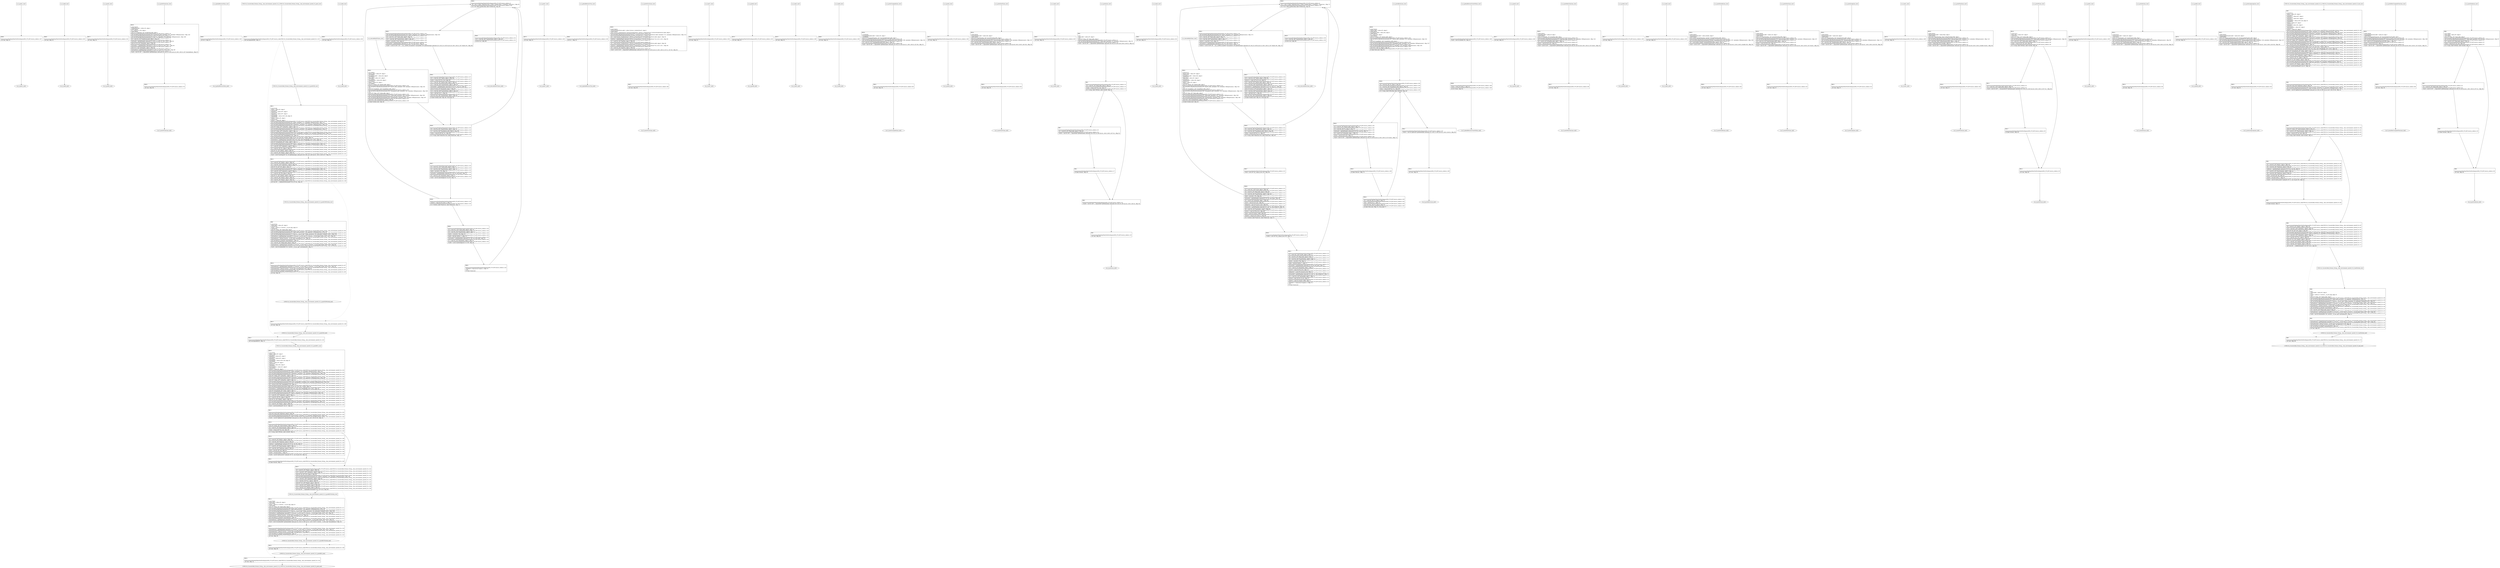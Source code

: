 digraph "icfg graph" {
BBio_ll_good1_end [label="{io_ll_good1_end}"];
BBio_ll_bad6_end [label="{io_ll_bad6_end}"];
BBio_ll_good5_end [label="{io_ll_good5_end}"];
BBio_ll_printWcharLine_end [label="{io_ll_printWcharLine_end}"];
BBio_ll_globalReturnsFalse_end [label="{io_ll_globalReturnsFalse_end}"];
BBCWE134_Uncontrolled_Format_String__char_environment_vprintf_32_ll_goodB2GVaSink_end [label="{CWE134_Uncontrolled_Format_String__char_environment_vprintf_32_ll_goodB2GVaSink_end}"];
BBio_ll_bad8_end [label="{io_ll_bad8_end}"];
BBCWE134_Uncontrolled_Format_String__char_environment_vprintf_32_ll_goodG2BVaSink_end [label="{CWE134_Uncontrolled_Format_String__char_environment_vprintf_32_ll_goodG2BVaSink_end}"];
BBio_ll_decodeHexWChars_end [label="{io_ll_decodeHexWChars_end}"];
BBCWE134_Uncontrolled_Format_String__char_environment_vprintf_32_ll_CWE134_Uncontrolled_Format_String__char_environment_vprintf_32_good_end [label="{CWE134_Uncontrolled_Format_String__char_environment_vprintf_32_ll_CWE134_Uncontrolled_Format_String__char_environment_vprintf_32_good_end}"];
BBio_ll_good7_end [label="{io_ll_good7_end}"];
BBio_ll_globalReturnsTrue_end [label="{io_ll_globalReturnsTrue_end}"];
BBio_ll_printStructLine_end [label="{io_ll_printStructLine_end}"];
BBio_ll_bad7_end [label="{io_ll_bad7_end}"];
BBio_ll_good6_end [label="{io_ll_good6_end}"];
BBio_ll_bad2_end [label="{io_ll_bad2_end}"];
BBio_ll_bad9_end [label="{io_ll_bad9_end}"];
BBio_ll_printUnsignedLine_end [label="{io_ll_printUnsignedLine_end}"];
BBio_ll_good4_end [label="{io_ll_good4_end}"];
BBio_ll_printSizeTLine_end [label="{io_ll_printSizeTLine_end}"];
BBio_ll_bad5_end [label="{io_ll_bad5_end}"];
BBio_ll_printLine_end [label="{io_ll_printLine_end}"];
BBio_ll_bad4_end [label="{io_ll_bad4_end}"];
BBio_ll_decodeHexChars_end [label="{io_ll_decodeHexChars_end}"];
BBio_ll_printBytesLine_end [label="{io_ll_printBytesLine_end}"];
BBio_ll_globalReturnsTrueOrFalse_end [label="{io_ll_globalReturnsTrueOrFalse_end}"];
BBCWE134_Uncontrolled_Format_String__char_environment_vprintf_32_ll_goodB2G_end [label="{CWE134_Uncontrolled_Format_String__char_environment_vprintf_32_ll_goodB2G_end}"];
BBCWE134_Uncontrolled_Format_String__char_environment_vprintf_32_ll_goodG2B_end [label="{CWE134_Uncontrolled_Format_String__char_environment_vprintf_32_ll_goodG2B_end}"];
BBio_ll_good3_end [label="{io_ll_good3_end}"];
BBio_ll_printHexCharLine_end [label="{io_ll_printHexCharLine_end}"];
BBio_ll_good9_end [label="{io_ll_good9_end}"];
BBio_ll_bad3_end [label="{io_ll_bad3_end}"];
BBio_ll_printDoubleLine_end [label="{io_ll_printDoubleLine_end}"];
BBio_ll_printShortLine_end [label="{io_ll_printShortLine_end}"];
BBio_ll_printLongLine_end [label="{io_ll_printLongLine_end}"];
BBio_ll_bad1_end [label="{io_ll_bad1_end}"];
BBio_ll_printFloatLine_end [label="{io_ll_printFloatLine_end}"];
BBio_ll_printWLine_end [label="{io_ll_printWLine_end}"];
BBio_ll_good2_end [label="{io_ll_good2_end}"];
BBio_ll_printIntLine_end [label="{io_ll_printIntLine_end}"];
BBio_ll_good8_end [label="{io_ll_good8_end}"];
BBio_ll_printLongLongLine_end [label="{io_ll_printLongLongLine_end}"];
BBCWE134_Uncontrolled_Format_String__char_environment_vprintf_32_ll_CWE134_Uncontrolled_Format_String__char_environment_vprintf_32_bad_end [label="{CWE134_Uncontrolled_Format_String__char_environment_vprintf_32_ll_CWE134_Uncontrolled_Format_String__char_environment_vprintf_32_bad_end}"];
BBio_ll_printHexUnsignedCharLine_end [label="{io_ll_printHexUnsignedCharLine_end}"];
BBio_ll_printSinkLine_end [label="{io_ll_printSinkLine_end}"];
BBCWE134_Uncontrolled_Format_String__char_environment_vprintf_32_ll_badVaSink_end [label="{CWE134_Uncontrolled_Format_String__char_environment_vprintf_32_ll_badVaSink_end}"];
BBio_ll_good1_start [label="{io_ll_good1_start}", shape=record];
io_ll_good1BB69 [label="{BB69:\l\l/home/raoxue/Desktop/MemVerif/workspace/000_079_887/source_code/io.c:187\l
  ret void, !dbg !52\l
}", shape=record];
BBio_ll_bad6_start [label="{io_ll_bad6_start}", shape=record];
io_ll_bad6BB83 [label="{BB83:\l\l/home/raoxue/Desktop/MemVerif/workspace/000_079_887/source_code/io.c:203\l
  ret void, !dbg !52\l
}", shape=record];
BBio_ll_good5_start [label="{io_ll_good5_start}", shape=record];
io_ll_good5BB73 [label="{BB73:\l\l/home/raoxue/Desktop/MemVerif/workspace/000_079_887/source_code/io.c:191\l
  ret void, !dbg !52\l
}", shape=record];
BBio_ll_printWcharLine_start [label="{io_ll_printWcharLine_start}", shape=record];
io_ll_printWcharLineBB28 [label="{BB28:\l\l/:4099708928\l
  %wideChar.addr = alloca i32, align 4\l
/:4099708928\l
  %s = alloca [2 x i32], align 4\l
/:4099708928\l
  store i32 %wideChar, i32* %wideChar.addr, align 4\l
/home/raoxue/Desktop/MemVerif/workspace/000_079_887/source_code/io.c:70\l
  call void @llvm.dbg.declare(metadata i32* %wideChar.addr, metadata !162, metadata !DIExpression()), !dbg !163\l
/home/raoxue/Desktop/MemVerif/workspace/000_079_887/source_code/io.c:74\l
  call void @llvm.dbg.declare(metadata [2 x i32]* %s, metadata !164, metadata !DIExpression()), !dbg !168\l
/home/raoxue/Desktop/MemVerif/workspace/000_079_887/source_code/io.c:75\l
  %0 = load i32, i32* %wideChar.addr, align 4, !dbg !61\l
/home/raoxue/Desktop/MemVerif/workspace/000_079_887/source_code/io.c:75\l
  %arrayidx = getelementptr inbounds [2 x i32], [2 x i32]* %s, i64 0, i64 0, !dbg !62\l
/home/raoxue/Desktop/MemVerif/workspace/000_079_887/source_code/io.c:75\l
  store i32 %0, i32* %arrayidx, align 4, !dbg !63\l
/home/raoxue/Desktop/MemVerif/workspace/000_079_887/source_code/io.c:76\l
  %arrayidx1 = getelementptr inbounds [2 x i32], [2 x i32]* %s, i64 0, i64 1, !dbg !64\l
/home/raoxue/Desktop/MemVerif/workspace/000_079_887/source_code/io.c:76\l
  store i32 0, i32* %arrayidx1, align 4, !dbg !65\l
/home/raoxue/Desktop/MemVerif/workspace/000_079_887/source_code/io.c:77\l
  %arraydecay = getelementptr inbounds [2 x i32], [2 x i32]* %s, i64 0, i64 0, !dbg !66\l
/home/raoxue/Desktop/MemVerif/workspace/000_079_887/source_code/io.c:77\l
  %call = call i32 (i8*, ...) @printf(i8* getelementptr inbounds ([5 x i8], [5 x i8]* @.str.10, i64 0, i64 0), i32* %arraydecay), !dbg !67\l
}", shape=record];
io_ll_printWcharLineBB28 [label="{BB28:\l\l/:4099708928\l
  %wideChar.addr = alloca i32, align 4\l
/:4099708928\l
  %s = alloca [2 x i32], align 4\l
/:4099708928\l
  store i32 %wideChar, i32* %wideChar.addr, align 4\l
/home/raoxue/Desktop/MemVerif/workspace/000_079_887/source_code/io.c:70\l
  call void @llvm.dbg.declare(metadata i32* %wideChar.addr, metadata !162, metadata !DIExpression()), !dbg !163\l
/home/raoxue/Desktop/MemVerif/workspace/000_079_887/source_code/io.c:74\l
  call void @llvm.dbg.declare(metadata [2 x i32]* %s, metadata !164, metadata !DIExpression()), !dbg !168\l
/home/raoxue/Desktop/MemVerif/workspace/000_079_887/source_code/io.c:75\l
  %0 = load i32, i32* %wideChar.addr, align 4, !dbg !61\l
/home/raoxue/Desktop/MemVerif/workspace/000_079_887/source_code/io.c:75\l
  %arrayidx = getelementptr inbounds [2 x i32], [2 x i32]* %s, i64 0, i64 0, !dbg !62\l
/home/raoxue/Desktop/MemVerif/workspace/000_079_887/source_code/io.c:75\l
  store i32 %0, i32* %arrayidx, align 4, !dbg !63\l
/home/raoxue/Desktop/MemVerif/workspace/000_079_887/source_code/io.c:76\l
  %arrayidx1 = getelementptr inbounds [2 x i32], [2 x i32]* %s, i64 0, i64 1, !dbg !64\l
/home/raoxue/Desktop/MemVerif/workspace/000_079_887/source_code/io.c:76\l
  store i32 0, i32* %arrayidx1, align 4, !dbg !65\l
/home/raoxue/Desktop/MemVerif/workspace/000_079_887/source_code/io.c:77\l
  %arraydecay = getelementptr inbounds [2 x i32], [2 x i32]* %s, i64 0, i64 0, !dbg !66\l
/home/raoxue/Desktop/MemVerif/workspace/000_079_887/source_code/io.c:77\l
  %call = call i32 (i8*, ...) @printf(i8* getelementptr inbounds ([5 x i8], [5 x i8]* @.str.10, i64 0, i64 0), i32* %arraydecay), !dbg !67\l
}", shape=record];
io_ll_printWcharLineBB29 [label="{BB29:\l\l/home/raoxue/Desktop/MemVerif/workspace/000_079_887/source_code/io.c:78\l
  ret void, !dbg !68\l
}", shape=record];
BBio_ll_globalReturnsFalse_start [label="{io_ll_globalReturnsFalse_start}", shape=record];
io_ll_globalReturnsFalseBB66 [label="{BB66:\l\l/home/raoxue/Desktop/MemVerif/workspace/000_079_887/source_code/io.c:163\l
  ret i32 0, !dbg !52\l
}", shape=record];
BBCWE134_Uncontrolled_Format_String__char_environment_vprintf_32_ll_goodB2GVaSink_start [label="{CWE134_Uncontrolled_Format_String__char_environment_vprintf_32_ll_goodB2GVaSink_start}", shape=record];
CWE134_Uncontrolled_Format_String__char_environment_vprintf_32_ll_goodB2GVaSinkBB14 [label="{BB14:\l\l/:104279040\l
  %data.addr = alloca i8*, align 8\l
/:104279040\l
  %args = alloca [1 x %struct.__va_list_tag], align 16\l
/:104279040\l
  store i8* %data, i8** %data.addr, align 8\l
/home/raoxue/Desktop/MemVerif/workspace/000_079_887/source_code/CWE134_Uncontrolled_Format_String__char_environment_vprintf_32.c:111\l
  call void @llvm.dbg.declare(metadata i8** %data.addr, metadata !142, metadata !DIExpression()), !dbg !143\l
/home/raoxue/Desktop/MemVerif/workspace/000_079_887/source_code/CWE134_Uncontrolled_Format_String__char_environment_vprintf_32.c:114\l
  call void @llvm.dbg.declare(metadata [1 x %struct.__va_list_tag]* %args, metadata !144, metadata !DIExpression()), !dbg !146\l
/home/raoxue/Desktop/MemVerif/workspace/000_079_887/source_code/CWE134_Uncontrolled_Format_String__char_environment_vprintf_32.c:115\l
  %arraydecay = getelementptr inbounds [1 x %struct.__va_list_tag], [1 x %struct.__va_list_tag]* %args, i64 0, i64 0, !dbg !34\l
/home/raoxue/Desktop/MemVerif/workspace/000_079_887/source_code/CWE134_Uncontrolled_Format_String__char_environment_vprintf_32.c:115\l
  %arraydecay1 = bitcast %struct.__va_list_tag* %arraydecay to i8*, !dbg !34\l
/home/raoxue/Desktop/MemVerif/workspace/000_079_887/source_code/CWE134_Uncontrolled_Format_String__char_environment_vprintf_32.c:115\l
  call void @llvm.va_start(i8* %arraydecay1), !dbg !34\l
/home/raoxue/Desktop/MemVerif/workspace/000_079_887/source_code/CWE134_Uncontrolled_Format_String__char_environment_vprintf_32.c:117\l
  %arraydecay2 = getelementptr inbounds [1 x %struct.__va_list_tag], [1 x %struct.__va_list_tag]* %args, i64 0, i64 0, !dbg !35\l
/home/raoxue/Desktop/MemVerif/workspace/000_079_887/source_code/CWE134_Uncontrolled_Format_String__char_environment_vprintf_32.c:117\l
  %call = call i32 @vprintf(i8* getelementptr inbounds ([3 x i8], [3 x i8]* @.str.2, i64 0, i64 0), %struct.__va_list_tag* %arraydecay2), !dbg !36\l
}", shape=record];
CWE134_Uncontrolled_Format_String__char_environment_vprintf_32_ll_goodB2GVaSinkBB14 [label="{BB14:\l\l/:104279040\l
  %data.addr = alloca i8*, align 8\l
/:104279040\l
  %args = alloca [1 x %struct.__va_list_tag], align 16\l
/:104279040\l
  store i8* %data, i8** %data.addr, align 8\l
/home/raoxue/Desktop/MemVerif/workspace/000_079_887/source_code/CWE134_Uncontrolled_Format_String__char_environment_vprintf_32.c:111\l
  call void @llvm.dbg.declare(metadata i8** %data.addr, metadata !142, metadata !DIExpression()), !dbg !143\l
/home/raoxue/Desktop/MemVerif/workspace/000_079_887/source_code/CWE134_Uncontrolled_Format_String__char_environment_vprintf_32.c:114\l
  call void @llvm.dbg.declare(metadata [1 x %struct.__va_list_tag]* %args, metadata !144, metadata !DIExpression()), !dbg !146\l
/home/raoxue/Desktop/MemVerif/workspace/000_079_887/source_code/CWE134_Uncontrolled_Format_String__char_environment_vprintf_32.c:115\l
  %arraydecay = getelementptr inbounds [1 x %struct.__va_list_tag], [1 x %struct.__va_list_tag]* %args, i64 0, i64 0, !dbg !34\l
/home/raoxue/Desktop/MemVerif/workspace/000_079_887/source_code/CWE134_Uncontrolled_Format_String__char_environment_vprintf_32.c:115\l
  %arraydecay1 = bitcast %struct.__va_list_tag* %arraydecay to i8*, !dbg !34\l
/home/raoxue/Desktop/MemVerif/workspace/000_079_887/source_code/CWE134_Uncontrolled_Format_String__char_environment_vprintf_32.c:115\l
  call void @llvm.va_start(i8* %arraydecay1), !dbg !34\l
/home/raoxue/Desktop/MemVerif/workspace/000_079_887/source_code/CWE134_Uncontrolled_Format_String__char_environment_vprintf_32.c:117\l
  %arraydecay2 = getelementptr inbounds [1 x %struct.__va_list_tag], [1 x %struct.__va_list_tag]* %args, i64 0, i64 0, !dbg !35\l
/home/raoxue/Desktop/MemVerif/workspace/000_079_887/source_code/CWE134_Uncontrolled_Format_String__char_environment_vprintf_32.c:117\l
  %call = call i32 @vprintf(i8* getelementptr inbounds ([3 x i8], [3 x i8]* @.str.2, i64 0, i64 0), %struct.__va_list_tag* %arraydecay2), !dbg !36\l
}", shape=record];
CWE134_Uncontrolled_Format_String__char_environment_vprintf_32_ll_goodB2GVaSinkBB15 [label="{BB15:\l\l/home/raoxue/Desktop/MemVerif/workspace/000_079_887/source_code/CWE134_Uncontrolled_Format_String__char_environment_vprintf_32.c:118\l
  %arraydecay3 = getelementptr inbounds [1 x %struct.__va_list_tag], [1 x %struct.__va_list_tag]* %args, i64 0, i64 0, !dbg !37\l
/home/raoxue/Desktop/MemVerif/workspace/000_079_887/source_code/CWE134_Uncontrolled_Format_String__char_environment_vprintf_32.c:118\l
  %arraydecay34 = bitcast %struct.__va_list_tag* %arraydecay3 to i8*, !dbg !37\l
/home/raoxue/Desktop/MemVerif/workspace/000_079_887/source_code/CWE134_Uncontrolled_Format_String__char_environment_vprintf_32.c:118\l
  call void @llvm.va_end(i8* %arraydecay34), !dbg !37\l
/home/raoxue/Desktop/MemVerif/workspace/000_079_887/source_code/CWE134_Uncontrolled_Format_String__char_environment_vprintf_32.c:120\l
  ret void, !dbg !38\l
}", shape=record];
BBio_ll_bad8_start [label="{io_ll_bad8_start}", shape=record];
io_ll_bad8BB85 [label="{BB85:\l\l/home/raoxue/Desktop/MemVerif/workspace/000_079_887/source_code/io.c:205\l
  ret void, !dbg !52\l
}", shape=record];
BBCWE134_Uncontrolled_Format_String__char_environment_vprintf_32_ll_goodG2BVaSink_start [label="{CWE134_Uncontrolled_Format_String__char_environment_vprintf_32_ll_goodG2BVaSink_start}", shape=record];
CWE134_Uncontrolled_Format_String__char_environment_vprintf_32_ll_goodG2BVaSinkBB9 [label="{BB9:\l\l/:104226704\l
  %data.addr = alloca i8*, align 8\l
/:104226704\l
  %args = alloca [1 x %struct.__va_list_tag], align 16\l
/:104226704\l
  store i8* %data, i8** %data.addr, align 8\l
/home/raoxue/Desktop/MemVerif/workspace/000_079_887/source_code/CWE134_Uncontrolled_Format_String__char_environment_vprintf_32.c:80\l
  call void @llvm.dbg.declare(metadata i8** %data.addr, metadata !100, metadata !DIExpression()), !dbg !101\l
/home/raoxue/Desktop/MemVerif/workspace/000_079_887/source_code/CWE134_Uncontrolled_Format_String__char_environment_vprintf_32.c:83\l
  call void @llvm.dbg.declare(metadata [1 x %struct.__va_list_tag]* %args, metadata !102, metadata !DIExpression()), !dbg !104\l
/home/raoxue/Desktop/MemVerif/workspace/000_079_887/source_code/CWE134_Uncontrolled_Format_String__char_environment_vprintf_32.c:84\l
  %arraydecay = getelementptr inbounds [1 x %struct.__va_list_tag], [1 x %struct.__va_list_tag]* %args, i64 0, i64 0, !dbg !34\l
/home/raoxue/Desktop/MemVerif/workspace/000_079_887/source_code/CWE134_Uncontrolled_Format_String__char_environment_vprintf_32.c:84\l
  %arraydecay1 = bitcast %struct.__va_list_tag* %arraydecay to i8*, !dbg !34\l
/home/raoxue/Desktop/MemVerif/workspace/000_079_887/source_code/CWE134_Uncontrolled_Format_String__char_environment_vprintf_32.c:84\l
  call void @llvm.va_start(i8* %arraydecay1), !dbg !34\l
/home/raoxue/Desktop/MemVerif/workspace/000_079_887/source_code/CWE134_Uncontrolled_Format_String__char_environment_vprintf_32.c:86\l
  %0 = load i8*, i8** %data.addr, align 8, !dbg !35\l
/home/raoxue/Desktop/MemVerif/workspace/000_079_887/source_code/CWE134_Uncontrolled_Format_String__char_environment_vprintf_32.c:86\l
  %arraydecay2 = getelementptr inbounds [1 x %struct.__va_list_tag], [1 x %struct.__va_list_tag]* %args, i64 0, i64 0, !dbg !36\l
/home/raoxue/Desktop/MemVerif/workspace/000_079_887/source_code/CWE134_Uncontrolled_Format_String__char_environment_vprintf_32.c:86\l
  %call = call i32 @vprintf(i8* %0, %struct.__va_list_tag* %arraydecay2), !dbg !37\l
}", shape=record];
CWE134_Uncontrolled_Format_String__char_environment_vprintf_32_ll_goodG2BVaSinkBB9 [label="{BB9:\l\l/:104226704\l
  %data.addr = alloca i8*, align 8\l
/:104226704\l
  %args = alloca [1 x %struct.__va_list_tag], align 16\l
/:104226704\l
  store i8* %data, i8** %data.addr, align 8\l
/home/raoxue/Desktop/MemVerif/workspace/000_079_887/source_code/CWE134_Uncontrolled_Format_String__char_environment_vprintf_32.c:80\l
  call void @llvm.dbg.declare(metadata i8** %data.addr, metadata !100, metadata !DIExpression()), !dbg !101\l
/home/raoxue/Desktop/MemVerif/workspace/000_079_887/source_code/CWE134_Uncontrolled_Format_String__char_environment_vprintf_32.c:83\l
  call void @llvm.dbg.declare(metadata [1 x %struct.__va_list_tag]* %args, metadata !102, metadata !DIExpression()), !dbg !104\l
/home/raoxue/Desktop/MemVerif/workspace/000_079_887/source_code/CWE134_Uncontrolled_Format_String__char_environment_vprintf_32.c:84\l
  %arraydecay = getelementptr inbounds [1 x %struct.__va_list_tag], [1 x %struct.__va_list_tag]* %args, i64 0, i64 0, !dbg !34\l
/home/raoxue/Desktop/MemVerif/workspace/000_079_887/source_code/CWE134_Uncontrolled_Format_String__char_environment_vprintf_32.c:84\l
  %arraydecay1 = bitcast %struct.__va_list_tag* %arraydecay to i8*, !dbg !34\l
/home/raoxue/Desktop/MemVerif/workspace/000_079_887/source_code/CWE134_Uncontrolled_Format_String__char_environment_vprintf_32.c:84\l
  call void @llvm.va_start(i8* %arraydecay1), !dbg !34\l
/home/raoxue/Desktop/MemVerif/workspace/000_079_887/source_code/CWE134_Uncontrolled_Format_String__char_environment_vprintf_32.c:86\l
  %0 = load i8*, i8** %data.addr, align 8, !dbg !35\l
/home/raoxue/Desktop/MemVerif/workspace/000_079_887/source_code/CWE134_Uncontrolled_Format_String__char_environment_vprintf_32.c:86\l
  %arraydecay2 = getelementptr inbounds [1 x %struct.__va_list_tag], [1 x %struct.__va_list_tag]* %args, i64 0, i64 0, !dbg !36\l
/home/raoxue/Desktop/MemVerif/workspace/000_079_887/source_code/CWE134_Uncontrolled_Format_String__char_environment_vprintf_32.c:86\l
  %call = call i32 @vprintf(i8* %0, %struct.__va_list_tag* %arraydecay2), !dbg !37\l
}", shape=record];
CWE134_Uncontrolled_Format_String__char_environment_vprintf_32_ll_goodG2BVaSinkBB10 [label="{BB10:\l\l/home/raoxue/Desktop/MemVerif/workspace/000_079_887/source_code/CWE134_Uncontrolled_Format_String__char_environment_vprintf_32.c:87\l
  %arraydecay3 = getelementptr inbounds [1 x %struct.__va_list_tag], [1 x %struct.__va_list_tag]* %args, i64 0, i64 0, !dbg !38\l
/home/raoxue/Desktop/MemVerif/workspace/000_079_887/source_code/CWE134_Uncontrolled_Format_String__char_environment_vprintf_32.c:87\l
  %arraydecay34 = bitcast %struct.__va_list_tag* %arraydecay3 to i8*, !dbg !38\l
/home/raoxue/Desktop/MemVerif/workspace/000_079_887/source_code/CWE134_Uncontrolled_Format_String__char_environment_vprintf_32.c:87\l
  call void @llvm.va_end(i8* %arraydecay34), !dbg !38\l
/home/raoxue/Desktop/MemVerif/workspace/000_079_887/source_code/CWE134_Uncontrolled_Format_String__char_environment_vprintf_32.c:89\l
  ret void, !dbg !39\l
}", shape=record];
BBio_ll_decodeHexWChars_start [label="{io_ll_decodeHexWChars_start}", shape=record];
io_ll_decodeHexWCharsBB55 [label="{BB55:\l\l/:102799944\l
  %bytes.addr = alloca i8*, align 8\l
/:102799944\l
  %numBytes.addr = alloca i64, align 8\l
/:102799944\l
  %hex.addr = alloca i32*, align 8\l
/:102799944\l
  %numWritten = alloca i64, align 8\l
/:102799944\l
  %byte = alloca i32, align 4\l
/:102799944\l
  store i8* %bytes, i8** %bytes.addr, align 8\l
/home/raoxue/Desktop/MemVerif/workspace/000_079_887/source_code/io.c:135\l
  call void @llvm.dbg.declare(metadata i8** %bytes.addr, metadata !290, metadata !DIExpression()), !dbg !291\l
/:135\l
  store i64 %numBytes, i64* %numBytes.addr, align 8\l
/home/raoxue/Desktop/MemVerif/workspace/000_079_887/source_code/io.c:135\l
  call void @llvm.dbg.declare(metadata i64* %numBytes.addr, metadata !292, metadata !DIExpression()), !dbg !293\l
/:135\l
  store i32* %hex, i32** %hex.addr, align 8\l
/home/raoxue/Desktop/MemVerif/workspace/000_079_887/source_code/io.c:135\l
  call void @llvm.dbg.declare(metadata i32** %hex.addr, metadata !294, metadata !DIExpression()), !dbg !295\l
/home/raoxue/Desktop/MemVerif/workspace/000_079_887/source_code/io.c:137\l
  call void @llvm.dbg.declare(metadata i64* %numWritten, metadata !296, metadata !DIExpression()), !dbg !297\l
/home/raoxue/Desktop/MemVerif/workspace/000_079_887/source_code/io.c:137\l
  store i64 0, i64* %numWritten, align 8, !dbg !65\l
/home/raoxue/Desktop/MemVerif/workspace/000_079_887/source_code/io.c:143\l
  br label %while.cond, !dbg !66\l
}", shape=record];
io_ll_decodeHexWCharsBB56 [label="{BB56:\l\l/home/raoxue/Desktop/MemVerif/workspace/000_079_887/source_code/io.c:143\l
  %0 = load i64, i64* %numWritten, align 8, !dbg !67\l
/home/raoxue/Desktop/MemVerif/workspace/000_079_887/source_code/io.c:143\l
  %1 = load i64, i64* %numBytes.addr, align 8, !dbg !68\l
/home/raoxue/Desktop/MemVerif/workspace/000_079_887/source_code/io.c:143\l
  %cmp = icmp ult i64 %0, %1, !dbg !69\l
/home/raoxue/Desktop/MemVerif/workspace/000_079_887/source_code/io.c:143\l
  br i1 %cmp, label %land.lhs.true, label %land.end, !dbg !70\l
}", shape=record];
io_ll_decodeHexWCharsBB57 [label="{BB57:\l\l/home/raoxue/Desktop/MemVerif/workspace/000_079_887/source_code/io.c:143\l
  %2 = load i32*, i32** %hex.addr, align 8, !dbg !71\l
/home/raoxue/Desktop/MemVerif/workspace/000_079_887/source_code/io.c:143\l
  %3 = load i64, i64* %numWritten, align 8, !dbg !72\l
/home/raoxue/Desktop/MemVerif/workspace/000_079_887/source_code/io.c:143\l
  %mul = mul i64 2, %3, !dbg !73\l
/home/raoxue/Desktop/MemVerif/workspace/000_079_887/source_code/io.c:143\l
  %arrayidx = getelementptr inbounds i32, i32* %2, i64 %mul, !dbg !71\l
/home/raoxue/Desktop/MemVerif/workspace/000_079_887/source_code/io.c:143\l
  %4 = load i32, i32* %arrayidx, align 4, !dbg !71\l
/home/raoxue/Desktop/MemVerif/workspace/000_079_887/source_code/io.c:143\l
  %call = call i32 @iswxdigit(i32 %4) #5, !dbg !74\l
}", shape=record];
io_ll_decodeHexWCharsBB57 [label="{BB57:\l\l/home/raoxue/Desktop/MemVerif/workspace/000_079_887/source_code/io.c:143\l
  %2 = load i32*, i32** %hex.addr, align 8, !dbg !71\l
/home/raoxue/Desktop/MemVerif/workspace/000_079_887/source_code/io.c:143\l
  %3 = load i64, i64* %numWritten, align 8, !dbg !72\l
/home/raoxue/Desktop/MemVerif/workspace/000_079_887/source_code/io.c:143\l
  %mul = mul i64 2, %3, !dbg !73\l
/home/raoxue/Desktop/MemVerif/workspace/000_079_887/source_code/io.c:143\l
  %arrayidx = getelementptr inbounds i32, i32* %2, i64 %mul, !dbg !71\l
/home/raoxue/Desktop/MemVerif/workspace/000_079_887/source_code/io.c:143\l
  %4 = load i32, i32* %arrayidx, align 4, !dbg !71\l
/home/raoxue/Desktop/MemVerif/workspace/000_079_887/source_code/io.c:143\l
  %call = call i32 @iswxdigit(i32 %4) #5, !dbg !74\l
}", shape=record];
io_ll_decodeHexWCharsBB59 [label="{BB59:\l\l/home/raoxue/Desktop/MemVerif/workspace/000_079_887/source_code/io.c:143\l
  %tobool = icmp ne i32 %call, 0, !dbg !74\l
/home/raoxue/Desktop/MemVerif/workspace/000_079_887/source_code/io.c:143\l
  br i1 %tobool, label %land.rhs, label %land.end, !dbg !75\l
}", shape=record];
io_ll_decodeHexWCharsBB60 [label="{BB60:\l\l/home/raoxue/Desktop/MemVerif/workspace/000_079_887/source_code/io.c:143\l
  %5 = load i32*, i32** %hex.addr, align 8, !dbg !76\l
/home/raoxue/Desktop/MemVerif/workspace/000_079_887/source_code/io.c:143\l
  %6 = load i64, i64* %numWritten, align 8, !dbg !77\l
/home/raoxue/Desktop/MemVerif/workspace/000_079_887/source_code/io.c:143\l
  %mul1 = mul i64 2, %6, !dbg !78\l
/home/raoxue/Desktop/MemVerif/workspace/000_079_887/source_code/io.c:143\l
  %add = add i64 %mul1, 1, !dbg !79\l
/home/raoxue/Desktop/MemVerif/workspace/000_079_887/source_code/io.c:143\l
  %arrayidx2 = getelementptr inbounds i32, i32* %5, i64 %add, !dbg !76\l
/home/raoxue/Desktop/MemVerif/workspace/000_079_887/source_code/io.c:143\l
  %7 = load i32, i32* %arrayidx2, align 4, !dbg !76\l
/home/raoxue/Desktop/MemVerif/workspace/000_079_887/source_code/io.c:143\l
  %call3 = call i32 @iswxdigit(i32 %7) #5, !dbg !80\l
}", shape=record];
io_ll_decodeHexWCharsBB60 [label="{BB60:\l\l/home/raoxue/Desktop/MemVerif/workspace/000_079_887/source_code/io.c:143\l
  %5 = load i32*, i32** %hex.addr, align 8, !dbg !76\l
/home/raoxue/Desktop/MemVerif/workspace/000_079_887/source_code/io.c:143\l
  %6 = load i64, i64* %numWritten, align 8, !dbg !77\l
/home/raoxue/Desktop/MemVerif/workspace/000_079_887/source_code/io.c:143\l
  %mul1 = mul i64 2, %6, !dbg !78\l
/home/raoxue/Desktop/MemVerif/workspace/000_079_887/source_code/io.c:143\l
  %add = add i64 %mul1, 1, !dbg !79\l
/home/raoxue/Desktop/MemVerif/workspace/000_079_887/source_code/io.c:143\l
  %arrayidx2 = getelementptr inbounds i32, i32* %5, i64 %add, !dbg !76\l
/home/raoxue/Desktop/MemVerif/workspace/000_079_887/source_code/io.c:143\l
  %7 = load i32, i32* %arrayidx2, align 4, !dbg !76\l
/home/raoxue/Desktop/MemVerif/workspace/000_079_887/source_code/io.c:143\l
  %call3 = call i32 @iswxdigit(i32 %7) #5, !dbg !80\l
}", shape=record];
io_ll_decodeHexWCharsBB61 [label="{BB61:\l\l/home/raoxue/Desktop/MemVerif/workspace/000_079_887/source_code/io.c:143\l
  %tobool4 = icmp ne i32 %call3, 0, !dbg !75\l
/:143\l
  br label %land.end\l
}", shape=record];
io_ll_decodeHexWCharsBB58 [label="{BB58:\l\l/home/raoxue/Desktop/MemVerif/workspace/000_079_887/source_code/io.c:0\l
  %8 = phi i1 [ false, %land.lhs.true ], [ false, %while.cond ], [ %tobool4, %land.rhs ], !dbg !81\l
/home/raoxue/Desktop/MemVerif/workspace/000_079_887/source_code/io.c:143\l
  br i1 %8, label %while.body, label %while.end, !dbg !66\l
}", shape=record];
io_ll_decodeHexWCharsBB62 [label="{BB62:\l\l/home/raoxue/Desktop/MemVerif/workspace/000_079_887/source_code/io.c:145\l
  call void @llvm.dbg.declare(metadata i32* %byte, metadata !314, metadata !DIExpression()), !dbg !316\l
/home/raoxue/Desktop/MemVerif/workspace/000_079_887/source_code/io.c:146\l
  %9 = load i32*, i32** %hex.addr, align 8, !dbg !85\l
/home/raoxue/Desktop/MemVerif/workspace/000_079_887/source_code/io.c:146\l
  %10 = load i64, i64* %numWritten, align 8, !dbg !86\l
/home/raoxue/Desktop/MemVerif/workspace/000_079_887/source_code/io.c:146\l
  %mul5 = mul i64 2, %10, !dbg !87\l
/home/raoxue/Desktop/MemVerif/workspace/000_079_887/source_code/io.c:146\l
  %arrayidx6 = getelementptr inbounds i32, i32* %9, i64 %mul5, !dbg !85\l
/home/raoxue/Desktop/MemVerif/workspace/000_079_887/source_code/io.c:146\l
  %call7 = call i32 (i32*, i32*, ...) @__isoc99_swscanf(i32* %arrayidx6, i32* getelementptr inbounds ([5 x i32], [5 x i32]* @.str.16, i64 0, i64 0), i32* %byte) #5, !dbg !88\l
}", shape=record];
io_ll_decodeHexWCharsBB62 [label="{BB62:\l\l/home/raoxue/Desktop/MemVerif/workspace/000_079_887/source_code/io.c:145\l
  call void @llvm.dbg.declare(metadata i32* %byte, metadata !314, metadata !DIExpression()), !dbg !316\l
/home/raoxue/Desktop/MemVerif/workspace/000_079_887/source_code/io.c:146\l
  %9 = load i32*, i32** %hex.addr, align 8, !dbg !85\l
/home/raoxue/Desktop/MemVerif/workspace/000_079_887/source_code/io.c:146\l
  %10 = load i64, i64* %numWritten, align 8, !dbg !86\l
/home/raoxue/Desktop/MemVerif/workspace/000_079_887/source_code/io.c:146\l
  %mul5 = mul i64 2, %10, !dbg !87\l
/home/raoxue/Desktop/MemVerif/workspace/000_079_887/source_code/io.c:146\l
  %arrayidx6 = getelementptr inbounds i32, i32* %9, i64 %mul5, !dbg !85\l
/home/raoxue/Desktop/MemVerif/workspace/000_079_887/source_code/io.c:146\l
  %call7 = call i32 (i32*, i32*, ...) @__isoc99_swscanf(i32* %arrayidx6, i32* getelementptr inbounds ([5 x i32], [5 x i32]* @.str.16, i64 0, i64 0), i32* %byte) #5, !dbg !88\l
}", shape=record];
io_ll_decodeHexWCharsBB64 [label="{BB64:\l\l/home/raoxue/Desktop/MemVerif/workspace/000_079_887/source_code/io.c:147\l
  %11 = load i32, i32* %byte, align 4, !dbg !89\l
/home/raoxue/Desktop/MemVerif/workspace/000_079_887/source_code/io.c:147\l
  %conv = trunc i32 %11 to i8, !dbg !90\l
/home/raoxue/Desktop/MemVerif/workspace/000_079_887/source_code/io.c:147\l
  %12 = load i8*, i8** %bytes.addr, align 8, !dbg !91\l
/home/raoxue/Desktop/MemVerif/workspace/000_079_887/source_code/io.c:147\l
  %13 = load i64, i64* %numWritten, align 8, !dbg !92\l
/home/raoxue/Desktop/MemVerif/workspace/000_079_887/source_code/io.c:147\l
  %arrayidx8 = getelementptr inbounds i8, i8* %12, i64 %13, !dbg !91\l
/home/raoxue/Desktop/MemVerif/workspace/000_079_887/source_code/io.c:147\l
  store i8 %conv, i8* %arrayidx8, align 1, !dbg !93\l
/home/raoxue/Desktop/MemVerif/workspace/000_079_887/source_code/io.c:148\l
  %14 = load i64, i64* %numWritten, align 8, !dbg !94\l
/home/raoxue/Desktop/MemVerif/workspace/000_079_887/source_code/io.c:148\l
  %inc = add i64 %14, 1, !dbg !94\l
/home/raoxue/Desktop/MemVerif/workspace/000_079_887/source_code/io.c:148\l
  store i64 %inc, i64* %numWritten, align 8, !dbg !94\l
/home/raoxue/Desktop/MemVerif/workspace/000_079_887/source_code/io.c:143\l
  br label %while.cond, !dbg !66, !llvm.loop !95\l
}", shape=record];
io_ll_decodeHexWCharsBB63 [label="{BB63:\l\l/home/raoxue/Desktop/MemVerif/workspace/000_079_887/source_code/io.c:151\l
  %15 = load i64, i64* %numWritten, align 8, !dbg !98\l
/home/raoxue/Desktop/MemVerif/workspace/000_079_887/source_code/io.c:151\l
  ret i64 %15, !dbg !99\l
}", shape=record];
BBCWE134_Uncontrolled_Format_String__char_environment_vprintf_32_ll_CWE134_Uncontrolled_Format_String__char_environment_vprintf_32_good_start [label="{CWE134_Uncontrolled_Format_String__char_environment_vprintf_32_ll_CWE134_Uncontrolled_Format_String__char_environment_vprintf_32_good_start}", shape=record];
CWE134_Uncontrolled_Format_String__char_environment_vprintf_32_ll_CWE134_Uncontrolled_Format_String__char_environment_vprintf_32_goodBB23 [label="{BB23:\l\l/home/raoxue/Desktop/MemVerif/workspace/000_079_887/source_code/CWE134_Uncontrolled_Format_String__char_environment_vprintf_32.c:152\l
  call void @goodG2B(), !dbg !12\l
}", shape=record];
CWE134_Uncontrolled_Format_String__char_environment_vprintf_32_ll_CWE134_Uncontrolled_Format_String__char_environment_vprintf_32_goodBB23 [label="{BB23:\l\l/home/raoxue/Desktop/MemVerif/workspace/000_079_887/source_code/CWE134_Uncontrolled_Format_String__char_environment_vprintf_32.c:152\l
  call void @goodG2B(), !dbg !12\l
}", shape=record];
CWE134_Uncontrolled_Format_String__char_environment_vprintf_32_ll_CWE134_Uncontrolled_Format_String__char_environment_vprintf_32_goodBB24 [label="{BB24:\l\l/home/raoxue/Desktop/MemVerif/workspace/000_079_887/source_code/CWE134_Uncontrolled_Format_String__char_environment_vprintf_32.c:153\l
  call void @goodB2G(), !dbg !13\l
}", shape=record];
CWE134_Uncontrolled_Format_String__char_environment_vprintf_32_ll_CWE134_Uncontrolled_Format_String__char_environment_vprintf_32_goodBB24 [label="{BB24:\l\l/home/raoxue/Desktop/MemVerif/workspace/000_079_887/source_code/CWE134_Uncontrolled_Format_String__char_environment_vprintf_32.c:153\l
  call void @goodB2G(), !dbg !13\l
}", shape=record];
CWE134_Uncontrolled_Format_String__char_environment_vprintf_32_ll_CWE134_Uncontrolled_Format_String__char_environment_vprintf_32_goodBB25 [label="{BB25:\l\l/home/raoxue/Desktop/MemVerif/workspace/000_079_887/source_code/CWE134_Uncontrolled_Format_String__char_environment_vprintf_32.c:154\l
  ret void, !dbg !14\l
}", shape=record];
BBio_ll_good7_start [label="{io_ll_good7_start}", shape=record];
io_ll_good7BB75 [label="{BB75:\l\l/home/raoxue/Desktop/MemVerif/workspace/000_079_887/source_code/io.c:193\l
  ret void, !dbg !52\l
}", shape=record];
BBio_ll_globalReturnsTrue_start [label="{io_ll_globalReturnsTrue_start}", shape=record];
io_ll_globalReturnsTrueBB65 [label="{BB65:\l\l/home/raoxue/Desktop/MemVerif/workspace/000_079_887/source_code/io.c:158\l
  ret i32 1, !dbg !52\l
}", shape=record];
BBio_ll_printStructLine_start [label="{io_ll_printStructLine_start}", shape=record];
io_ll_printStructLineBB36 [label="{BB36:\l\l/:4099708928\l
  %structTwoIntsStruct.addr = alloca %struct._twoIntsStruct*, align 8\l
/:4099708928\l
  store %struct._twoIntsStruct* %structTwoIntsStruct, %struct._twoIntsStruct** %structTwoIntsStruct.addr, align 8\l
/home/raoxue/Desktop/MemVerif/workspace/000_079_887/source_code/io.c:95\l
  call void @llvm.dbg.declare(metadata %struct._twoIntsStruct** %structTwoIntsStruct.addr, metadata !212, metadata !DIExpression()), !dbg !213\l
/home/raoxue/Desktop/MemVerif/workspace/000_079_887/source_code/io.c:97\l
  %0 = load %struct._twoIntsStruct*, %struct._twoIntsStruct** %structTwoIntsStruct.addr, align 8, !dbg !61\l
/home/raoxue/Desktop/MemVerif/workspace/000_079_887/source_code/io.c:97\l
  %intOne = getelementptr inbounds %struct._twoIntsStruct, %struct._twoIntsStruct* %0, i32 0, i32 0, !dbg !62\l
/home/raoxue/Desktop/MemVerif/workspace/000_079_887/source_code/io.c:97\l
  %1 = load i32, i32* %intOne, align 4, !dbg !62\l
/home/raoxue/Desktop/MemVerif/workspace/000_079_887/source_code/io.c:97\l
  %2 = load %struct._twoIntsStruct*, %struct._twoIntsStruct** %structTwoIntsStruct.addr, align 8, !dbg !63\l
/home/raoxue/Desktop/MemVerif/workspace/000_079_887/source_code/io.c:97\l
  %intTwo = getelementptr inbounds %struct._twoIntsStruct, %struct._twoIntsStruct* %2, i32 0, i32 1, !dbg !64\l
/home/raoxue/Desktop/MemVerif/workspace/000_079_887/source_code/io.c:97\l
  %3 = load i32, i32* %intTwo, align 4, !dbg !64\l
/home/raoxue/Desktop/MemVerif/workspace/000_079_887/source_code/io.c:97\l
  %call = call i32 (i8*, ...) @printf(i8* getelementptr inbounds ([10 x i8], [10 x i8]* @.str.13, i64 0, i64 0), i32 %1, i32 %3), !dbg !65\l
}", shape=record];
io_ll_printStructLineBB36 [label="{BB36:\l\l/:4099708928\l
  %structTwoIntsStruct.addr = alloca %struct._twoIntsStruct*, align 8\l
/:4099708928\l
  store %struct._twoIntsStruct* %structTwoIntsStruct, %struct._twoIntsStruct** %structTwoIntsStruct.addr, align 8\l
/home/raoxue/Desktop/MemVerif/workspace/000_079_887/source_code/io.c:95\l
  call void @llvm.dbg.declare(metadata %struct._twoIntsStruct** %structTwoIntsStruct.addr, metadata !212, metadata !DIExpression()), !dbg !213\l
/home/raoxue/Desktop/MemVerif/workspace/000_079_887/source_code/io.c:97\l
  %0 = load %struct._twoIntsStruct*, %struct._twoIntsStruct** %structTwoIntsStruct.addr, align 8, !dbg !61\l
/home/raoxue/Desktop/MemVerif/workspace/000_079_887/source_code/io.c:97\l
  %intOne = getelementptr inbounds %struct._twoIntsStruct, %struct._twoIntsStruct* %0, i32 0, i32 0, !dbg !62\l
/home/raoxue/Desktop/MemVerif/workspace/000_079_887/source_code/io.c:97\l
  %1 = load i32, i32* %intOne, align 4, !dbg !62\l
/home/raoxue/Desktop/MemVerif/workspace/000_079_887/source_code/io.c:97\l
  %2 = load %struct._twoIntsStruct*, %struct._twoIntsStruct** %structTwoIntsStruct.addr, align 8, !dbg !63\l
/home/raoxue/Desktop/MemVerif/workspace/000_079_887/source_code/io.c:97\l
  %intTwo = getelementptr inbounds %struct._twoIntsStruct, %struct._twoIntsStruct* %2, i32 0, i32 1, !dbg !64\l
/home/raoxue/Desktop/MemVerif/workspace/000_079_887/source_code/io.c:97\l
  %3 = load i32, i32* %intTwo, align 4, !dbg !64\l
/home/raoxue/Desktop/MemVerif/workspace/000_079_887/source_code/io.c:97\l
  %call = call i32 (i8*, ...) @printf(i8* getelementptr inbounds ([10 x i8], [10 x i8]* @.str.13, i64 0, i64 0), i32 %1, i32 %3), !dbg !65\l
}", shape=record];
io_ll_printStructLineBB37 [label="{BB37:\l\l/home/raoxue/Desktop/MemVerif/workspace/000_079_887/source_code/io.c:98\l
  ret void, !dbg !66\l
}", shape=record];
BBio_ll_bad7_start [label="{io_ll_bad7_start}", shape=record];
io_ll_bad7BB84 [label="{BB84:\l\l/home/raoxue/Desktop/MemVerif/workspace/000_079_887/source_code/io.c:204\l
  ret void, !dbg !52\l
}", shape=record];
BBio_ll_good6_start [label="{io_ll_good6_start}", shape=record];
io_ll_good6BB74 [label="{BB74:\l\l/home/raoxue/Desktop/MemVerif/workspace/000_079_887/source_code/io.c:192\l
  ret void, !dbg !52\l
}", shape=record];
BBio_ll_bad2_start [label="{io_ll_bad2_start}", shape=record];
io_ll_bad2BB79 [label="{BB79:\l\l/home/raoxue/Desktop/MemVerif/workspace/000_079_887/source_code/io.c:199\l
  ret void, !dbg !52\l
}", shape=record];
BBio_ll_bad9_start [label="{io_ll_bad9_start}", shape=record];
io_ll_bad9BB86 [label="{BB86:\l\l/home/raoxue/Desktop/MemVerif/workspace/000_079_887/source_code/io.c:206\l
  ret void, !dbg !52\l
}", shape=record];
BBio_ll_printUnsignedLine_start [label="{io_ll_printUnsignedLine_start}", shape=record];
io_ll_printUnsignedLineBB30 [label="{BB30:\l\l/:102960984\l
  %unsignedNumber.addr = alloca i32, align 4\l
/:102960984\l
  store i32 %unsignedNumber, i32* %unsignedNumber.addr, align 4\l
/home/raoxue/Desktop/MemVerif/workspace/000_079_887/source_code/io.c:80\l
  call void @llvm.dbg.declare(metadata i32* %unsignedNumber.addr, metadata !180, metadata !DIExpression()), !dbg !181\l
/home/raoxue/Desktop/MemVerif/workspace/000_079_887/source_code/io.c:82\l
  %0 = load i32, i32* %unsignedNumber.addr, align 4, !dbg !54\l
/home/raoxue/Desktop/MemVerif/workspace/000_079_887/source_code/io.c:82\l
  %call = call i32 (i8*, ...) @printf(i8* getelementptr inbounds ([4 x i8], [4 x i8]* @.str.11, i64 0, i64 0), i32 %0), !dbg !55\l
}", shape=record];
io_ll_printUnsignedLineBB30 [label="{BB30:\l\l/:102960984\l
  %unsignedNumber.addr = alloca i32, align 4\l
/:102960984\l
  store i32 %unsignedNumber, i32* %unsignedNumber.addr, align 4\l
/home/raoxue/Desktop/MemVerif/workspace/000_079_887/source_code/io.c:80\l
  call void @llvm.dbg.declare(metadata i32* %unsignedNumber.addr, metadata !180, metadata !DIExpression()), !dbg !181\l
/home/raoxue/Desktop/MemVerif/workspace/000_079_887/source_code/io.c:82\l
  %0 = load i32, i32* %unsignedNumber.addr, align 4, !dbg !54\l
/home/raoxue/Desktop/MemVerif/workspace/000_079_887/source_code/io.c:82\l
  %call = call i32 (i8*, ...) @printf(i8* getelementptr inbounds ([4 x i8], [4 x i8]* @.str.11, i64 0, i64 0), i32 %0), !dbg !55\l
}", shape=record];
io_ll_printUnsignedLineBB31 [label="{BB31:\l\l/home/raoxue/Desktop/MemVerif/workspace/000_079_887/source_code/io.c:83\l
  ret void, !dbg !56\l
}", shape=record];
BBio_ll_good4_start [label="{io_ll_good4_start}", shape=record];
io_ll_good4BB72 [label="{BB72:\l\l/home/raoxue/Desktop/MemVerif/workspace/000_079_887/source_code/io.c:190\l
  ret void, !dbg !52\l
}", shape=record];
BBio_ll_printSizeTLine_start [label="{io_ll_printSizeTLine_start}", shape=record];
io_ll_printSizeTLineBB24 [label="{BB24:\l\l/:4099708928\l
  %sizeTNumber.addr = alloca i64, align 8\l
/:4099708928\l
  store i64 %sizeTNumber, i64* %sizeTNumber.addr, align 8\l
/home/raoxue/Desktop/MemVerif/workspace/000_079_887/source_code/io.c:60\l
  call void @llvm.dbg.declare(metadata i64* %sizeTNumber.addr, metadata !146, metadata !DIExpression()), !dbg !147\l
/home/raoxue/Desktop/MemVerif/workspace/000_079_887/source_code/io.c:62\l
  %0 = load i64, i64* %sizeTNumber.addr, align 8, !dbg !57\l
/home/raoxue/Desktop/MemVerif/workspace/000_079_887/source_code/io.c:62\l
  %call = call i32 (i8*, ...) @printf(i8* getelementptr inbounds ([5 x i8], [5 x i8]* @.str.8, i64 0, i64 0), i64 %0), !dbg !58\l
}", shape=record];
io_ll_printSizeTLineBB24 [label="{BB24:\l\l/:4099708928\l
  %sizeTNumber.addr = alloca i64, align 8\l
/:4099708928\l
  store i64 %sizeTNumber, i64* %sizeTNumber.addr, align 8\l
/home/raoxue/Desktop/MemVerif/workspace/000_079_887/source_code/io.c:60\l
  call void @llvm.dbg.declare(metadata i64* %sizeTNumber.addr, metadata !146, metadata !DIExpression()), !dbg !147\l
/home/raoxue/Desktop/MemVerif/workspace/000_079_887/source_code/io.c:62\l
  %0 = load i64, i64* %sizeTNumber.addr, align 8, !dbg !57\l
/home/raoxue/Desktop/MemVerif/workspace/000_079_887/source_code/io.c:62\l
  %call = call i32 (i8*, ...) @printf(i8* getelementptr inbounds ([5 x i8], [5 x i8]* @.str.8, i64 0, i64 0), i64 %0), !dbg !58\l
}", shape=record];
io_ll_printSizeTLineBB25 [label="{BB25:\l\l/home/raoxue/Desktop/MemVerif/workspace/000_079_887/source_code/io.c:63\l
  ret void, !dbg !59\l
}", shape=record];
BBio_ll_bad5_start [label="{io_ll_bad5_start}", shape=record];
io_ll_bad5BB82 [label="{BB82:\l\l/home/raoxue/Desktop/MemVerif/workspace/000_079_887/source_code/io.c:202\l
  ret void, !dbg !52\l
}", shape=record];
BBio_ll_printLine_start [label="{io_ll_printLine_start}", shape=record];
io_ll_printLineBB0 [label="{BB0:\l\l/:415\l
  %line.addr = alloca i8*, align 8\l
/:415\l
  store i8* %line, i8** %line.addr, align 8\l
/home/raoxue/Desktop/MemVerif/workspace/000_079_887/source_code/io.c:11\l
  call void @llvm.dbg.declare(metadata i8** %line.addr, metadata !52, metadata !DIExpression()), !dbg !53\l
/home/raoxue/Desktop/MemVerif/workspace/000_079_887/source_code/io.c:13\l
  %call = call i32 (i8*, ...) @printf(i8* getelementptr inbounds ([9 x i8], [9 x i8]* @.str, i64 0, i64 0)), !dbg !54\l
}", shape=record];
io_ll_printLineBB0 [label="{BB0:\l\l/:415\l
  %line.addr = alloca i8*, align 8\l
/:415\l
  store i8* %line, i8** %line.addr, align 8\l
/home/raoxue/Desktop/MemVerif/workspace/000_079_887/source_code/io.c:11\l
  call void @llvm.dbg.declare(metadata i8** %line.addr, metadata !52, metadata !DIExpression()), !dbg !53\l
/home/raoxue/Desktop/MemVerif/workspace/000_079_887/source_code/io.c:13\l
  %call = call i32 (i8*, ...) @printf(i8* getelementptr inbounds ([9 x i8], [9 x i8]* @.str, i64 0, i64 0)), !dbg !54\l
}", shape=record];
io_ll_printLineBB1 [label="{BB1:\l\l/home/raoxue/Desktop/MemVerif/workspace/000_079_887/source_code/io.c:14\l
  %0 = load i8*, i8** %line.addr, align 8, !dbg !55\l
/home/raoxue/Desktop/MemVerif/workspace/000_079_887/source_code/io.c:14\l
  %cmp = icmp ne i8* %0, null, !dbg !57\l
/home/raoxue/Desktop/MemVerif/workspace/000_079_887/source_code/io.c:14\l
  br i1 %cmp, label %if.then, label %if.end, !dbg !58\l
}", shape=record];
io_ll_printLineBB2 [label="{BB2:\l\l/home/raoxue/Desktop/MemVerif/workspace/000_079_887/source_code/io.c:16\l
  %1 = load i8*, i8** %line.addr, align 8, !dbg !59\l
/home/raoxue/Desktop/MemVerif/workspace/000_079_887/source_code/io.c:16\l
  %call1 = call i32 (i8*, ...) @printf(i8* getelementptr inbounds ([4 x i8], [4 x i8]* @.str.1, i64 0, i64 0), i8* %1), !dbg !61\l
}", shape=record];
io_ll_printLineBB2 [label="{BB2:\l\l/home/raoxue/Desktop/MemVerif/workspace/000_079_887/source_code/io.c:16\l
  %1 = load i8*, i8** %line.addr, align 8, !dbg !59\l
/home/raoxue/Desktop/MemVerif/workspace/000_079_887/source_code/io.c:16\l
  %call1 = call i32 (i8*, ...) @printf(i8* getelementptr inbounds ([4 x i8], [4 x i8]* @.str.1, i64 0, i64 0), i8* %1), !dbg !61\l
}", shape=record];
io_ll_printLineBB4 [label="{BB4:\l\l/home/raoxue/Desktop/MemVerif/workspace/000_079_887/source_code/io.c:17\l
  br label %if.end, !dbg !62\l
}", shape=record];
io_ll_printLineBB3 [label="{BB3:\l\l/home/raoxue/Desktop/MemVerif/workspace/000_079_887/source_code/io.c:18\l
  %call2 = call i32 (i8*, ...) @printf(i8* getelementptr inbounds ([9 x i8], [9 x i8]* @.str.2, i64 0, i64 0)), !dbg !63\l
}", shape=record];
io_ll_printLineBB3 [label="{BB3:\l\l/home/raoxue/Desktop/MemVerif/workspace/000_079_887/source_code/io.c:18\l
  %call2 = call i32 (i8*, ...) @printf(i8* getelementptr inbounds ([9 x i8], [9 x i8]* @.str.2, i64 0, i64 0)), !dbg !63\l
}", shape=record];
io_ll_printLineBB5 [label="{BB5:\l\l/home/raoxue/Desktop/MemVerif/workspace/000_079_887/source_code/io.c:19\l
  ret void, !dbg !64\l
}", shape=record];
BBio_ll_bad4_start [label="{io_ll_bad4_start}", shape=record];
io_ll_bad4BB81 [label="{BB81:\l\l/home/raoxue/Desktop/MemVerif/workspace/000_079_887/source_code/io.c:201\l
  ret void, !dbg !52\l
}", shape=record];
BBio_ll_decodeHexChars_start [label="{io_ll_decodeHexChars_start}", shape=record];
io_ll_decodeHexCharsBB45 [label="{BB45:\l\l/:102814272\l
  %bytes.addr = alloca i8*, align 8\l
/:102814272\l
  %numBytes.addr = alloca i64, align 8\l
/:102814272\l
  %hex.addr = alloca i8*, align 8\l
/:102814272\l
  %numWritten = alloca i64, align 8\l
/:102814272\l
  %byte = alloca i32, align 4\l
/:102814272\l
  store i8* %bytes, i8** %bytes.addr, align 8\l
/home/raoxue/Desktop/MemVerif/workspace/000_079_887/source_code/io.c:113\l
  call void @llvm.dbg.declare(metadata i8** %bytes.addr, metadata !253, metadata !DIExpression()), !dbg !254\l
/:113\l
  store i64 %numBytes, i64* %numBytes.addr, align 8\l
/home/raoxue/Desktop/MemVerif/workspace/000_079_887/source_code/io.c:113\l
  call void @llvm.dbg.declare(metadata i64* %numBytes.addr, metadata !255, metadata !DIExpression()), !dbg !256\l
/:113\l
  store i8* %hex, i8** %hex.addr, align 8\l
/home/raoxue/Desktop/MemVerif/workspace/000_079_887/source_code/io.c:113\l
  call void @llvm.dbg.declare(metadata i8** %hex.addr, metadata !257, metadata !DIExpression()), !dbg !258\l
/home/raoxue/Desktop/MemVerif/workspace/000_079_887/source_code/io.c:115\l
  call void @llvm.dbg.declare(metadata i64* %numWritten, metadata !259, metadata !DIExpression()), !dbg !260\l
/home/raoxue/Desktop/MemVerif/workspace/000_079_887/source_code/io.c:115\l
  store i64 0, i64* %numWritten, align 8, !dbg !63\l
/home/raoxue/Desktop/MemVerif/workspace/000_079_887/source_code/io.c:121\l
  br label %while.cond, !dbg !64\l
}", shape=record];
io_ll_decodeHexCharsBB46 [label="{BB46:\l\l/home/raoxue/Desktop/MemVerif/workspace/000_079_887/source_code/io.c:121\l
  %0 = load i64, i64* %numWritten, align 8, !dbg !65\l
/home/raoxue/Desktop/MemVerif/workspace/000_079_887/source_code/io.c:121\l
  %1 = load i64, i64* %numBytes.addr, align 8, !dbg !66\l
/home/raoxue/Desktop/MemVerif/workspace/000_079_887/source_code/io.c:121\l
  %cmp = icmp ult i64 %0, %1, !dbg !67\l
/home/raoxue/Desktop/MemVerif/workspace/000_079_887/source_code/io.c:121\l
  br i1 %cmp, label %land.lhs.true, label %land.end, !dbg !68\l
}", shape=record];
io_ll_decodeHexCharsBB47 [label="{BB47:\l\l/home/raoxue/Desktop/MemVerif/workspace/000_079_887/source_code/io.c:121\l
  %call = call i16** @__ctype_b_loc() #5, !dbg !69\l
}", shape=record];
io_ll_decodeHexCharsBB47 [label="{BB47:\l\l/home/raoxue/Desktop/MemVerif/workspace/000_079_887/source_code/io.c:121\l
  %call = call i16** @__ctype_b_loc() #5, !dbg !69\l
}", shape=record];
io_ll_decodeHexCharsBB49 [label="{BB49:\l\l/home/raoxue/Desktop/MemVerif/workspace/000_079_887/source_code/io.c:121\l
  %2 = load i16*, i16** %call, align 8, !dbg !69\l
/home/raoxue/Desktop/MemVerif/workspace/000_079_887/source_code/io.c:121\l
  %3 = load i8*, i8** %hex.addr, align 8, !dbg !69\l
/home/raoxue/Desktop/MemVerif/workspace/000_079_887/source_code/io.c:121\l
  %4 = load i64, i64* %numWritten, align 8, !dbg !69\l
/home/raoxue/Desktop/MemVerif/workspace/000_079_887/source_code/io.c:121\l
  %mul = mul i64 2, %4, !dbg !69\l
/home/raoxue/Desktop/MemVerif/workspace/000_079_887/source_code/io.c:121\l
  %arrayidx = getelementptr inbounds i8, i8* %3, i64 %mul, !dbg !69\l
/home/raoxue/Desktop/MemVerif/workspace/000_079_887/source_code/io.c:121\l
  %5 = load i8, i8* %arrayidx, align 1, !dbg !69\l
/home/raoxue/Desktop/MemVerif/workspace/000_079_887/source_code/io.c:121\l
  %conv = sext i8 %5 to i32, !dbg !69\l
/home/raoxue/Desktop/MemVerif/workspace/000_079_887/source_code/io.c:121\l
  %idxprom = sext i32 %conv to i64, !dbg !69\l
/home/raoxue/Desktop/MemVerif/workspace/000_079_887/source_code/io.c:121\l
  %arrayidx1 = getelementptr inbounds i16, i16* %2, i64 %idxprom, !dbg !69\l
/home/raoxue/Desktop/MemVerif/workspace/000_079_887/source_code/io.c:121\l
  %6 = load i16, i16* %arrayidx1, align 2, !dbg !69\l
/home/raoxue/Desktop/MemVerif/workspace/000_079_887/source_code/io.c:121\l
  %conv2 = zext i16 %6 to i32, !dbg !69\l
/home/raoxue/Desktop/MemVerif/workspace/000_079_887/source_code/io.c:121\l
  %and = and i32 %conv2, 4096, !dbg !69\l
/home/raoxue/Desktop/MemVerif/workspace/000_079_887/source_code/io.c:121\l
  %tobool = icmp ne i32 %and, 0, !dbg !69\l
/home/raoxue/Desktop/MemVerif/workspace/000_079_887/source_code/io.c:121\l
  br i1 %tobool, label %land.rhs, label %land.end, !dbg !70\l
}", shape=record];
io_ll_decodeHexCharsBB50 [label="{BB50:\l\l/home/raoxue/Desktop/MemVerif/workspace/000_079_887/source_code/io.c:121\l
  %call3 = call i16** @__ctype_b_loc() #5, !dbg !71\l
}", shape=record];
io_ll_decodeHexCharsBB50 [label="{BB50:\l\l/home/raoxue/Desktop/MemVerif/workspace/000_079_887/source_code/io.c:121\l
  %call3 = call i16** @__ctype_b_loc() #5, !dbg !71\l
}", shape=record];
io_ll_decodeHexCharsBB51 [label="{BB51:\l\l/home/raoxue/Desktop/MemVerif/workspace/000_079_887/source_code/io.c:121\l
  %7 = load i16*, i16** %call3, align 8, !dbg !71\l
/home/raoxue/Desktop/MemVerif/workspace/000_079_887/source_code/io.c:121\l
  %8 = load i8*, i8** %hex.addr, align 8, !dbg !71\l
/home/raoxue/Desktop/MemVerif/workspace/000_079_887/source_code/io.c:121\l
  %9 = load i64, i64* %numWritten, align 8, !dbg !71\l
/home/raoxue/Desktop/MemVerif/workspace/000_079_887/source_code/io.c:121\l
  %mul4 = mul i64 2, %9, !dbg !71\l
/home/raoxue/Desktop/MemVerif/workspace/000_079_887/source_code/io.c:121\l
  %add = add i64 %mul4, 1, !dbg !71\l
/home/raoxue/Desktop/MemVerif/workspace/000_079_887/source_code/io.c:121\l
  %arrayidx5 = getelementptr inbounds i8, i8* %8, i64 %add, !dbg !71\l
/home/raoxue/Desktop/MemVerif/workspace/000_079_887/source_code/io.c:121\l
  %10 = load i8, i8* %arrayidx5, align 1, !dbg !71\l
/home/raoxue/Desktop/MemVerif/workspace/000_079_887/source_code/io.c:121\l
  %conv6 = sext i8 %10 to i32, !dbg !71\l
/home/raoxue/Desktop/MemVerif/workspace/000_079_887/source_code/io.c:121\l
  %idxprom7 = sext i32 %conv6 to i64, !dbg !71\l
/home/raoxue/Desktop/MemVerif/workspace/000_079_887/source_code/io.c:121\l
  %arrayidx8 = getelementptr inbounds i16, i16* %7, i64 %idxprom7, !dbg !71\l
/home/raoxue/Desktop/MemVerif/workspace/000_079_887/source_code/io.c:121\l
  %11 = load i16, i16* %arrayidx8, align 2, !dbg !71\l
/home/raoxue/Desktop/MemVerif/workspace/000_079_887/source_code/io.c:121\l
  %conv9 = zext i16 %11 to i32, !dbg !71\l
/home/raoxue/Desktop/MemVerif/workspace/000_079_887/source_code/io.c:121\l
  %and10 = and i32 %conv9, 4096, !dbg !71\l
/home/raoxue/Desktop/MemVerif/workspace/000_079_887/source_code/io.c:121\l
  %tobool11 = icmp ne i32 %and10, 0, !dbg !70\l
/:121\l
  br label %land.end\l
}", shape=record];
io_ll_decodeHexCharsBB48 [label="{BB48:\l\l/home/raoxue/Desktop/MemVerif/workspace/000_079_887/source_code/io.c:0\l
  %12 = phi i1 [ false, %land.lhs.true ], [ false, %while.cond ], [ %tobool11, %land.rhs ], !dbg !72\l
/home/raoxue/Desktop/MemVerif/workspace/000_079_887/source_code/io.c:121\l
  br i1 %12, label %while.body, label %while.end, !dbg !64\l
}", shape=record];
io_ll_decodeHexCharsBB52 [label="{BB52:\l\l/home/raoxue/Desktop/MemVerif/workspace/000_079_887/source_code/io.c:123\l
  call void @llvm.dbg.declare(metadata i32* %byte, metadata !270, metadata !DIExpression()), !dbg !272\l
/home/raoxue/Desktop/MemVerif/workspace/000_079_887/source_code/io.c:124\l
  %13 = load i8*, i8** %hex.addr, align 8, !dbg !76\l
/home/raoxue/Desktop/MemVerif/workspace/000_079_887/source_code/io.c:124\l
  %14 = load i64, i64* %numWritten, align 8, !dbg !77\l
/home/raoxue/Desktop/MemVerif/workspace/000_079_887/source_code/io.c:124\l
  %mul12 = mul i64 2, %14, !dbg !78\l
/home/raoxue/Desktop/MemVerif/workspace/000_079_887/source_code/io.c:124\l
  %arrayidx13 = getelementptr inbounds i8, i8* %13, i64 %mul12, !dbg !76\l
/home/raoxue/Desktop/MemVerif/workspace/000_079_887/source_code/io.c:124\l
  %call14 = call i32 (i8*, i8*, ...) @__isoc99_sscanf(i8* %arrayidx13, i8* getelementptr inbounds ([5 x i8], [5 x i8]* @.str.14, i64 0, i64 0), i32* %byte) #6, !dbg !79\l
}", shape=record];
io_ll_decodeHexCharsBB52 [label="{BB52:\l\l/home/raoxue/Desktop/MemVerif/workspace/000_079_887/source_code/io.c:123\l
  call void @llvm.dbg.declare(metadata i32* %byte, metadata !270, metadata !DIExpression()), !dbg !272\l
/home/raoxue/Desktop/MemVerif/workspace/000_079_887/source_code/io.c:124\l
  %13 = load i8*, i8** %hex.addr, align 8, !dbg !76\l
/home/raoxue/Desktop/MemVerif/workspace/000_079_887/source_code/io.c:124\l
  %14 = load i64, i64* %numWritten, align 8, !dbg !77\l
/home/raoxue/Desktop/MemVerif/workspace/000_079_887/source_code/io.c:124\l
  %mul12 = mul i64 2, %14, !dbg !78\l
/home/raoxue/Desktop/MemVerif/workspace/000_079_887/source_code/io.c:124\l
  %arrayidx13 = getelementptr inbounds i8, i8* %13, i64 %mul12, !dbg !76\l
/home/raoxue/Desktop/MemVerif/workspace/000_079_887/source_code/io.c:124\l
  %call14 = call i32 (i8*, i8*, ...) @__isoc99_sscanf(i8* %arrayidx13, i8* getelementptr inbounds ([5 x i8], [5 x i8]* @.str.14, i64 0, i64 0), i32* %byte) #6, !dbg !79\l
}", shape=record];
io_ll_decodeHexCharsBB54 [label="{BB54:\l\l/home/raoxue/Desktop/MemVerif/workspace/000_079_887/source_code/io.c:125\l
  %15 = load i32, i32* %byte, align 4, !dbg !80\l
/home/raoxue/Desktop/MemVerif/workspace/000_079_887/source_code/io.c:125\l
  %conv15 = trunc i32 %15 to i8, !dbg !81\l
/home/raoxue/Desktop/MemVerif/workspace/000_079_887/source_code/io.c:125\l
  %16 = load i8*, i8** %bytes.addr, align 8, !dbg !82\l
/home/raoxue/Desktop/MemVerif/workspace/000_079_887/source_code/io.c:125\l
  %17 = load i64, i64* %numWritten, align 8, !dbg !83\l
/home/raoxue/Desktop/MemVerif/workspace/000_079_887/source_code/io.c:125\l
  %arrayidx16 = getelementptr inbounds i8, i8* %16, i64 %17, !dbg !82\l
/home/raoxue/Desktop/MemVerif/workspace/000_079_887/source_code/io.c:125\l
  store i8 %conv15, i8* %arrayidx16, align 1, !dbg !84\l
/home/raoxue/Desktop/MemVerif/workspace/000_079_887/source_code/io.c:126\l
  %18 = load i64, i64* %numWritten, align 8, !dbg !85\l
/home/raoxue/Desktop/MemVerif/workspace/000_079_887/source_code/io.c:126\l
  %inc = add i64 %18, 1, !dbg !85\l
/home/raoxue/Desktop/MemVerif/workspace/000_079_887/source_code/io.c:126\l
  store i64 %inc, i64* %numWritten, align 8, !dbg !85\l
/home/raoxue/Desktop/MemVerif/workspace/000_079_887/source_code/io.c:121\l
  br label %while.cond, !dbg !64, !llvm.loop !86\l
}", shape=record];
io_ll_decodeHexCharsBB53 [label="{BB53:\l\l/home/raoxue/Desktop/MemVerif/workspace/000_079_887/source_code/io.c:129\l
  %19 = load i64, i64* %numWritten, align 8, !dbg !89\l
/home/raoxue/Desktop/MemVerif/workspace/000_079_887/source_code/io.c:129\l
  ret i64 %19, !dbg !90\l
}", shape=record];
BBio_ll_printBytesLine_start [label="{io_ll_printBytesLine_start}", shape=record];
io_ll_printBytesLineBB38 [label="{BB38:\l\l/:4099708928\l
  %bytes.addr = alloca i8*, align 8\l
/:4099708928\l
  %numBytes.addr = alloca i64, align 8\l
/:4099708928\l
  %i = alloca i64, align 8\l
/:4099708928\l
  store i8* %bytes, i8** %bytes.addr, align 8\l
/home/raoxue/Desktop/MemVerif/workspace/000_079_887/source_code/io.c:100\l
  call void @llvm.dbg.declare(metadata i8** %bytes.addr, metadata !224, metadata !DIExpression()), !dbg !225\l
/:100\l
  store i64 %numBytes, i64* %numBytes.addr, align 8\l
/home/raoxue/Desktop/MemVerif/workspace/000_079_887/source_code/io.c:100\l
  call void @llvm.dbg.declare(metadata i64* %numBytes.addr, metadata !226, metadata !DIExpression()), !dbg !227\l
/home/raoxue/Desktop/MemVerif/workspace/000_079_887/source_code/io.c:102\l
  call void @llvm.dbg.declare(metadata i64* %i, metadata !228, metadata !DIExpression()), !dbg !229\l
/home/raoxue/Desktop/MemVerif/workspace/000_079_887/source_code/io.c:103\l
  store i64 0, i64* %i, align 8, !dbg !62\l
/home/raoxue/Desktop/MemVerif/workspace/000_079_887/source_code/io.c:103\l
  br label %for.cond, !dbg !64\l
}", shape=record];
io_ll_printBytesLineBB39 [label="{BB39:\l\l/home/raoxue/Desktop/MemVerif/workspace/000_079_887/source_code/io.c:103\l
  %0 = load i64, i64* %i, align 8, !dbg !65\l
/home/raoxue/Desktop/MemVerif/workspace/000_079_887/source_code/io.c:103\l
  %1 = load i64, i64* %numBytes.addr, align 8, !dbg !67\l
/home/raoxue/Desktop/MemVerif/workspace/000_079_887/source_code/io.c:103\l
  %cmp = icmp ult i64 %0, %1, !dbg !68\l
/home/raoxue/Desktop/MemVerif/workspace/000_079_887/source_code/io.c:103\l
  br i1 %cmp, label %for.body, label %for.end, !dbg !69\l
}", shape=record];
io_ll_printBytesLineBB40 [label="{BB40:\l\l/home/raoxue/Desktop/MemVerif/workspace/000_079_887/source_code/io.c:105\l
  %2 = load i8*, i8** %bytes.addr, align 8, !dbg !70\l
/home/raoxue/Desktop/MemVerif/workspace/000_079_887/source_code/io.c:105\l
  %3 = load i64, i64* %i, align 8, !dbg !72\l
/home/raoxue/Desktop/MemVerif/workspace/000_079_887/source_code/io.c:105\l
  %arrayidx = getelementptr inbounds i8, i8* %2, i64 %3, !dbg !70\l
/home/raoxue/Desktop/MemVerif/workspace/000_079_887/source_code/io.c:105\l
  %4 = load i8, i8* %arrayidx, align 1, !dbg !70\l
/home/raoxue/Desktop/MemVerif/workspace/000_079_887/source_code/io.c:105\l
  %conv = zext i8 %4 to i32, !dbg !70\l
/home/raoxue/Desktop/MemVerif/workspace/000_079_887/source_code/io.c:105\l
  %call = call i32 (i8*, ...) @printf(i8* getelementptr inbounds ([5 x i8], [5 x i8]* @.str.14, i64 0, i64 0), i32 %conv), !dbg !73\l
}", shape=record];
io_ll_printBytesLineBB40 [label="{BB40:\l\l/home/raoxue/Desktop/MemVerif/workspace/000_079_887/source_code/io.c:105\l
  %2 = load i8*, i8** %bytes.addr, align 8, !dbg !70\l
/home/raoxue/Desktop/MemVerif/workspace/000_079_887/source_code/io.c:105\l
  %3 = load i64, i64* %i, align 8, !dbg !72\l
/home/raoxue/Desktop/MemVerif/workspace/000_079_887/source_code/io.c:105\l
  %arrayidx = getelementptr inbounds i8, i8* %2, i64 %3, !dbg !70\l
/home/raoxue/Desktop/MemVerif/workspace/000_079_887/source_code/io.c:105\l
  %4 = load i8, i8* %arrayidx, align 1, !dbg !70\l
/home/raoxue/Desktop/MemVerif/workspace/000_079_887/source_code/io.c:105\l
  %conv = zext i8 %4 to i32, !dbg !70\l
/home/raoxue/Desktop/MemVerif/workspace/000_079_887/source_code/io.c:105\l
  %call = call i32 (i8*, ...) @printf(i8* getelementptr inbounds ([5 x i8], [5 x i8]* @.str.14, i64 0, i64 0), i32 %conv), !dbg !73\l
}", shape=record];
io_ll_printBytesLineBB42 [label="{BB42:\l\l/home/raoxue/Desktop/MemVerif/workspace/000_079_887/source_code/io.c:106\l
  br label %for.inc, !dbg !74\l
}", shape=record];
io_ll_printBytesLineBB43 [label="{BB43:\l\l/home/raoxue/Desktop/MemVerif/workspace/000_079_887/source_code/io.c:103\l
  %5 = load i64, i64* %i, align 8, !dbg !75\l
/home/raoxue/Desktop/MemVerif/workspace/000_079_887/source_code/io.c:103\l
  %inc = add i64 %5, 1, !dbg !75\l
/home/raoxue/Desktop/MemVerif/workspace/000_079_887/source_code/io.c:103\l
  store i64 %inc, i64* %i, align 8, !dbg !75\l
/home/raoxue/Desktop/MemVerif/workspace/000_079_887/source_code/io.c:103\l
  br label %for.cond, !dbg !76, !llvm.loop !77\l
}", shape=record];
io_ll_printBytesLineBB41 [label="{BB41:\l\l/home/raoxue/Desktop/MemVerif/workspace/000_079_887/source_code/io.c:107\l
  %call1 = call i32 @puts(i8* getelementptr inbounds ([1 x i8], [1 x i8]* @.str.15, i64 0, i64 0)), !dbg !80\l
}", shape=record];
io_ll_printBytesLineBB41 [label="{BB41:\l\l/home/raoxue/Desktop/MemVerif/workspace/000_079_887/source_code/io.c:107\l
  %call1 = call i32 @puts(i8* getelementptr inbounds ([1 x i8], [1 x i8]* @.str.15, i64 0, i64 0)), !dbg !80\l
}", shape=record];
io_ll_printBytesLineBB44 [label="{BB44:\l\l/home/raoxue/Desktop/MemVerif/workspace/000_079_887/source_code/io.c:108\l
  ret void, !dbg !81\l
}", shape=record];
BBio_ll_globalReturnsTrueOrFalse_start [label="{io_ll_globalReturnsTrueOrFalse_start}", shape=record];
io_ll_globalReturnsTrueOrFalseBB67 [label="{BB67:\l\l/home/raoxue/Desktop/MemVerif/workspace/000_079_887/source_code/io.c:168\l
  %call = call i32 @rand() #5, !dbg !52\l
}", shape=record];
io_ll_globalReturnsTrueOrFalseBB67 [label="{BB67:\l\l/home/raoxue/Desktop/MemVerif/workspace/000_079_887/source_code/io.c:168\l
  %call = call i32 @rand() #5, !dbg !52\l
}", shape=record];
io_ll_globalReturnsTrueOrFalseBB68 [label="{BB68:\l\l/home/raoxue/Desktop/MemVerif/workspace/000_079_887/source_code/io.c:168\l
  %rem = srem i32 %call, 2, !dbg !53\l
/home/raoxue/Desktop/MemVerif/workspace/000_079_887/source_code/io.c:168\l
  ret i32 %rem, !dbg !54\l
}", shape=record];
BBCWE134_Uncontrolled_Format_String__char_environment_vprintf_32_ll_goodB2G_start [label="{CWE134_Uncontrolled_Format_String__char_environment_vprintf_32_ll_goodB2G_start}", shape=record];
CWE134_Uncontrolled_Format_String__char_environment_vprintf_32_ll_goodB2GBB16 [label="{BB16:\l\l/:104229304\l
  %data = alloca i8*, align 8\l
/:104229304\l
  %dataPtr1 = alloca i8**, align 8\l
/:104229304\l
  %dataPtr2 = alloca i8**, align 8\l
/:104229304\l
  %dataBuffer = alloca [100 x i8], align 16\l
/:104229304\l
  %data1 = alloca i8*, align 8\l
/:104229304\l
  %dataLen = alloca i64, align 8\l
/:104229304\l
  %environment = alloca i8*, align 8\l
/:104229304\l
  %data5 = alloca i8*, align 8\l
/home/raoxue/Desktop/MemVerif/workspace/000_079_887/source_code/CWE134_Uncontrolled_Format_String__char_environment_vprintf_32.c:124\l
  call void @llvm.dbg.declare(metadata i8** %data, metadata !153, metadata !DIExpression()), !dbg !154\l
/home/raoxue/Desktop/MemVerif/workspace/000_079_887/source_code/CWE134_Uncontrolled_Format_String__char_environment_vprintf_32.c:125\l
  call void @llvm.dbg.declare(metadata i8*** %dataPtr1, metadata !155, metadata !DIExpression()), !dbg !156\l
/home/raoxue/Desktop/MemVerif/workspace/000_079_887/source_code/CWE134_Uncontrolled_Format_String__char_environment_vprintf_32.c:125\l
  store i8** %data, i8*** %dataPtr1, align 8, !dbg !18\l
/home/raoxue/Desktop/MemVerif/workspace/000_079_887/source_code/CWE134_Uncontrolled_Format_String__char_environment_vprintf_32.c:126\l
  call void @llvm.dbg.declare(metadata i8*** %dataPtr2, metadata !157, metadata !DIExpression()), !dbg !158\l
/home/raoxue/Desktop/MemVerif/workspace/000_079_887/source_code/CWE134_Uncontrolled_Format_String__char_environment_vprintf_32.c:126\l
  store i8** %data, i8*** %dataPtr2, align 8, !dbg !20\l
/home/raoxue/Desktop/MemVerif/workspace/000_079_887/source_code/CWE134_Uncontrolled_Format_String__char_environment_vprintf_32.c:127\l
  call void @llvm.dbg.declare(metadata [100 x i8]* %dataBuffer, metadata !159, metadata !DIExpression()), !dbg !160\l
/home/raoxue/Desktop/MemVerif/workspace/000_079_887/source_code/CWE134_Uncontrolled_Format_String__char_environment_vprintf_32.c:127\l
  %0 = bitcast [100 x i8]* %dataBuffer to i8*, !dbg !25\l
/home/raoxue/Desktop/MemVerif/workspace/000_079_887/source_code/CWE134_Uncontrolled_Format_String__char_environment_vprintf_32.c:127\l
  call void @llvm.memset.p0i8.i64(i8* align 16 %0, i8 0, i64 100, i1 false), !dbg !25\l
/home/raoxue/Desktop/MemVerif/workspace/000_079_887/source_code/CWE134_Uncontrolled_Format_String__char_environment_vprintf_32.c:128\l
  %arraydecay = getelementptr inbounds [100 x i8], [100 x i8]* %dataBuffer, i64 0, i64 0, !dbg !26\l
/home/raoxue/Desktop/MemVerif/workspace/000_079_887/source_code/CWE134_Uncontrolled_Format_String__char_environment_vprintf_32.c:128\l
  store i8* %arraydecay, i8** %data, align 8, !dbg !27\l
/home/raoxue/Desktop/MemVerif/workspace/000_079_887/source_code/CWE134_Uncontrolled_Format_String__char_environment_vprintf_32.c:130\l
  call void @llvm.dbg.declare(metadata i8** %data1, metadata !163, metadata !DIExpression()), !dbg !165\l
/home/raoxue/Desktop/MemVerif/workspace/000_079_887/source_code/CWE134_Uncontrolled_Format_String__char_environment_vprintf_32.c:130\l
  %1 = load i8**, i8*** %dataPtr1, align 8, !dbg !31\l
/home/raoxue/Desktop/MemVerif/workspace/000_079_887/source_code/CWE134_Uncontrolled_Format_String__char_environment_vprintf_32.c:130\l
  %2 = load i8*, i8** %1, align 8, !dbg !32\l
/home/raoxue/Desktop/MemVerif/workspace/000_079_887/source_code/CWE134_Uncontrolled_Format_String__char_environment_vprintf_32.c:130\l
  store i8* %2, i8** %data1, align 8, !dbg !30\l
/home/raoxue/Desktop/MemVerif/workspace/000_079_887/source_code/CWE134_Uncontrolled_Format_String__char_environment_vprintf_32.c:133\l
  call void @llvm.dbg.declare(metadata i64* %dataLen, metadata !168, metadata !DIExpression()), !dbg !170\l
/home/raoxue/Desktop/MemVerif/workspace/000_079_887/source_code/CWE134_Uncontrolled_Format_String__char_environment_vprintf_32.c:133\l
  %3 = load i8*, i8** %data1, align 8, !dbg !39\l
/home/raoxue/Desktop/MemVerif/workspace/000_079_887/source_code/CWE134_Uncontrolled_Format_String__char_environment_vprintf_32.c:133\l
  %call = call i64 @strlen(i8* %3) #7, !dbg !40\l
}", shape=record];
CWE134_Uncontrolled_Format_String__char_environment_vprintf_32_ll_goodB2GBB16 [label="{BB16:\l\l/:104229304\l
  %data = alloca i8*, align 8\l
/:104229304\l
  %dataPtr1 = alloca i8**, align 8\l
/:104229304\l
  %dataPtr2 = alloca i8**, align 8\l
/:104229304\l
  %dataBuffer = alloca [100 x i8], align 16\l
/:104229304\l
  %data1 = alloca i8*, align 8\l
/:104229304\l
  %dataLen = alloca i64, align 8\l
/:104229304\l
  %environment = alloca i8*, align 8\l
/:104229304\l
  %data5 = alloca i8*, align 8\l
/home/raoxue/Desktop/MemVerif/workspace/000_079_887/source_code/CWE134_Uncontrolled_Format_String__char_environment_vprintf_32.c:124\l
  call void @llvm.dbg.declare(metadata i8** %data, metadata !153, metadata !DIExpression()), !dbg !154\l
/home/raoxue/Desktop/MemVerif/workspace/000_079_887/source_code/CWE134_Uncontrolled_Format_String__char_environment_vprintf_32.c:125\l
  call void @llvm.dbg.declare(metadata i8*** %dataPtr1, metadata !155, metadata !DIExpression()), !dbg !156\l
/home/raoxue/Desktop/MemVerif/workspace/000_079_887/source_code/CWE134_Uncontrolled_Format_String__char_environment_vprintf_32.c:125\l
  store i8** %data, i8*** %dataPtr1, align 8, !dbg !18\l
/home/raoxue/Desktop/MemVerif/workspace/000_079_887/source_code/CWE134_Uncontrolled_Format_String__char_environment_vprintf_32.c:126\l
  call void @llvm.dbg.declare(metadata i8*** %dataPtr2, metadata !157, metadata !DIExpression()), !dbg !158\l
/home/raoxue/Desktop/MemVerif/workspace/000_079_887/source_code/CWE134_Uncontrolled_Format_String__char_environment_vprintf_32.c:126\l
  store i8** %data, i8*** %dataPtr2, align 8, !dbg !20\l
/home/raoxue/Desktop/MemVerif/workspace/000_079_887/source_code/CWE134_Uncontrolled_Format_String__char_environment_vprintf_32.c:127\l
  call void @llvm.dbg.declare(metadata [100 x i8]* %dataBuffer, metadata !159, metadata !DIExpression()), !dbg !160\l
/home/raoxue/Desktop/MemVerif/workspace/000_079_887/source_code/CWE134_Uncontrolled_Format_String__char_environment_vprintf_32.c:127\l
  %0 = bitcast [100 x i8]* %dataBuffer to i8*, !dbg !25\l
/home/raoxue/Desktop/MemVerif/workspace/000_079_887/source_code/CWE134_Uncontrolled_Format_String__char_environment_vprintf_32.c:127\l
  call void @llvm.memset.p0i8.i64(i8* align 16 %0, i8 0, i64 100, i1 false), !dbg !25\l
/home/raoxue/Desktop/MemVerif/workspace/000_079_887/source_code/CWE134_Uncontrolled_Format_String__char_environment_vprintf_32.c:128\l
  %arraydecay = getelementptr inbounds [100 x i8], [100 x i8]* %dataBuffer, i64 0, i64 0, !dbg !26\l
/home/raoxue/Desktop/MemVerif/workspace/000_079_887/source_code/CWE134_Uncontrolled_Format_String__char_environment_vprintf_32.c:128\l
  store i8* %arraydecay, i8** %data, align 8, !dbg !27\l
/home/raoxue/Desktop/MemVerif/workspace/000_079_887/source_code/CWE134_Uncontrolled_Format_String__char_environment_vprintf_32.c:130\l
  call void @llvm.dbg.declare(metadata i8** %data1, metadata !163, metadata !DIExpression()), !dbg !165\l
/home/raoxue/Desktop/MemVerif/workspace/000_079_887/source_code/CWE134_Uncontrolled_Format_String__char_environment_vprintf_32.c:130\l
  %1 = load i8**, i8*** %dataPtr1, align 8, !dbg !31\l
/home/raoxue/Desktop/MemVerif/workspace/000_079_887/source_code/CWE134_Uncontrolled_Format_String__char_environment_vprintf_32.c:130\l
  %2 = load i8*, i8** %1, align 8, !dbg !32\l
/home/raoxue/Desktop/MemVerif/workspace/000_079_887/source_code/CWE134_Uncontrolled_Format_String__char_environment_vprintf_32.c:130\l
  store i8* %2, i8** %data1, align 8, !dbg !30\l
/home/raoxue/Desktop/MemVerif/workspace/000_079_887/source_code/CWE134_Uncontrolled_Format_String__char_environment_vprintf_32.c:133\l
  call void @llvm.dbg.declare(metadata i64* %dataLen, metadata !168, metadata !DIExpression()), !dbg !170\l
/home/raoxue/Desktop/MemVerif/workspace/000_079_887/source_code/CWE134_Uncontrolled_Format_String__char_environment_vprintf_32.c:133\l
  %3 = load i8*, i8** %data1, align 8, !dbg !39\l
/home/raoxue/Desktop/MemVerif/workspace/000_079_887/source_code/CWE134_Uncontrolled_Format_String__char_environment_vprintf_32.c:133\l
  %call = call i64 @strlen(i8* %3) #7, !dbg !40\l
}", shape=record];
CWE134_Uncontrolled_Format_String__char_environment_vprintf_32_ll_goodB2GBB17 [label="{BB17:\l\l/home/raoxue/Desktop/MemVerif/workspace/000_079_887/source_code/CWE134_Uncontrolled_Format_String__char_environment_vprintf_32.c:133\l
  store i64 %call, i64* %dataLen, align 8, !dbg !38\l
/home/raoxue/Desktop/MemVerif/workspace/000_079_887/source_code/CWE134_Uncontrolled_Format_String__char_environment_vprintf_32.c:134\l
  call void @llvm.dbg.declare(metadata i8** %environment, metadata !173, metadata !DIExpression()), !dbg !174\l
/home/raoxue/Desktop/MemVerif/workspace/000_079_887/source_code/CWE134_Uncontrolled_Format_String__char_environment_vprintf_32.c:134\l
  %call2 = call i8* @getenv(i8* getelementptr inbounds ([4 x i8], [4 x i8]* @.str, i64 0, i64 0)) #8, !dbg !43\l
}", shape=record];
CWE134_Uncontrolled_Format_String__char_environment_vprintf_32_ll_goodB2GBB17 [label="{BB17:\l\l/home/raoxue/Desktop/MemVerif/workspace/000_079_887/source_code/CWE134_Uncontrolled_Format_String__char_environment_vprintf_32.c:133\l
  store i64 %call, i64* %dataLen, align 8, !dbg !38\l
/home/raoxue/Desktop/MemVerif/workspace/000_079_887/source_code/CWE134_Uncontrolled_Format_String__char_environment_vprintf_32.c:134\l
  call void @llvm.dbg.declare(metadata i8** %environment, metadata !173, metadata !DIExpression()), !dbg !174\l
/home/raoxue/Desktop/MemVerif/workspace/000_079_887/source_code/CWE134_Uncontrolled_Format_String__char_environment_vprintf_32.c:134\l
  %call2 = call i8* @getenv(i8* getelementptr inbounds ([4 x i8], [4 x i8]* @.str, i64 0, i64 0)) #8, !dbg !43\l
}", shape=record];
CWE134_Uncontrolled_Format_String__char_environment_vprintf_32_ll_goodB2GBB18 [label="{BB18:\l\l/home/raoxue/Desktop/MemVerif/workspace/000_079_887/source_code/CWE134_Uncontrolled_Format_String__char_environment_vprintf_32.c:134\l
  store i8* %call2, i8** %environment, align 8, !dbg !42\l
/home/raoxue/Desktop/MemVerif/workspace/000_079_887/source_code/CWE134_Uncontrolled_Format_String__char_environment_vprintf_32.c:136\l
  %4 = load i8*, i8** %environment, align 8, !dbg !44\l
/home/raoxue/Desktop/MemVerif/workspace/000_079_887/source_code/CWE134_Uncontrolled_Format_String__char_environment_vprintf_32.c:136\l
  %cmp = icmp ne i8* %4, null, !dbg !46\l
/home/raoxue/Desktop/MemVerif/workspace/000_079_887/source_code/CWE134_Uncontrolled_Format_String__char_environment_vprintf_32.c:136\l
  br i1 %cmp, label %if.then, label %if.end, !dbg !47\l
}", shape=record];
CWE134_Uncontrolled_Format_String__char_environment_vprintf_32_ll_goodB2GBB19 [label="{BB19:\l\l/home/raoxue/Desktop/MemVerif/workspace/000_079_887/source_code/CWE134_Uncontrolled_Format_String__char_environment_vprintf_32.c:139\l
  %5 = load i8*, i8** %data1, align 8, !dbg !48\l
/home/raoxue/Desktop/MemVerif/workspace/000_079_887/source_code/CWE134_Uncontrolled_Format_String__char_environment_vprintf_32.c:139\l
  %6 = load i64, i64* %dataLen, align 8, !dbg !50\l
/home/raoxue/Desktop/MemVerif/workspace/000_079_887/source_code/CWE134_Uncontrolled_Format_String__char_environment_vprintf_32.c:139\l
  %add.ptr = getelementptr inbounds i8, i8* %5, i64 %6, !dbg !51\l
/home/raoxue/Desktop/MemVerif/workspace/000_079_887/source_code/CWE134_Uncontrolled_Format_String__char_environment_vprintf_32.c:139\l
  %7 = load i8*, i8** %environment, align 8, !dbg !52\l
/home/raoxue/Desktop/MemVerif/workspace/000_079_887/source_code/CWE134_Uncontrolled_Format_String__char_environment_vprintf_32.c:139\l
  %8 = load i64, i64* %dataLen, align 8, !dbg !53\l
/home/raoxue/Desktop/MemVerif/workspace/000_079_887/source_code/CWE134_Uncontrolled_Format_String__char_environment_vprintf_32.c:139\l
  %sub = sub i64 100, %8, !dbg !54\l
/home/raoxue/Desktop/MemVerif/workspace/000_079_887/source_code/CWE134_Uncontrolled_Format_String__char_environment_vprintf_32.c:139\l
  %sub3 = sub i64 %sub, 1, !dbg !55\l
/home/raoxue/Desktop/MemVerif/workspace/000_079_887/source_code/CWE134_Uncontrolled_Format_String__char_environment_vprintf_32.c:139\l
  %call4 = call i8* @strncat(i8* %add.ptr, i8* %7, i64 %sub3) #8, !dbg !56\l
}", shape=record];
CWE134_Uncontrolled_Format_String__char_environment_vprintf_32_ll_goodB2GBB19 [label="{BB19:\l\l/home/raoxue/Desktop/MemVerif/workspace/000_079_887/source_code/CWE134_Uncontrolled_Format_String__char_environment_vprintf_32.c:139\l
  %5 = load i8*, i8** %data1, align 8, !dbg !48\l
/home/raoxue/Desktop/MemVerif/workspace/000_079_887/source_code/CWE134_Uncontrolled_Format_String__char_environment_vprintf_32.c:139\l
  %6 = load i64, i64* %dataLen, align 8, !dbg !50\l
/home/raoxue/Desktop/MemVerif/workspace/000_079_887/source_code/CWE134_Uncontrolled_Format_String__char_environment_vprintf_32.c:139\l
  %add.ptr = getelementptr inbounds i8, i8* %5, i64 %6, !dbg !51\l
/home/raoxue/Desktop/MemVerif/workspace/000_079_887/source_code/CWE134_Uncontrolled_Format_String__char_environment_vprintf_32.c:139\l
  %7 = load i8*, i8** %environment, align 8, !dbg !52\l
/home/raoxue/Desktop/MemVerif/workspace/000_079_887/source_code/CWE134_Uncontrolled_Format_String__char_environment_vprintf_32.c:139\l
  %8 = load i64, i64* %dataLen, align 8, !dbg !53\l
/home/raoxue/Desktop/MemVerif/workspace/000_079_887/source_code/CWE134_Uncontrolled_Format_String__char_environment_vprintf_32.c:139\l
  %sub = sub i64 100, %8, !dbg !54\l
/home/raoxue/Desktop/MemVerif/workspace/000_079_887/source_code/CWE134_Uncontrolled_Format_String__char_environment_vprintf_32.c:139\l
  %sub3 = sub i64 %sub, 1, !dbg !55\l
/home/raoxue/Desktop/MemVerif/workspace/000_079_887/source_code/CWE134_Uncontrolled_Format_String__char_environment_vprintf_32.c:139\l
  %call4 = call i8* @strncat(i8* %add.ptr, i8* %7, i64 %sub3) #8, !dbg !56\l
}", shape=record];
CWE134_Uncontrolled_Format_String__char_environment_vprintf_32_ll_goodB2GBB21 [label="{BB21:\l\l/home/raoxue/Desktop/MemVerif/workspace/000_079_887/source_code/CWE134_Uncontrolled_Format_String__char_environment_vprintf_32.c:140\l
  br label %if.end, !dbg !57\l
}", shape=record];
CWE134_Uncontrolled_Format_String__char_environment_vprintf_32_ll_goodB2GBB20 [label="{BB20:\l\l/home/raoxue/Desktop/MemVerif/workspace/000_079_887/source_code/CWE134_Uncontrolled_Format_String__char_environment_vprintf_32.c:142\l
  %9 = load i8*, i8** %data1, align 8, !dbg !58\l
/home/raoxue/Desktop/MemVerif/workspace/000_079_887/source_code/CWE134_Uncontrolled_Format_String__char_environment_vprintf_32.c:142\l
  %10 = load i8**, i8*** %dataPtr1, align 8, !dbg !59\l
/home/raoxue/Desktop/MemVerif/workspace/000_079_887/source_code/CWE134_Uncontrolled_Format_String__char_environment_vprintf_32.c:142\l
  store i8* %9, i8** %10, align 8, !dbg !60\l
/home/raoxue/Desktop/MemVerif/workspace/000_079_887/source_code/CWE134_Uncontrolled_Format_String__char_environment_vprintf_32.c:145\l
  call void @llvm.dbg.declare(metadata i8** %data5, metadata !193, metadata !DIExpression()), !dbg !195\l
/home/raoxue/Desktop/MemVerif/workspace/000_079_887/source_code/CWE134_Uncontrolled_Format_String__char_environment_vprintf_32.c:145\l
  %11 = load i8**, i8*** %dataPtr2, align 8, !dbg !64\l
/home/raoxue/Desktop/MemVerif/workspace/000_079_887/source_code/CWE134_Uncontrolled_Format_String__char_environment_vprintf_32.c:145\l
  %12 = load i8*, i8** %11, align 8, !dbg !65\l
/home/raoxue/Desktop/MemVerif/workspace/000_079_887/source_code/CWE134_Uncontrolled_Format_String__char_environment_vprintf_32.c:145\l
  store i8* %12, i8** %data5, align 8, !dbg !63\l
/home/raoxue/Desktop/MemVerif/workspace/000_079_887/source_code/CWE134_Uncontrolled_Format_String__char_environment_vprintf_32.c:146\l
  %13 = load i8*, i8** %data5, align 8, !dbg !66\l
/home/raoxue/Desktop/MemVerif/workspace/000_079_887/source_code/CWE134_Uncontrolled_Format_String__char_environment_vprintf_32.c:146\l
  %14 = load i8*, i8** %data5, align 8, !dbg !67\l
/home/raoxue/Desktop/MemVerif/workspace/000_079_887/source_code/CWE134_Uncontrolled_Format_String__char_environment_vprintf_32.c:146\l
  call void (i8*, ...) @goodB2GVaSink(i8* %13, i8* %14), !dbg !68\l
}", shape=record];
CWE134_Uncontrolled_Format_String__char_environment_vprintf_32_ll_goodB2GBB20 [label="{BB20:\l\l/home/raoxue/Desktop/MemVerif/workspace/000_079_887/source_code/CWE134_Uncontrolled_Format_String__char_environment_vprintf_32.c:142\l
  %9 = load i8*, i8** %data1, align 8, !dbg !58\l
/home/raoxue/Desktop/MemVerif/workspace/000_079_887/source_code/CWE134_Uncontrolled_Format_String__char_environment_vprintf_32.c:142\l
  %10 = load i8**, i8*** %dataPtr1, align 8, !dbg !59\l
/home/raoxue/Desktop/MemVerif/workspace/000_079_887/source_code/CWE134_Uncontrolled_Format_String__char_environment_vprintf_32.c:142\l
  store i8* %9, i8** %10, align 8, !dbg !60\l
/home/raoxue/Desktop/MemVerif/workspace/000_079_887/source_code/CWE134_Uncontrolled_Format_String__char_environment_vprintf_32.c:145\l
  call void @llvm.dbg.declare(metadata i8** %data5, metadata !193, metadata !DIExpression()), !dbg !195\l
/home/raoxue/Desktop/MemVerif/workspace/000_079_887/source_code/CWE134_Uncontrolled_Format_String__char_environment_vprintf_32.c:145\l
  %11 = load i8**, i8*** %dataPtr2, align 8, !dbg !64\l
/home/raoxue/Desktop/MemVerif/workspace/000_079_887/source_code/CWE134_Uncontrolled_Format_String__char_environment_vprintf_32.c:145\l
  %12 = load i8*, i8** %11, align 8, !dbg !65\l
/home/raoxue/Desktop/MemVerif/workspace/000_079_887/source_code/CWE134_Uncontrolled_Format_String__char_environment_vprintf_32.c:145\l
  store i8* %12, i8** %data5, align 8, !dbg !63\l
/home/raoxue/Desktop/MemVerif/workspace/000_079_887/source_code/CWE134_Uncontrolled_Format_String__char_environment_vprintf_32.c:146\l
  %13 = load i8*, i8** %data5, align 8, !dbg !66\l
/home/raoxue/Desktop/MemVerif/workspace/000_079_887/source_code/CWE134_Uncontrolled_Format_String__char_environment_vprintf_32.c:146\l
  %14 = load i8*, i8** %data5, align 8, !dbg !67\l
/home/raoxue/Desktop/MemVerif/workspace/000_079_887/source_code/CWE134_Uncontrolled_Format_String__char_environment_vprintf_32.c:146\l
  call void (i8*, ...) @goodB2GVaSink(i8* %13, i8* %14), !dbg !68\l
}", shape=record];
CWE134_Uncontrolled_Format_String__char_environment_vprintf_32_ll_goodB2GBB22 [label="{BB22:\l\l/home/raoxue/Desktop/MemVerif/workspace/000_079_887/source_code/CWE134_Uncontrolled_Format_String__char_environment_vprintf_32.c:148\l
  ret void, !dbg !69\l
}", shape=record];
BBCWE134_Uncontrolled_Format_String__char_environment_vprintf_32_ll_goodG2B_start [label="{CWE134_Uncontrolled_Format_String__char_environment_vprintf_32_ll_goodG2B_start}", shape=record];
CWE134_Uncontrolled_Format_String__char_environment_vprintf_32_ll_goodG2BBB11 [label="{BB11:\l\l/:104223160\l
  %data = alloca i8*, align 8\l
/:104223160\l
  %dataPtr1 = alloca i8**, align 8\l
/:104223160\l
  %dataPtr2 = alloca i8**, align 8\l
/:104223160\l
  %dataBuffer = alloca [100 x i8], align 16\l
/:104223160\l
  %data1 = alloca i8*, align 8\l
/:104223160\l
  %data2 = alloca i8*, align 8\l
/home/raoxue/Desktop/MemVerif/workspace/000_079_887/source_code/CWE134_Uncontrolled_Format_String__char_environment_vprintf_32.c:93\l
  call void @llvm.dbg.declare(metadata i8** %data, metadata !112, metadata !DIExpression()), !dbg !113\l
/home/raoxue/Desktop/MemVerif/workspace/000_079_887/source_code/CWE134_Uncontrolled_Format_String__char_environment_vprintf_32.c:94\l
  call void @llvm.dbg.declare(metadata i8*** %dataPtr1, metadata !114, metadata !DIExpression()), !dbg !115\l
/home/raoxue/Desktop/MemVerif/workspace/000_079_887/source_code/CWE134_Uncontrolled_Format_String__char_environment_vprintf_32.c:94\l
  store i8** %data, i8*** %dataPtr1, align 8, !dbg !18\l
/home/raoxue/Desktop/MemVerif/workspace/000_079_887/source_code/CWE134_Uncontrolled_Format_String__char_environment_vprintf_32.c:95\l
  call void @llvm.dbg.declare(metadata i8*** %dataPtr2, metadata !116, metadata !DIExpression()), !dbg !117\l
/home/raoxue/Desktop/MemVerif/workspace/000_079_887/source_code/CWE134_Uncontrolled_Format_String__char_environment_vprintf_32.c:95\l
  store i8** %data, i8*** %dataPtr2, align 8, !dbg !20\l
/home/raoxue/Desktop/MemVerif/workspace/000_079_887/source_code/CWE134_Uncontrolled_Format_String__char_environment_vprintf_32.c:96\l
  call void @llvm.dbg.declare(metadata [100 x i8]* %dataBuffer, metadata !118, metadata !DIExpression()), !dbg !119\l
/home/raoxue/Desktop/MemVerif/workspace/000_079_887/source_code/CWE134_Uncontrolled_Format_String__char_environment_vprintf_32.c:96\l
  %0 = bitcast [100 x i8]* %dataBuffer to i8*, !dbg !25\l
/home/raoxue/Desktop/MemVerif/workspace/000_079_887/source_code/CWE134_Uncontrolled_Format_String__char_environment_vprintf_32.c:96\l
  call void @llvm.memset.p0i8.i64(i8* align 16 %0, i8 0, i64 100, i1 false), !dbg !25\l
/home/raoxue/Desktop/MemVerif/workspace/000_079_887/source_code/CWE134_Uncontrolled_Format_String__char_environment_vprintf_32.c:97\l
  %arraydecay = getelementptr inbounds [100 x i8], [100 x i8]* %dataBuffer, i64 0, i64 0, !dbg !26\l
/home/raoxue/Desktop/MemVerif/workspace/000_079_887/source_code/CWE134_Uncontrolled_Format_String__char_environment_vprintf_32.c:97\l
  store i8* %arraydecay, i8** %data, align 8, !dbg !27\l
/home/raoxue/Desktop/MemVerif/workspace/000_079_887/source_code/CWE134_Uncontrolled_Format_String__char_environment_vprintf_32.c:99\l
  call void @llvm.dbg.declare(metadata i8** %data1, metadata !122, metadata !DIExpression()), !dbg !124\l
/home/raoxue/Desktop/MemVerif/workspace/000_079_887/source_code/CWE134_Uncontrolled_Format_String__char_environment_vprintf_32.c:99\l
  %1 = load i8**, i8*** %dataPtr1, align 8, !dbg !31\l
/home/raoxue/Desktop/MemVerif/workspace/000_079_887/source_code/CWE134_Uncontrolled_Format_String__char_environment_vprintf_32.c:99\l
  %2 = load i8*, i8** %1, align 8, !dbg !32\l
/home/raoxue/Desktop/MemVerif/workspace/000_079_887/source_code/CWE134_Uncontrolled_Format_String__char_environment_vprintf_32.c:99\l
  store i8* %2, i8** %data1, align 8, !dbg !30\l
/home/raoxue/Desktop/MemVerif/workspace/000_079_887/source_code/CWE134_Uncontrolled_Format_String__char_environment_vprintf_32.c:101\l
  %3 = load i8*, i8** %data1, align 8, !dbg !33\l
/home/raoxue/Desktop/MemVerif/workspace/000_079_887/source_code/CWE134_Uncontrolled_Format_String__char_environment_vprintf_32.c:101\l
  %call = call i8* @strcpy(i8* %3, i8* getelementptr inbounds ([16 x i8], [16 x i8]* @.str.1, i64 0, i64 0)) #7, !dbg !34\l
}", shape=record];
CWE134_Uncontrolled_Format_String__char_environment_vprintf_32_ll_goodG2BBB11 [label="{BB11:\l\l/:104223160\l
  %data = alloca i8*, align 8\l
/:104223160\l
  %dataPtr1 = alloca i8**, align 8\l
/:104223160\l
  %dataPtr2 = alloca i8**, align 8\l
/:104223160\l
  %dataBuffer = alloca [100 x i8], align 16\l
/:104223160\l
  %data1 = alloca i8*, align 8\l
/:104223160\l
  %data2 = alloca i8*, align 8\l
/home/raoxue/Desktop/MemVerif/workspace/000_079_887/source_code/CWE134_Uncontrolled_Format_String__char_environment_vprintf_32.c:93\l
  call void @llvm.dbg.declare(metadata i8** %data, metadata !112, metadata !DIExpression()), !dbg !113\l
/home/raoxue/Desktop/MemVerif/workspace/000_079_887/source_code/CWE134_Uncontrolled_Format_String__char_environment_vprintf_32.c:94\l
  call void @llvm.dbg.declare(metadata i8*** %dataPtr1, metadata !114, metadata !DIExpression()), !dbg !115\l
/home/raoxue/Desktop/MemVerif/workspace/000_079_887/source_code/CWE134_Uncontrolled_Format_String__char_environment_vprintf_32.c:94\l
  store i8** %data, i8*** %dataPtr1, align 8, !dbg !18\l
/home/raoxue/Desktop/MemVerif/workspace/000_079_887/source_code/CWE134_Uncontrolled_Format_String__char_environment_vprintf_32.c:95\l
  call void @llvm.dbg.declare(metadata i8*** %dataPtr2, metadata !116, metadata !DIExpression()), !dbg !117\l
/home/raoxue/Desktop/MemVerif/workspace/000_079_887/source_code/CWE134_Uncontrolled_Format_String__char_environment_vprintf_32.c:95\l
  store i8** %data, i8*** %dataPtr2, align 8, !dbg !20\l
/home/raoxue/Desktop/MemVerif/workspace/000_079_887/source_code/CWE134_Uncontrolled_Format_String__char_environment_vprintf_32.c:96\l
  call void @llvm.dbg.declare(metadata [100 x i8]* %dataBuffer, metadata !118, metadata !DIExpression()), !dbg !119\l
/home/raoxue/Desktop/MemVerif/workspace/000_079_887/source_code/CWE134_Uncontrolled_Format_String__char_environment_vprintf_32.c:96\l
  %0 = bitcast [100 x i8]* %dataBuffer to i8*, !dbg !25\l
/home/raoxue/Desktop/MemVerif/workspace/000_079_887/source_code/CWE134_Uncontrolled_Format_String__char_environment_vprintf_32.c:96\l
  call void @llvm.memset.p0i8.i64(i8* align 16 %0, i8 0, i64 100, i1 false), !dbg !25\l
/home/raoxue/Desktop/MemVerif/workspace/000_079_887/source_code/CWE134_Uncontrolled_Format_String__char_environment_vprintf_32.c:97\l
  %arraydecay = getelementptr inbounds [100 x i8], [100 x i8]* %dataBuffer, i64 0, i64 0, !dbg !26\l
/home/raoxue/Desktop/MemVerif/workspace/000_079_887/source_code/CWE134_Uncontrolled_Format_String__char_environment_vprintf_32.c:97\l
  store i8* %arraydecay, i8** %data, align 8, !dbg !27\l
/home/raoxue/Desktop/MemVerif/workspace/000_079_887/source_code/CWE134_Uncontrolled_Format_String__char_environment_vprintf_32.c:99\l
  call void @llvm.dbg.declare(metadata i8** %data1, metadata !122, metadata !DIExpression()), !dbg !124\l
/home/raoxue/Desktop/MemVerif/workspace/000_079_887/source_code/CWE134_Uncontrolled_Format_String__char_environment_vprintf_32.c:99\l
  %1 = load i8**, i8*** %dataPtr1, align 8, !dbg !31\l
/home/raoxue/Desktop/MemVerif/workspace/000_079_887/source_code/CWE134_Uncontrolled_Format_String__char_environment_vprintf_32.c:99\l
  %2 = load i8*, i8** %1, align 8, !dbg !32\l
/home/raoxue/Desktop/MemVerif/workspace/000_079_887/source_code/CWE134_Uncontrolled_Format_String__char_environment_vprintf_32.c:99\l
  store i8* %2, i8** %data1, align 8, !dbg !30\l
/home/raoxue/Desktop/MemVerif/workspace/000_079_887/source_code/CWE134_Uncontrolled_Format_String__char_environment_vprintf_32.c:101\l
  %3 = load i8*, i8** %data1, align 8, !dbg !33\l
/home/raoxue/Desktop/MemVerif/workspace/000_079_887/source_code/CWE134_Uncontrolled_Format_String__char_environment_vprintf_32.c:101\l
  %call = call i8* @strcpy(i8* %3, i8* getelementptr inbounds ([16 x i8], [16 x i8]* @.str.1, i64 0, i64 0)) #7, !dbg !34\l
}", shape=record];
CWE134_Uncontrolled_Format_String__char_environment_vprintf_32_ll_goodG2BBB12 [label="{BB12:\l\l/home/raoxue/Desktop/MemVerif/workspace/000_079_887/source_code/CWE134_Uncontrolled_Format_String__char_environment_vprintf_32.c:102\l
  %4 = load i8*, i8** %data1, align 8, !dbg !35\l
/home/raoxue/Desktop/MemVerif/workspace/000_079_887/source_code/CWE134_Uncontrolled_Format_String__char_environment_vprintf_32.c:102\l
  %5 = load i8**, i8*** %dataPtr1, align 8, !dbg !36\l
/home/raoxue/Desktop/MemVerif/workspace/000_079_887/source_code/CWE134_Uncontrolled_Format_String__char_environment_vprintf_32.c:102\l
  store i8* %4, i8** %5, align 8, !dbg !37\l
/home/raoxue/Desktop/MemVerif/workspace/000_079_887/source_code/CWE134_Uncontrolled_Format_String__char_environment_vprintf_32.c:105\l
  call void @llvm.dbg.declare(metadata i8** %data2, metadata !132, metadata !DIExpression()), !dbg !134\l
/home/raoxue/Desktop/MemVerif/workspace/000_079_887/source_code/CWE134_Uncontrolled_Format_String__char_environment_vprintf_32.c:105\l
  %6 = load i8**, i8*** %dataPtr2, align 8, !dbg !41\l
/home/raoxue/Desktop/MemVerif/workspace/000_079_887/source_code/CWE134_Uncontrolled_Format_String__char_environment_vprintf_32.c:105\l
  %7 = load i8*, i8** %6, align 8, !dbg !42\l
/home/raoxue/Desktop/MemVerif/workspace/000_079_887/source_code/CWE134_Uncontrolled_Format_String__char_environment_vprintf_32.c:105\l
  store i8* %7, i8** %data2, align 8, !dbg !40\l
/home/raoxue/Desktop/MemVerif/workspace/000_079_887/source_code/CWE134_Uncontrolled_Format_String__char_environment_vprintf_32.c:106\l
  %8 = load i8*, i8** %data2, align 8, !dbg !43\l
/home/raoxue/Desktop/MemVerif/workspace/000_079_887/source_code/CWE134_Uncontrolled_Format_String__char_environment_vprintf_32.c:106\l
  %9 = load i8*, i8** %data2, align 8, !dbg !44\l
/home/raoxue/Desktop/MemVerif/workspace/000_079_887/source_code/CWE134_Uncontrolled_Format_String__char_environment_vprintf_32.c:106\l
  call void (i8*, ...) @goodG2BVaSink(i8* %8, i8* %9), !dbg !45\l
}", shape=record];
CWE134_Uncontrolled_Format_String__char_environment_vprintf_32_ll_goodG2BBB12 [label="{BB12:\l\l/home/raoxue/Desktop/MemVerif/workspace/000_079_887/source_code/CWE134_Uncontrolled_Format_String__char_environment_vprintf_32.c:102\l
  %4 = load i8*, i8** %data1, align 8, !dbg !35\l
/home/raoxue/Desktop/MemVerif/workspace/000_079_887/source_code/CWE134_Uncontrolled_Format_String__char_environment_vprintf_32.c:102\l
  %5 = load i8**, i8*** %dataPtr1, align 8, !dbg !36\l
/home/raoxue/Desktop/MemVerif/workspace/000_079_887/source_code/CWE134_Uncontrolled_Format_String__char_environment_vprintf_32.c:102\l
  store i8* %4, i8** %5, align 8, !dbg !37\l
/home/raoxue/Desktop/MemVerif/workspace/000_079_887/source_code/CWE134_Uncontrolled_Format_String__char_environment_vprintf_32.c:105\l
  call void @llvm.dbg.declare(metadata i8** %data2, metadata !132, metadata !DIExpression()), !dbg !134\l
/home/raoxue/Desktop/MemVerif/workspace/000_079_887/source_code/CWE134_Uncontrolled_Format_String__char_environment_vprintf_32.c:105\l
  %6 = load i8**, i8*** %dataPtr2, align 8, !dbg !41\l
/home/raoxue/Desktop/MemVerif/workspace/000_079_887/source_code/CWE134_Uncontrolled_Format_String__char_environment_vprintf_32.c:105\l
  %7 = load i8*, i8** %6, align 8, !dbg !42\l
/home/raoxue/Desktop/MemVerif/workspace/000_079_887/source_code/CWE134_Uncontrolled_Format_String__char_environment_vprintf_32.c:105\l
  store i8* %7, i8** %data2, align 8, !dbg !40\l
/home/raoxue/Desktop/MemVerif/workspace/000_079_887/source_code/CWE134_Uncontrolled_Format_String__char_environment_vprintf_32.c:106\l
  %8 = load i8*, i8** %data2, align 8, !dbg !43\l
/home/raoxue/Desktop/MemVerif/workspace/000_079_887/source_code/CWE134_Uncontrolled_Format_String__char_environment_vprintf_32.c:106\l
  %9 = load i8*, i8** %data2, align 8, !dbg !44\l
/home/raoxue/Desktop/MemVerif/workspace/000_079_887/source_code/CWE134_Uncontrolled_Format_String__char_environment_vprintf_32.c:106\l
  call void (i8*, ...) @goodG2BVaSink(i8* %8, i8* %9), !dbg !45\l
}", shape=record];
CWE134_Uncontrolled_Format_String__char_environment_vprintf_32_ll_goodG2BBB13 [label="{BB13:\l\l/home/raoxue/Desktop/MemVerif/workspace/000_079_887/source_code/CWE134_Uncontrolled_Format_String__char_environment_vprintf_32.c:108\l
  ret void, !dbg !46\l
}", shape=record];
BBio_ll_good3_start [label="{io_ll_good3_start}", shape=record];
io_ll_good3BB71 [label="{BB71:\l\l/home/raoxue/Desktop/MemVerif/workspace/000_079_887/source_code/io.c:189\l
  ret void, !dbg !52\l
}", shape=record];
BBio_ll_printHexCharLine_start [label="{io_ll_printHexCharLine_start}", shape=record];
io_ll_printHexCharLineBB26 [label="{BB26:\l\l/:4099708928\l
  %charHex.addr = alloca i8, align 1\l
/:4099708928\l
  store i8 %charHex, i8* %charHex.addr, align 1\l
/home/raoxue/Desktop/MemVerif/workspace/000_079_887/source_code/io.c:65\l
  call void @llvm.dbg.declare(metadata i8* %charHex.addr, metadata !154, metadata !DIExpression()), !dbg !155\l
/home/raoxue/Desktop/MemVerif/workspace/000_079_887/source_code/io.c:67\l
  %0 = load i8, i8* %charHex.addr, align 1, !dbg !54\l
/home/raoxue/Desktop/MemVerif/workspace/000_079_887/source_code/io.c:67\l
  %conv = sext i8 %0 to i32, !dbg !54\l
/home/raoxue/Desktop/MemVerif/workspace/000_079_887/source_code/io.c:67\l
  %call = call i32 (i8*, ...) @printf(i8* getelementptr inbounds ([6 x i8], [6 x i8]* @.str.9, i64 0, i64 0), i32 %conv), !dbg !55\l
}", shape=record];
io_ll_printHexCharLineBB26 [label="{BB26:\l\l/:4099708928\l
  %charHex.addr = alloca i8, align 1\l
/:4099708928\l
  store i8 %charHex, i8* %charHex.addr, align 1\l
/home/raoxue/Desktop/MemVerif/workspace/000_079_887/source_code/io.c:65\l
  call void @llvm.dbg.declare(metadata i8* %charHex.addr, metadata !154, metadata !DIExpression()), !dbg !155\l
/home/raoxue/Desktop/MemVerif/workspace/000_079_887/source_code/io.c:67\l
  %0 = load i8, i8* %charHex.addr, align 1, !dbg !54\l
/home/raoxue/Desktop/MemVerif/workspace/000_079_887/source_code/io.c:67\l
  %conv = sext i8 %0 to i32, !dbg !54\l
/home/raoxue/Desktop/MemVerif/workspace/000_079_887/source_code/io.c:67\l
  %call = call i32 (i8*, ...) @printf(i8* getelementptr inbounds ([6 x i8], [6 x i8]* @.str.9, i64 0, i64 0), i32 %conv), !dbg !55\l
}", shape=record];
io_ll_printHexCharLineBB27 [label="{BB27:\l\l/home/raoxue/Desktop/MemVerif/workspace/000_079_887/source_code/io.c:68\l
  ret void, !dbg !56\l
}", shape=record];
BBio_ll_good9_start [label="{io_ll_good9_start}", shape=record];
io_ll_good9BB77 [label="{BB77:\l\l/home/raoxue/Desktop/MemVerif/workspace/000_079_887/source_code/io.c:195\l
  ret void, !dbg !52\l
}", shape=record];
BBio_ll_bad3_start [label="{io_ll_bad3_start}", shape=record];
io_ll_bad3BB80 [label="{BB80:\l\l/home/raoxue/Desktop/MemVerif/workspace/000_079_887/source_code/io.c:200\l
  ret void, !dbg !52\l
}", shape=record];
BBio_ll_printDoubleLine_start [label="{io_ll_printDoubleLine_start}", shape=record];
io_ll_printDoubleLineBB34 [label="{BB34:\l\l/:4099708928\l
  %doubleNumber.addr = alloca double, align 8\l
/:4099708928\l
  store double %doubleNumber, double* %doubleNumber.addr, align 8\l
/home/raoxue/Desktop/MemVerif/workspace/000_079_887/source_code/io.c:90\l
  call void @llvm.dbg.declare(metadata double* %doubleNumber.addr, metadata !197, metadata !DIExpression()), !dbg !198\l
/home/raoxue/Desktop/MemVerif/workspace/000_079_887/source_code/io.c:92\l
  %0 = load double, double* %doubleNumber.addr, align 8, !dbg !55\l
/home/raoxue/Desktop/MemVerif/workspace/000_079_887/source_code/io.c:92\l
  %call = call i32 (i8*, ...) @printf(i8* getelementptr inbounds ([4 x i8], [4 x i8]* @.str.12, i64 0, i64 0), double %0), !dbg !56\l
}", shape=record];
io_ll_printDoubleLineBB34 [label="{BB34:\l\l/:4099708928\l
  %doubleNumber.addr = alloca double, align 8\l
/:4099708928\l
  store double %doubleNumber, double* %doubleNumber.addr, align 8\l
/home/raoxue/Desktop/MemVerif/workspace/000_079_887/source_code/io.c:90\l
  call void @llvm.dbg.declare(metadata double* %doubleNumber.addr, metadata !197, metadata !DIExpression()), !dbg !198\l
/home/raoxue/Desktop/MemVerif/workspace/000_079_887/source_code/io.c:92\l
  %0 = load double, double* %doubleNumber.addr, align 8, !dbg !55\l
/home/raoxue/Desktop/MemVerif/workspace/000_079_887/source_code/io.c:92\l
  %call = call i32 (i8*, ...) @printf(i8* getelementptr inbounds ([4 x i8], [4 x i8]* @.str.12, i64 0, i64 0), double %0), !dbg !56\l
}", shape=record];
io_ll_printDoubleLineBB35 [label="{BB35:\l\l/home/raoxue/Desktop/MemVerif/workspace/000_079_887/source_code/io.c:93\l
  ret void, !dbg !57\l
}", shape=record];
BBio_ll_printShortLine_start [label="{io_ll_printShortLine_start}", shape=record];
io_ll_printShortLineBB16 [label="{BB16:\l\l/:4099708928\l
  %shortNumber.addr = alloca i16, align 2\l
/:4099708928\l
  store i16 %shortNumber, i16* %shortNumber.addr, align 2\l
/home/raoxue/Desktop/MemVerif/workspace/000_079_887/source_code/io.c:40\l
  call void @llvm.dbg.declare(metadata i16* %shortNumber.addr, metadata !106, metadata !DIExpression()), !dbg !107\l
/home/raoxue/Desktop/MemVerif/workspace/000_079_887/source_code/io.c:42\l
  %0 = load i16, i16* %shortNumber.addr, align 2, !dbg !55\l
/home/raoxue/Desktop/MemVerif/workspace/000_079_887/source_code/io.c:42\l
  %conv = sext i16 %0 to i32, !dbg !55\l
/home/raoxue/Desktop/MemVerif/workspace/000_079_887/source_code/io.c:42\l
  %call = call i32 (i8*, ...) @printf(i8* getelementptr inbounds ([5 x i8], [5 x i8]* @.str.5, i64 0, i64 0), i32 %conv), !dbg !56\l
}", shape=record];
io_ll_printShortLineBB16 [label="{BB16:\l\l/:4099708928\l
  %shortNumber.addr = alloca i16, align 2\l
/:4099708928\l
  store i16 %shortNumber, i16* %shortNumber.addr, align 2\l
/home/raoxue/Desktop/MemVerif/workspace/000_079_887/source_code/io.c:40\l
  call void @llvm.dbg.declare(metadata i16* %shortNumber.addr, metadata !106, metadata !DIExpression()), !dbg !107\l
/home/raoxue/Desktop/MemVerif/workspace/000_079_887/source_code/io.c:42\l
  %0 = load i16, i16* %shortNumber.addr, align 2, !dbg !55\l
/home/raoxue/Desktop/MemVerif/workspace/000_079_887/source_code/io.c:42\l
  %conv = sext i16 %0 to i32, !dbg !55\l
/home/raoxue/Desktop/MemVerif/workspace/000_079_887/source_code/io.c:42\l
  %call = call i32 (i8*, ...) @printf(i8* getelementptr inbounds ([5 x i8], [5 x i8]* @.str.5, i64 0, i64 0), i32 %conv), !dbg !56\l
}", shape=record];
io_ll_printShortLineBB17 [label="{BB17:\l\l/home/raoxue/Desktop/MemVerif/workspace/000_079_887/source_code/io.c:43\l
  ret void, !dbg !57\l
}", shape=record];
BBio_ll_printLongLine_start [label="{io_ll_printLongLine_start}", shape=record];
io_ll_printLongLineBB20 [label="{BB20:\l\l/:4099708928\l
  %longNumber.addr = alloca i64, align 8\l
/:4099708928\l
  store i64 %longNumber, i64* %longNumber.addr, align 8\l
/home/raoxue/Desktop/MemVerif/workspace/000_079_887/source_code/io.c:50\l
  call void @llvm.dbg.declare(metadata i64* %longNumber.addr, metadata !124, metadata !DIExpression()), !dbg !125\l
/home/raoxue/Desktop/MemVerif/workspace/000_079_887/source_code/io.c:52\l
  %0 = load i64, i64* %longNumber.addr, align 8, !dbg !55\l
/home/raoxue/Desktop/MemVerif/workspace/000_079_887/source_code/io.c:52\l
  %call = call i32 (i8*, ...) @printf(i8* getelementptr inbounds ([5 x i8], [5 x i8]* @.str.7, i64 0, i64 0), i64 %0), !dbg !56\l
}", shape=record];
io_ll_printLongLineBB20 [label="{BB20:\l\l/:4099708928\l
  %longNumber.addr = alloca i64, align 8\l
/:4099708928\l
  store i64 %longNumber, i64* %longNumber.addr, align 8\l
/home/raoxue/Desktop/MemVerif/workspace/000_079_887/source_code/io.c:50\l
  call void @llvm.dbg.declare(metadata i64* %longNumber.addr, metadata !124, metadata !DIExpression()), !dbg !125\l
/home/raoxue/Desktop/MemVerif/workspace/000_079_887/source_code/io.c:52\l
  %0 = load i64, i64* %longNumber.addr, align 8, !dbg !55\l
/home/raoxue/Desktop/MemVerif/workspace/000_079_887/source_code/io.c:52\l
  %call = call i32 (i8*, ...) @printf(i8* getelementptr inbounds ([5 x i8], [5 x i8]* @.str.7, i64 0, i64 0), i64 %0), !dbg !56\l
}", shape=record];
io_ll_printLongLineBB21 [label="{BB21:\l\l/home/raoxue/Desktop/MemVerif/workspace/000_079_887/source_code/io.c:53\l
  ret void, !dbg !57\l
}", shape=record];
BBio_ll_bad1_start [label="{io_ll_bad1_start}", shape=record];
io_ll_bad1BB78 [label="{BB78:\l\l/home/raoxue/Desktop/MemVerif/workspace/000_079_887/source_code/io.c:198\l
  ret void, !dbg !52\l
}", shape=record];
BBio_ll_printFloatLine_start [label="{io_ll_printFloatLine_start}", shape=record];
io_ll_printFloatLineBB18 [label="{BB18:\l\l/:4099708928\l
  %floatNumber.addr = alloca float, align 4\l
/:4099708928\l
  store float %floatNumber, float* %floatNumber.addr, align 4\l
/home/raoxue/Desktop/MemVerif/workspace/000_079_887/source_code/io.c:45\l
  call void @llvm.dbg.declare(metadata float* %floatNumber.addr, metadata !115, metadata !DIExpression()), !dbg !116\l
/home/raoxue/Desktop/MemVerif/workspace/000_079_887/source_code/io.c:47\l
  %0 = load float, float* %floatNumber.addr, align 4, !dbg !55\l
/home/raoxue/Desktop/MemVerif/workspace/000_079_887/source_code/io.c:47\l
  %conv = fpext float %0 to double, !dbg !55\l
/home/raoxue/Desktop/MemVerif/workspace/000_079_887/source_code/io.c:47\l
  %call = call i32 (i8*, ...) @printf(i8* getelementptr inbounds ([4 x i8], [4 x i8]* @.str.6, i64 0, i64 0), double %conv), !dbg !56\l
}", shape=record];
io_ll_printFloatLineBB18 [label="{BB18:\l\l/:4099708928\l
  %floatNumber.addr = alloca float, align 4\l
/:4099708928\l
  store float %floatNumber, float* %floatNumber.addr, align 4\l
/home/raoxue/Desktop/MemVerif/workspace/000_079_887/source_code/io.c:45\l
  call void @llvm.dbg.declare(metadata float* %floatNumber.addr, metadata !115, metadata !DIExpression()), !dbg !116\l
/home/raoxue/Desktop/MemVerif/workspace/000_079_887/source_code/io.c:47\l
  %0 = load float, float* %floatNumber.addr, align 4, !dbg !55\l
/home/raoxue/Desktop/MemVerif/workspace/000_079_887/source_code/io.c:47\l
  %conv = fpext float %0 to double, !dbg !55\l
/home/raoxue/Desktop/MemVerif/workspace/000_079_887/source_code/io.c:47\l
  %call = call i32 (i8*, ...) @printf(i8* getelementptr inbounds ([4 x i8], [4 x i8]* @.str.6, i64 0, i64 0), double %conv), !dbg !56\l
}", shape=record];
io_ll_printFloatLineBB19 [label="{BB19:\l\l/home/raoxue/Desktop/MemVerif/workspace/000_079_887/source_code/io.c:48\l
  ret void, !dbg !57\l
}", shape=record];
BBio_ll_printWLine_start [label="{io_ll_printWLine_start}", shape=record];
io_ll_printWLineBB10 [label="{BB10:\l\l/:102972072\l
  %line.addr = alloca i32*, align 8\l
/:102972072\l
  store i32* %line, i32** %line.addr, align 8\l
/home/raoxue/Desktop/MemVerif/workspace/000_079_887/source_code/io.c:27\l
  call void @llvm.dbg.declare(metadata i32** %line.addr, metadata !83, metadata !DIExpression()), !dbg !84\l
/home/raoxue/Desktop/MemVerif/workspace/000_079_887/source_code/io.c:29\l
  %0 = load i32*, i32** %line.addr, align 8, !dbg !57\l
/home/raoxue/Desktop/MemVerif/workspace/000_079_887/source_code/io.c:29\l
  %cmp = icmp ne i32* %0, null, !dbg !59\l
/home/raoxue/Desktop/MemVerif/workspace/000_079_887/source_code/io.c:29\l
  br i1 %cmp, label %if.then, label %if.end, !dbg !60\l
}", shape=record];
io_ll_printWLineBB11 [label="{BB11:\l\l/home/raoxue/Desktop/MemVerif/workspace/000_079_887/source_code/io.c:31\l
  %1 = load i32*, i32** %line.addr, align 8, !dbg !61\l
/home/raoxue/Desktop/MemVerif/workspace/000_079_887/source_code/io.c:31\l
  %call = call i32 (i32*, ...) @wprintf(i32* getelementptr inbounds ([5 x i32], [5 x i32]* @.str.3, i64 0, i64 0), i32* %1), !dbg !63\l
}", shape=record];
io_ll_printWLineBB11 [label="{BB11:\l\l/home/raoxue/Desktop/MemVerif/workspace/000_079_887/source_code/io.c:31\l
  %1 = load i32*, i32** %line.addr, align 8, !dbg !61\l
/home/raoxue/Desktop/MemVerif/workspace/000_079_887/source_code/io.c:31\l
  %call = call i32 (i32*, ...) @wprintf(i32* getelementptr inbounds ([5 x i32], [5 x i32]* @.str.3, i64 0, i64 0), i32* %1), !dbg !63\l
}", shape=record];
io_ll_printWLineBB13 [label="{BB13:\l\l/home/raoxue/Desktop/MemVerif/workspace/000_079_887/source_code/io.c:32\l
  br label %if.end, !dbg !64\l
}", shape=record];
io_ll_printWLineBB12 [label="{BB12:\l\l/home/raoxue/Desktop/MemVerif/workspace/000_079_887/source_code/io.c:33\l
  ret void, !dbg !65\l
}", shape=record];
BBio_ll_good2_start [label="{io_ll_good2_start}", shape=record];
io_ll_good2BB70 [label="{BB70:\l\l/home/raoxue/Desktop/MemVerif/workspace/000_079_887/source_code/io.c:188\l
  ret void, !dbg !52\l
}", shape=record];
BBio_ll_printIntLine_start [label="{io_ll_printIntLine_start}", shape=record];
io_ll_printIntLineBB14 [label="{BB14:\l\l/:102973016\l
  %intNumber.addr = alloca i32, align 4\l
/:102973016\l
  store i32 %intNumber, i32* %intNumber.addr, align 4\l
/home/raoxue/Desktop/MemVerif/workspace/000_079_887/source_code/io.c:35\l
  call void @llvm.dbg.declare(metadata i32* %intNumber.addr, metadata !97, metadata !DIExpression()), !dbg !98\l
/home/raoxue/Desktop/MemVerif/workspace/000_079_887/source_code/io.c:37\l
  %0 = load i32, i32* %intNumber.addr, align 4, !dbg !54\l
/home/raoxue/Desktop/MemVerif/workspace/000_079_887/source_code/io.c:37\l
  %call = call i32 (i8*, ...) @printf(i8* getelementptr inbounds ([4 x i8], [4 x i8]* @.str.4, i64 0, i64 0), i32 %0), !dbg !55\l
}", shape=record];
io_ll_printIntLineBB14 [label="{BB14:\l\l/:102973016\l
  %intNumber.addr = alloca i32, align 4\l
/:102973016\l
  store i32 %intNumber, i32* %intNumber.addr, align 4\l
/home/raoxue/Desktop/MemVerif/workspace/000_079_887/source_code/io.c:35\l
  call void @llvm.dbg.declare(metadata i32* %intNumber.addr, metadata !97, metadata !DIExpression()), !dbg !98\l
/home/raoxue/Desktop/MemVerif/workspace/000_079_887/source_code/io.c:37\l
  %0 = load i32, i32* %intNumber.addr, align 4, !dbg !54\l
/home/raoxue/Desktop/MemVerif/workspace/000_079_887/source_code/io.c:37\l
  %call = call i32 (i8*, ...) @printf(i8* getelementptr inbounds ([4 x i8], [4 x i8]* @.str.4, i64 0, i64 0), i32 %0), !dbg !55\l
}", shape=record];
io_ll_printIntLineBB15 [label="{BB15:\l\l/home/raoxue/Desktop/MemVerif/workspace/000_079_887/source_code/io.c:38\l
  ret void, !dbg !56\l
}", shape=record];
BBio_ll_good8_start [label="{io_ll_good8_start}", shape=record];
io_ll_good8BB76 [label="{BB76:\l\l/home/raoxue/Desktop/MemVerif/workspace/000_079_887/source_code/io.c:194\l
  ret void, !dbg !52\l
}", shape=record];
BBio_ll_printLongLongLine_start [label="{io_ll_printLongLongLine_start}", shape=record];
io_ll_printLongLongLineBB22 [label="{BB22:\l\l/:4099708928\l
  %longLongIntNumber.addr = alloca i64, align 8\l
/:4099708928\l
  store i64 %longLongIntNumber, i64* %longLongIntNumber.addr, align 8\l
/home/raoxue/Desktop/MemVerif/workspace/000_079_887/source_code/io.c:55\l
  call void @llvm.dbg.declare(metadata i64* %longLongIntNumber.addr, metadata !136, metadata !DIExpression()), !dbg !137\l
/home/raoxue/Desktop/MemVerif/workspace/000_079_887/source_code/io.c:57\l
  %0 = load i64, i64* %longLongIntNumber.addr, align 8, !dbg !59\l
/home/raoxue/Desktop/MemVerif/workspace/000_079_887/source_code/io.c:57\l
  %call = call i32 (i8*, ...) @printf(i8* getelementptr inbounds ([5 x i8], [5 x i8]* @.str.7, i64 0, i64 0), i64 %0), !dbg !60\l
}", shape=record];
io_ll_printLongLongLineBB22 [label="{BB22:\l\l/:4099708928\l
  %longLongIntNumber.addr = alloca i64, align 8\l
/:4099708928\l
  store i64 %longLongIntNumber, i64* %longLongIntNumber.addr, align 8\l
/home/raoxue/Desktop/MemVerif/workspace/000_079_887/source_code/io.c:55\l
  call void @llvm.dbg.declare(metadata i64* %longLongIntNumber.addr, metadata !136, metadata !DIExpression()), !dbg !137\l
/home/raoxue/Desktop/MemVerif/workspace/000_079_887/source_code/io.c:57\l
  %0 = load i64, i64* %longLongIntNumber.addr, align 8, !dbg !59\l
/home/raoxue/Desktop/MemVerif/workspace/000_079_887/source_code/io.c:57\l
  %call = call i32 (i8*, ...) @printf(i8* getelementptr inbounds ([5 x i8], [5 x i8]* @.str.7, i64 0, i64 0), i64 %0), !dbg !60\l
}", shape=record];
io_ll_printLongLongLineBB23 [label="{BB23:\l\l/home/raoxue/Desktop/MemVerif/workspace/000_079_887/source_code/io.c:58\l
  ret void, !dbg !61\l
}", shape=record];
BBCWE134_Uncontrolled_Format_String__char_environment_vprintf_32_ll_CWE134_Uncontrolled_Format_String__char_environment_vprintf_32_bad_start [label="{CWE134_Uncontrolled_Format_String__char_environment_vprintf_32_ll_CWE134_Uncontrolled_Format_String__char_environment_vprintf_32_bad_start}", shape=record];
CWE134_Uncontrolled_Format_String__char_environment_vprintf_32_ll_CWE134_Uncontrolled_Format_String__char_environment_vprintf_32_badBB2 [label="{BB2:\l\l/:104205512\l
  %data = alloca i8*, align 8\l
/:104205512\l
  %dataPtr1 = alloca i8**, align 8\l
/:104205512\l
  %dataPtr2 = alloca i8**, align 8\l
/:104205512\l
  %dataBuffer = alloca [100 x i8], align 16\l
/:104205512\l
  %data1 = alloca i8*, align 8\l
/:104205512\l
  %dataLen = alloca i64, align 8\l
/:104205512\l
  %environment = alloca i8*, align 8\l
/:104205512\l
  %data5 = alloca i8*, align 8\l
/home/raoxue/Desktop/MemVerif/workspace/000_079_887/source_code/CWE134_Uncontrolled_Format_String__char_environment_vprintf_32.c:49\l
  call void @llvm.dbg.declare(metadata i8** %data, metadata !43, metadata !DIExpression()), !dbg !44\l
/home/raoxue/Desktop/MemVerif/workspace/000_079_887/source_code/CWE134_Uncontrolled_Format_String__char_environment_vprintf_32.c:50\l
  call void @llvm.dbg.declare(metadata i8*** %dataPtr1, metadata !45, metadata !DIExpression()), !dbg !47\l
/home/raoxue/Desktop/MemVerif/workspace/000_079_887/source_code/CWE134_Uncontrolled_Format_String__char_environment_vprintf_32.c:50\l
  store i8** %data, i8*** %dataPtr1, align 8, !dbg !18\l
/home/raoxue/Desktop/MemVerif/workspace/000_079_887/source_code/CWE134_Uncontrolled_Format_String__char_environment_vprintf_32.c:51\l
  call void @llvm.dbg.declare(metadata i8*** %dataPtr2, metadata !48, metadata !DIExpression()), !dbg !49\l
/home/raoxue/Desktop/MemVerif/workspace/000_079_887/source_code/CWE134_Uncontrolled_Format_String__char_environment_vprintf_32.c:51\l
  store i8** %data, i8*** %dataPtr2, align 8, !dbg !20\l
/home/raoxue/Desktop/MemVerif/workspace/000_079_887/source_code/CWE134_Uncontrolled_Format_String__char_environment_vprintf_32.c:52\l
  call void @llvm.dbg.declare(metadata [100 x i8]* %dataBuffer, metadata !50, metadata !DIExpression()), !dbg !54\l
/home/raoxue/Desktop/MemVerif/workspace/000_079_887/source_code/CWE134_Uncontrolled_Format_String__char_environment_vprintf_32.c:52\l
  %0 = bitcast [100 x i8]* %dataBuffer to i8*, !dbg !25\l
/home/raoxue/Desktop/MemVerif/workspace/000_079_887/source_code/CWE134_Uncontrolled_Format_String__char_environment_vprintf_32.c:52\l
  call void @llvm.memset.p0i8.i64(i8* align 16 %0, i8 0, i64 100, i1 false), !dbg !25\l
/home/raoxue/Desktop/MemVerif/workspace/000_079_887/source_code/CWE134_Uncontrolled_Format_String__char_environment_vprintf_32.c:53\l
  %arraydecay = getelementptr inbounds [100 x i8], [100 x i8]* %dataBuffer, i64 0, i64 0, !dbg !26\l
/home/raoxue/Desktop/MemVerif/workspace/000_079_887/source_code/CWE134_Uncontrolled_Format_String__char_environment_vprintf_32.c:53\l
  store i8* %arraydecay, i8** %data, align 8, !dbg !27\l
/home/raoxue/Desktop/MemVerif/workspace/000_079_887/source_code/CWE134_Uncontrolled_Format_String__char_environment_vprintf_32.c:55\l
  call void @llvm.dbg.declare(metadata i8** %data1, metadata !57, metadata !DIExpression()), !dbg !59\l
/home/raoxue/Desktop/MemVerif/workspace/000_079_887/source_code/CWE134_Uncontrolled_Format_String__char_environment_vprintf_32.c:55\l
  %1 = load i8**, i8*** %dataPtr1, align 8, !dbg !31\l
/home/raoxue/Desktop/MemVerif/workspace/000_079_887/source_code/CWE134_Uncontrolled_Format_String__char_environment_vprintf_32.c:55\l
  %2 = load i8*, i8** %1, align 8, !dbg !32\l
/home/raoxue/Desktop/MemVerif/workspace/000_079_887/source_code/CWE134_Uncontrolled_Format_String__char_environment_vprintf_32.c:55\l
  store i8* %2, i8** %data1, align 8, !dbg !30\l
/home/raoxue/Desktop/MemVerif/workspace/000_079_887/source_code/CWE134_Uncontrolled_Format_String__char_environment_vprintf_32.c:58\l
  call void @llvm.dbg.declare(metadata i64* %dataLen, metadata !62, metadata !DIExpression()), !dbg !67\l
/home/raoxue/Desktop/MemVerif/workspace/000_079_887/source_code/CWE134_Uncontrolled_Format_String__char_environment_vprintf_32.c:58\l
  %3 = load i8*, i8** %data1, align 8, !dbg !39\l
/home/raoxue/Desktop/MemVerif/workspace/000_079_887/source_code/CWE134_Uncontrolled_Format_String__char_environment_vprintf_32.c:58\l
  %call = call i64 @strlen(i8* %3) #7, !dbg !40\l
}", shape=record];
CWE134_Uncontrolled_Format_String__char_environment_vprintf_32_ll_CWE134_Uncontrolled_Format_String__char_environment_vprintf_32_badBB2 [label="{BB2:\l\l/:104205512\l
  %data = alloca i8*, align 8\l
/:104205512\l
  %dataPtr1 = alloca i8**, align 8\l
/:104205512\l
  %dataPtr2 = alloca i8**, align 8\l
/:104205512\l
  %dataBuffer = alloca [100 x i8], align 16\l
/:104205512\l
  %data1 = alloca i8*, align 8\l
/:104205512\l
  %dataLen = alloca i64, align 8\l
/:104205512\l
  %environment = alloca i8*, align 8\l
/:104205512\l
  %data5 = alloca i8*, align 8\l
/home/raoxue/Desktop/MemVerif/workspace/000_079_887/source_code/CWE134_Uncontrolled_Format_String__char_environment_vprintf_32.c:49\l
  call void @llvm.dbg.declare(metadata i8** %data, metadata !43, metadata !DIExpression()), !dbg !44\l
/home/raoxue/Desktop/MemVerif/workspace/000_079_887/source_code/CWE134_Uncontrolled_Format_String__char_environment_vprintf_32.c:50\l
  call void @llvm.dbg.declare(metadata i8*** %dataPtr1, metadata !45, metadata !DIExpression()), !dbg !47\l
/home/raoxue/Desktop/MemVerif/workspace/000_079_887/source_code/CWE134_Uncontrolled_Format_String__char_environment_vprintf_32.c:50\l
  store i8** %data, i8*** %dataPtr1, align 8, !dbg !18\l
/home/raoxue/Desktop/MemVerif/workspace/000_079_887/source_code/CWE134_Uncontrolled_Format_String__char_environment_vprintf_32.c:51\l
  call void @llvm.dbg.declare(metadata i8*** %dataPtr2, metadata !48, metadata !DIExpression()), !dbg !49\l
/home/raoxue/Desktop/MemVerif/workspace/000_079_887/source_code/CWE134_Uncontrolled_Format_String__char_environment_vprintf_32.c:51\l
  store i8** %data, i8*** %dataPtr2, align 8, !dbg !20\l
/home/raoxue/Desktop/MemVerif/workspace/000_079_887/source_code/CWE134_Uncontrolled_Format_String__char_environment_vprintf_32.c:52\l
  call void @llvm.dbg.declare(metadata [100 x i8]* %dataBuffer, metadata !50, metadata !DIExpression()), !dbg !54\l
/home/raoxue/Desktop/MemVerif/workspace/000_079_887/source_code/CWE134_Uncontrolled_Format_String__char_environment_vprintf_32.c:52\l
  %0 = bitcast [100 x i8]* %dataBuffer to i8*, !dbg !25\l
/home/raoxue/Desktop/MemVerif/workspace/000_079_887/source_code/CWE134_Uncontrolled_Format_String__char_environment_vprintf_32.c:52\l
  call void @llvm.memset.p0i8.i64(i8* align 16 %0, i8 0, i64 100, i1 false), !dbg !25\l
/home/raoxue/Desktop/MemVerif/workspace/000_079_887/source_code/CWE134_Uncontrolled_Format_String__char_environment_vprintf_32.c:53\l
  %arraydecay = getelementptr inbounds [100 x i8], [100 x i8]* %dataBuffer, i64 0, i64 0, !dbg !26\l
/home/raoxue/Desktop/MemVerif/workspace/000_079_887/source_code/CWE134_Uncontrolled_Format_String__char_environment_vprintf_32.c:53\l
  store i8* %arraydecay, i8** %data, align 8, !dbg !27\l
/home/raoxue/Desktop/MemVerif/workspace/000_079_887/source_code/CWE134_Uncontrolled_Format_String__char_environment_vprintf_32.c:55\l
  call void @llvm.dbg.declare(metadata i8** %data1, metadata !57, metadata !DIExpression()), !dbg !59\l
/home/raoxue/Desktop/MemVerif/workspace/000_079_887/source_code/CWE134_Uncontrolled_Format_String__char_environment_vprintf_32.c:55\l
  %1 = load i8**, i8*** %dataPtr1, align 8, !dbg !31\l
/home/raoxue/Desktop/MemVerif/workspace/000_079_887/source_code/CWE134_Uncontrolled_Format_String__char_environment_vprintf_32.c:55\l
  %2 = load i8*, i8** %1, align 8, !dbg !32\l
/home/raoxue/Desktop/MemVerif/workspace/000_079_887/source_code/CWE134_Uncontrolled_Format_String__char_environment_vprintf_32.c:55\l
  store i8* %2, i8** %data1, align 8, !dbg !30\l
/home/raoxue/Desktop/MemVerif/workspace/000_079_887/source_code/CWE134_Uncontrolled_Format_String__char_environment_vprintf_32.c:58\l
  call void @llvm.dbg.declare(metadata i64* %dataLen, metadata !62, metadata !DIExpression()), !dbg !67\l
/home/raoxue/Desktop/MemVerif/workspace/000_079_887/source_code/CWE134_Uncontrolled_Format_String__char_environment_vprintf_32.c:58\l
  %3 = load i8*, i8** %data1, align 8, !dbg !39\l
/home/raoxue/Desktop/MemVerif/workspace/000_079_887/source_code/CWE134_Uncontrolled_Format_String__char_environment_vprintf_32.c:58\l
  %call = call i64 @strlen(i8* %3) #7, !dbg !40\l
}", shape=record];
CWE134_Uncontrolled_Format_String__char_environment_vprintf_32_ll_CWE134_Uncontrolled_Format_String__char_environment_vprintf_32_badBB3 [label="{BB3:\l\l/home/raoxue/Desktop/MemVerif/workspace/000_079_887/source_code/CWE134_Uncontrolled_Format_String__char_environment_vprintf_32.c:58\l
  store i64 %call, i64* %dataLen, align 8, !dbg !38\l
/home/raoxue/Desktop/MemVerif/workspace/000_079_887/source_code/CWE134_Uncontrolled_Format_String__char_environment_vprintf_32.c:59\l
  call void @llvm.dbg.declare(metadata i8** %environment, metadata !70, metadata !DIExpression()), !dbg !71\l
/home/raoxue/Desktop/MemVerif/workspace/000_079_887/source_code/CWE134_Uncontrolled_Format_String__char_environment_vprintf_32.c:59\l
  %call2 = call i8* @getenv(i8* getelementptr inbounds ([4 x i8], [4 x i8]* @.str, i64 0, i64 0)) #8, !dbg !43\l
}", shape=record];
CWE134_Uncontrolled_Format_String__char_environment_vprintf_32_ll_CWE134_Uncontrolled_Format_String__char_environment_vprintf_32_badBB3 [label="{BB3:\l\l/home/raoxue/Desktop/MemVerif/workspace/000_079_887/source_code/CWE134_Uncontrolled_Format_String__char_environment_vprintf_32.c:58\l
  store i64 %call, i64* %dataLen, align 8, !dbg !38\l
/home/raoxue/Desktop/MemVerif/workspace/000_079_887/source_code/CWE134_Uncontrolled_Format_String__char_environment_vprintf_32.c:59\l
  call void @llvm.dbg.declare(metadata i8** %environment, metadata !70, metadata !DIExpression()), !dbg !71\l
/home/raoxue/Desktop/MemVerif/workspace/000_079_887/source_code/CWE134_Uncontrolled_Format_String__char_environment_vprintf_32.c:59\l
  %call2 = call i8* @getenv(i8* getelementptr inbounds ([4 x i8], [4 x i8]* @.str, i64 0, i64 0)) #8, !dbg !43\l
}", shape=record];
CWE134_Uncontrolled_Format_String__char_environment_vprintf_32_ll_CWE134_Uncontrolled_Format_String__char_environment_vprintf_32_badBB4 [label="{BB4:\l\l/home/raoxue/Desktop/MemVerif/workspace/000_079_887/source_code/CWE134_Uncontrolled_Format_String__char_environment_vprintf_32.c:59\l
  store i8* %call2, i8** %environment, align 8, !dbg !42\l
/home/raoxue/Desktop/MemVerif/workspace/000_079_887/source_code/CWE134_Uncontrolled_Format_String__char_environment_vprintf_32.c:61\l
  %4 = load i8*, i8** %environment, align 8, !dbg !44\l
/home/raoxue/Desktop/MemVerif/workspace/000_079_887/source_code/CWE134_Uncontrolled_Format_String__char_environment_vprintf_32.c:61\l
  %cmp = icmp ne i8* %4, null, !dbg !46\l
/home/raoxue/Desktop/MemVerif/workspace/000_079_887/source_code/CWE134_Uncontrolled_Format_String__char_environment_vprintf_32.c:61\l
  br i1 %cmp, label %if.then, label %if.end, !dbg !47\l
}", shape=record];
CWE134_Uncontrolled_Format_String__char_environment_vprintf_32_ll_CWE134_Uncontrolled_Format_String__char_environment_vprintf_32_badBB5 [label="{BB5:\l\l/home/raoxue/Desktop/MemVerif/workspace/000_079_887/source_code/CWE134_Uncontrolled_Format_String__char_environment_vprintf_32.c:64\l
  %5 = load i8*, i8** %data1, align 8, !dbg !48\l
/home/raoxue/Desktop/MemVerif/workspace/000_079_887/source_code/CWE134_Uncontrolled_Format_String__char_environment_vprintf_32.c:64\l
  %6 = load i64, i64* %dataLen, align 8, !dbg !50\l
/home/raoxue/Desktop/MemVerif/workspace/000_079_887/source_code/CWE134_Uncontrolled_Format_String__char_environment_vprintf_32.c:64\l
  %add.ptr = getelementptr inbounds i8, i8* %5, i64 %6, !dbg !51\l
/home/raoxue/Desktop/MemVerif/workspace/000_079_887/source_code/CWE134_Uncontrolled_Format_String__char_environment_vprintf_32.c:64\l
  %7 = load i8*, i8** %environment, align 8, !dbg !52\l
/home/raoxue/Desktop/MemVerif/workspace/000_079_887/source_code/CWE134_Uncontrolled_Format_String__char_environment_vprintf_32.c:64\l
  %8 = load i64, i64* %dataLen, align 8, !dbg !53\l
/home/raoxue/Desktop/MemVerif/workspace/000_079_887/source_code/CWE134_Uncontrolled_Format_String__char_environment_vprintf_32.c:64\l
  %sub = sub i64 100, %8, !dbg !54\l
/home/raoxue/Desktop/MemVerif/workspace/000_079_887/source_code/CWE134_Uncontrolled_Format_String__char_environment_vprintf_32.c:64\l
  %sub3 = sub i64 %sub, 1, !dbg !55\l
/home/raoxue/Desktop/MemVerif/workspace/000_079_887/source_code/CWE134_Uncontrolled_Format_String__char_environment_vprintf_32.c:64\l
  %call4 = call i8* @strncat(i8* %add.ptr, i8* %7, i64 %sub3) #8, !dbg !56\l
}", shape=record];
CWE134_Uncontrolled_Format_String__char_environment_vprintf_32_ll_CWE134_Uncontrolled_Format_String__char_environment_vprintf_32_badBB5 [label="{BB5:\l\l/home/raoxue/Desktop/MemVerif/workspace/000_079_887/source_code/CWE134_Uncontrolled_Format_String__char_environment_vprintf_32.c:64\l
  %5 = load i8*, i8** %data1, align 8, !dbg !48\l
/home/raoxue/Desktop/MemVerif/workspace/000_079_887/source_code/CWE134_Uncontrolled_Format_String__char_environment_vprintf_32.c:64\l
  %6 = load i64, i64* %dataLen, align 8, !dbg !50\l
/home/raoxue/Desktop/MemVerif/workspace/000_079_887/source_code/CWE134_Uncontrolled_Format_String__char_environment_vprintf_32.c:64\l
  %add.ptr = getelementptr inbounds i8, i8* %5, i64 %6, !dbg !51\l
/home/raoxue/Desktop/MemVerif/workspace/000_079_887/source_code/CWE134_Uncontrolled_Format_String__char_environment_vprintf_32.c:64\l
  %7 = load i8*, i8** %environment, align 8, !dbg !52\l
/home/raoxue/Desktop/MemVerif/workspace/000_079_887/source_code/CWE134_Uncontrolled_Format_String__char_environment_vprintf_32.c:64\l
  %8 = load i64, i64* %dataLen, align 8, !dbg !53\l
/home/raoxue/Desktop/MemVerif/workspace/000_079_887/source_code/CWE134_Uncontrolled_Format_String__char_environment_vprintf_32.c:64\l
  %sub = sub i64 100, %8, !dbg !54\l
/home/raoxue/Desktop/MemVerif/workspace/000_079_887/source_code/CWE134_Uncontrolled_Format_String__char_environment_vprintf_32.c:64\l
  %sub3 = sub i64 %sub, 1, !dbg !55\l
/home/raoxue/Desktop/MemVerif/workspace/000_079_887/source_code/CWE134_Uncontrolled_Format_String__char_environment_vprintf_32.c:64\l
  %call4 = call i8* @strncat(i8* %add.ptr, i8* %7, i64 %sub3) #8, !dbg !56\l
}", shape=record];
CWE134_Uncontrolled_Format_String__char_environment_vprintf_32_ll_CWE134_Uncontrolled_Format_String__char_environment_vprintf_32_badBB7 [label="{BB7:\l\l/home/raoxue/Desktop/MemVerif/workspace/000_079_887/source_code/CWE134_Uncontrolled_Format_String__char_environment_vprintf_32.c:65\l
  br label %if.end, !dbg !57\l
}", shape=record];
CWE134_Uncontrolled_Format_String__char_environment_vprintf_32_ll_CWE134_Uncontrolled_Format_String__char_environment_vprintf_32_badBB6 [label="{BB6:\l\l/home/raoxue/Desktop/MemVerif/workspace/000_079_887/source_code/CWE134_Uncontrolled_Format_String__char_environment_vprintf_32.c:67\l
  %9 = load i8*, i8** %data1, align 8, !dbg !58\l
/home/raoxue/Desktop/MemVerif/workspace/000_079_887/source_code/CWE134_Uncontrolled_Format_String__char_environment_vprintf_32.c:67\l
  %10 = load i8**, i8*** %dataPtr1, align 8, !dbg !59\l
/home/raoxue/Desktop/MemVerif/workspace/000_079_887/source_code/CWE134_Uncontrolled_Format_String__char_environment_vprintf_32.c:67\l
  store i8* %9, i8** %10, align 8, !dbg !60\l
/home/raoxue/Desktop/MemVerif/workspace/000_079_887/source_code/CWE134_Uncontrolled_Format_String__char_environment_vprintf_32.c:70\l
  call void @llvm.dbg.declare(metadata i8** %data5, metadata !90, metadata !DIExpression()), !dbg !92\l
/home/raoxue/Desktop/MemVerif/workspace/000_079_887/source_code/CWE134_Uncontrolled_Format_String__char_environment_vprintf_32.c:70\l
  %11 = load i8**, i8*** %dataPtr2, align 8, !dbg !64\l
/home/raoxue/Desktop/MemVerif/workspace/000_079_887/source_code/CWE134_Uncontrolled_Format_String__char_environment_vprintf_32.c:70\l
  %12 = load i8*, i8** %11, align 8, !dbg !65\l
/home/raoxue/Desktop/MemVerif/workspace/000_079_887/source_code/CWE134_Uncontrolled_Format_String__char_environment_vprintf_32.c:70\l
  store i8* %12, i8** %data5, align 8, !dbg !63\l
/home/raoxue/Desktop/MemVerif/workspace/000_079_887/source_code/CWE134_Uncontrolled_Format_String__char_environment_vprintf_32.c:71\l
  %13 = load i8*, i8** %data5, align 8, !dbg !66\l
/home/raoxue/Desktop/MemVerif/workspace/000_079_887/source_code/CWE134_Uncontrolled_Format_String__char_environment_vprintf_32.c:71\l
  %14 = load i8*, i8** %data5, align 8, !dbg !67\l
/home/raoxue/Desktop/MemVerif/workspace/000_079_887/source_code/CWE134_Uncontrolled_Format_String__char_environment_vprintf_32.c:71\l
  call void (i8*, ...) @badVaSink(i8* %13, i8* %14), !dbg !68\l
}", shape=record];
CWE134_Uncontrolled_Format_String__char_environment_vprintf_32_ll_CWE134_Uncontrolled_Format_String__char_environment_vprintf_32_badBB6 [label="{BB6:\l\l/home/raoxue/Desktop/MemVerif/workspace/000_079_887/source_code/CWE134_Uncontrolled_Format_String__char_environment_vprintf_32.c:67\l
  %9 = load i8*, i8** %data1, align 8, !dbg !58\l
/home/raoxue/Desktop/MemVerif/workspace/000_079_887/source_code/CWE134_Uncontrolled_Format_String__char_environment_vprintf_32.c:67\l
  %10 = load i8**, i8*** %dataPtr1, align 8, !dbg !59\l
/home/raoxue/Desktop/MemVerif/workspace/000_079_887/source_code/CWE134_Uncontrolled_Format_String__char_environment_vprintf_32.c:67\l
  store i8* %9, i8** %10, align 8, !dbg !60\l
/home/raoxue/Desktop/MemVerif/workspace/000_079_887/source_code/CWE134_Uncontrolled_Format_String__char_environment_vprintf_32.c:70\l
  call void @llvm.dbg.declare(metadata i8** %data5, metadata !90, metadata !DIExpression()), !dbg !92\l
/home/raoxue/Desktop/MemVerif/workspace/000_079_887/source_code/CWE134_Uncontrolled_Format_String__char_environment_vprintf_32.c:70\l
  %11 = load i8**, i8*** %dataPtr2, align 8, !dbg !64\l
/home/raoxue/Desktop/MemVerif/workspace/000_079_887/source_code/CWE134_Uncontrolled_Format_String__char_environment_vprintf_32.c:70\l
  %12 = load i8*, i8** %11, align 8, !dbg !65\l
/home/raoxue/Desktop/MemVerif/workspace/000_079_887/source_code/CWE134_Uncontrolled_Format_String__char_environment_vprintf_32.c:70\l
  store i8* %12, i8** %data5, align 8, !dbg !63\l
/home/raoxue/Desktop/MemVerif/workspace/000_079_887/source_code/CWE134_Uncontrolled_Format_String__char_environment_vprintf_32.c:71\l
  %13 = load i8*, i8** %data5, align 8, !dbg !66\l
/home/raoxue/Desktop/MemVerif/workspace/000_079_887/source_code/CWE134_Uncontrolled_Format_String__char_environment_vprintf_32.c:71\l
  %14 = load i8*, i8** %data5, align 8, !dbg !67\l
/home/raoxue/Desktop/MemVerif/workspace/000_079_887/source_code/CWE134_Uncontrolled_Format_String__char_environment_vprintf_32.c:71\l
  call void (i8*, ...) @badVaSink(i8* %13, i8* %14), !dbg !68\l
}", shape=record];
CWE134_Uncontrolled_Format_String__char_environment_vprintf_32_ll_CWE134_Uncontrolled_Format_String__char_environment_vprintf_32_badBB8 [label="{BB8:\l\l/home/raoxue/Desktop/MemVerif/workspace/000_079_887/source_code/CWE134_Uncontrolled_Format_String__char_environment_vprintf_32.c:73\l
  ret void, !dbg !69\l
}", shape=record];
BBio_ll_printHexUnsignedCharLine_start [label="{io_ll_printHexUnsignedCharLine_start}", shape=record];
io_ll_printHexUnsignedCharLineBB32 [label="{BB32:\l\l/:4099708928\l
  %unsignedCharacter.addr = alloca i8, align 1\l
/:4099708928\l
  store i8 %unsignedCharacter, i8* %unsignedCharacter.addr, align 1\l
/home/raoxue/Desktop/MemVerif/workspace/000_079_887/source_code/io.c:85\l
  call void @llvm.dbg.declare(metadata i8* %unsignedCharacter.addr, metadata !188, metadata !DIExpression()), !dbg !189\l
/home/raoxue/Desktop/MemVerif/workspace/000_079_887/source_code/io.c:87\l
  %0 = load i8, i8* %unsignedCharacter.addr, align 1, !dbg !54\l
/home/raoxue/Desktop/MemVerif/workspace/000_079_887/source_code/io.c:87\l
  %conv = zext i8 %0 to i32, !dbg !54\l
/home/raoxue/Desktop/MemVerif/workspace/000_079_887/source_code/io.c:87\l
  %call = call i32 (i8*, ...) @printf(i8* getelementptr inbounds ([6 x i8], [6 x i8]* @.str.9, i64 0, i64 0), i32 %conv), !dbg !55\l
}", shape=record];
io_ll_printHexUnsignedCharLineBB32 [label="{BB32:\l\l/:4099708928\l
  %unsignedCharacter.addr = alloca i8, align 1\l
/:4099708928\l
  store i8 %unsignedCharacter, i8* %unsignedCharacter.addr, align 1\l
/home/raoxue/Desktop/MemVerif/workspace/000_079_887/source_code/io.c:85\l
  call void @llvm.dbg.declare(metadata i8* %unsignedCharacter.addr, metadata !188, metadata !DIExpression()), !dbg !189\l
/home/raoxue/Desktop/MemVerif/workspace/000_079_887/source_code/io.c:87\l
  %0 = load i8, i8* %unsignedCharacter.addr, align 1, !dbg !54\l
/home/raoxue/Desktop/MemVerif/workspace/000_079_887/source_code/io.c:87\l
  %conv = zext i8 %0 to i32, !dbg !54\l
/home/raoxue/Desktop/MemVerif/workspace/000_079_887/source_code/io.c:87\l
  %call = call i32 (i8*, ...) @printf(i8* getelementptr inbounds ([6 x i8], [6 x i8]* @.str.9, i64 0, i64 0), i32 %conv), !dbg !55\l
}", shape=record];
io_ll_printHexUnsignedCharLineBB33 [label="{BB33:\l\l/home/raoxue/Desktop/MemVerif/workspace/000_079_887/source_code/io.c:88\l
  ret void, !dbg !56\l
}", shape=record];
BBio_ll_printSinkLine_start [label="{io_ll_printSinkLine_start}", shape=record];
io_ll_printSinkLineBB6 [label="{BB6:\l\l/:102726832\l
  %line.addr = alloca i8*, align 8\l
/:102726832\l
  store i8* %line, i8** %line.addr, align 8\l
/home/raoxue/Desktop/MemVerif/workspace/000_079_887/source_code/io.c:20\l
  call void @llvm.dbg.declare(metadata i8** %line.addr, metadata !66, metadata !DIExpression()), !dbg !67\l
/home/raoxue/Desktop/MemVerif/workspace/000_079_887/source_code/io.c:22\l
  %0 = load i8*, i8** %line.addr, align 8, !dbg !54\l
/home/raoxue/Desktop/MemVerif/workspace/000_079_887/source_code/io.c:22\l
  %cmp = icmp ne i8* %0, null, !dbg !56\l
/home/raoxue/Desktop/MemVerif/workspace/000_079_887/source_code/io.c:22\l
  br i1 %cmp, label %if.then, label %if.end, !dbg !57\l
}", shape=record];
io_ll_printSinkLineBB7 [label="{BB7:\l\l/home/raoxue/Desktop/MemVerif/workspace/000_079_887/source_code/io.c:24\l
  %1 = load i8*, i8** %line.addr, align 8, !dbg !58\l
/home/raoxue/Desktop/MemVerif/workspace/000_079_887/source_code/io.c:24\l
  %call = call i32 (i8*, ...) @printf(i8* getelementptr inbounds ([4 x i8], [4 x i8]* @.str.1, i64 0, i64 0), i8* %1), !dbg !60\l
}", shape=record];
io_ll_printSinkLineBB7 [label="{BB7:\l\l/home/raoxue/Desktop/MemVerif/workspace/000_079_887/source_code/io.c:24\l
  %1 = load i8*, i8** %line.addr, align 8, !dbg !58\l
/home/raoxue/Desktop/MemVerif/workspace/000_079_887/source_code/io.c:24\l
  %call = call i32 (i8*, ...) @printf(i8* getelementptr inbounds ([4 x i8], [4 x i8]* @.str.1, i64 0, i64 0), i8* %1), !dbg !60\l
}", shape=record];
io_ll_printSinkLineBB9 [label="{BB9:\l\l/home/raoxue/Desktop/MemVerif/workspace/000_079_887/source_code/io.c:25\l
  br label %if.end, !dbg !61\l
}", shape=record];
io_ll_printSinkLineBB8 [label="{BB8:\l\l/home/raoxue/Desktop/MemVerif/workspace/000_079_887/source_code/io.c:26\l
  ret void, !dbg !62\l
}", shape=record];
BBCWE134_Uncontrolled_Format_String__char_environment_vprintf_32_ll_badVaSink_start [label="{CWE134_Uncontrolled_Format_String__char_environment_vprintf_32_ll_badVaSink_start}", shape=record];
CWE134_Uncontrolled_Format_String__char_environment_vprintf_32_ll_badVaSinkBB0 [label="{BB0:\l\l/:415\l
  %data.addr = alloca i8*, align 8\l
/:415\l
  %args = alloca [1 x %struct.__va_list_tag], align 16\l
/:415\l
  store i8* %data, i8** %data.addr, align 8\l
/home/raoxue/Desktop/MemVerif/workspace/000_079_887/source_code/CWE134_Uncontrolled_Format_String__char_environment_vprintf_32.c:36\l
  call void @llvm.dbg.declare(metadata i8** %data.addr, metadata !14, metadata !DIExpression()), !dbg !15\l
/home/raoxue/Desktop/MemVerif/workspace/000_079_887/source_code/CWE134_Uncontrolled_Format_String__char_environment_vprintf_32.c:39\l
  call void @llvm.dbg.declare(metadata [1 x %struct.__va_list_tag]* %args, metadata !16, metadata !DIExpression()), !dbg !33\l
/home/raoxue/Desktop/MemVerif/workspace/000_079_887/source_code/CWE134_Uncontrolled_Format_String__char_environment_vprintf_32.c:40\l
  %arraydecay = getelementptr inbounds [1 x %struct.__va_list_tag], [1 x %struct.__va_list_tag]* %args, i64 0, i64 0, !dbg !34\l
/home/raoxue/Desktop/MemVerif/workspace/000_079_887/source_code/CWE134_Uncontrolled_Format_String__char_environment_vprintf_32.c:40\l
  %arraydecay1 = bitcast %struct.__va_list_tag* %arraydecay to i8*, !dbg !34\l
/home/raoxue/Desktop/MemVerif/workspace/000_079_887/source_code/CWE134_Uncontrolled_Format_String__char_environment_vprintf_32.c:40\l
  call void @llvm.va_start(i8* %arraydecay1), !dbg !34\l
/home/raoxue/Desktop/MemVerif/workspace/000_079_887/source_code/CWE134_Uncontrolled_Format_String__char_environment_vprintf_32.c:42\l
  %0 = load i8*, i8** %data.addr, align 8, !dbg !35\l
/home/raoxue/Desktop/MemVerif/workspace/000_079_887/source_code/CWE134_Uncontrolled_Format_String__char_environment_vprintf_32.c:42\l
  %arraydecay2 = getelementptr inbounds [1 x %struct.__va_list_tag], [1 x %struct.__va_list_tag]* %args, i64 0, i64 0, !dbg !36\l
/home/raoxue/Desktop/MemVerif/workspace/000_079_887/source_code/CWE134_Uncontrolled_Format_String__char_environment_vprintf_32.c:42\l
  %call = call i32 @vprintf(i8* %0, %struct.__va_list_tag* %arraydecay2), !dbg !37\l
}", shape=record];
CWE134_Uncontrolled_Format_String__char_environment_vprintf_32_ll_badVaSinkBB0 [label="{BB0:\l\l/:415\l
  %data.addr = alloca i8*, align 8\l
/:415\l
  %args = alloca [1 x %struct.__va_list_tag], align 16\l
/:415\l
  store i8* %data, i8** %data.addr, align 8\l
/home/raoxue/Desktop/MemVerif/workspace/000_079_887/source_code/CWE134_Uncontrolled_Format_String__char_environment_vprintf_32.c:36\l
  call void @llvm.dbg.declare(metadata i8** %data.addr, metadata !14, metadata !DIExpression()), !dbg !15\l
/home/raoxue/Desktop/MemVerif/workspace/000_079_887/source_code/CWE134_Uncontrolled_Format_String__char_environment_vprintf_32.c:39\l
  call void @llvm.dbg.declare(metadata [1 x %struct.__va_list_tag]* %args, metadata !16, metadata !DIExpression()), !dbg !33\l
/home/raoxue/Desktop/MemVerif/workspace/000_079_887/source_code/CWE134_Uncontrolled_Format_String__char_environment_vprintf_32.c:40\l
  %arraydecay = getelementptr inbounds [1 x %struct.__va_list_tag], [1 x %struct.__va_list_tag]* %args, i64 0, i64 0, !dbg !34\l
/home/raoxue/Desktop/MemVerif/workspace/000_079_887/source_code/CWE134_Uncontrolled_Format_String__char_environment_vprintf_32.c:40\l
  %arraydecay1 = bitcast %struct.__va_list_tag* %arraydecay to i8*, !dbg !34\l
/home/raoxue/Desktop/MemVerif/workspace/000_079_887/source_code/CWE134_Uncontrolled_Format_String__char_environment_vprintf_32.c:40\l
  call void @llvm.va_start(i8* %arraydecay1), !dbg !34\l
/home/raoxue/Desktop/MemVerif/workspace/000_079_887/source_code/CWE134_Uncontrolled_Format_String__char_environment_vprintf_32.c:42\l
  %0 = load i8*, i8** %data.addr, align 8, !dbg !35\l
/home/raoxue/Desktop/MemVerif/workspace/000_079_887/source_code/CWE134_Uncontrolled_Format_String__char_environment_vprintf_32.c:42\l
  %arraydecay2 = getelementptr inbounds [1 x %struct.__va_list_tag], [1 x %struct.__va_list_tag]* %args, i64 0, i64 0, !dbg !36\l
/home/raoxue/Desktop/MemVerif/workspace/000_079_887/source_code/CWE134_Uncontrolled_Format_String__char_environment_vprintf_32.c:42\l
  %call = call i32 @vprintf(i8* %0, %struct.__va_list_tag* %arraydecay2), !dbg !37\l
}", shape=record];
CWE134_Uncontrolled_Format_String__char_environment_vprintf_32_ll_badVaSinkBB1 [label="{BB1:\l\l/home/raoxue/Desktop/MemVerif/workspace/000_079_887/source_code/CWE134_Uncontrolled_Format_String__char_environment_vprintf_32.c:43\l
  %arraydecay3 = getelementptr inbounds [1 x %struct.__va_list_tag], [1 x %struct.__va_list_tag]* %args, i64 0, i64 0, !dbg !38\l
/home/raoxue/Desktop/MemVerif/workspace/000_079_887/source_code/CWE134_Uncontrolled_Format_String__char_environment_vprintf_32.c:43\l
  %arraydecay34 = bitcast %struct.__va_list_tag* %arraydecay3 to i8*, !dbg !38\l
/home/raoxue/Desktop/MemVerif/workspace/000_079_887/source_code/CWE134_Uncontrolled_Format_String__char_environment_vprintf_32.c:43\l
  call void @llvm.va_end(i8* %arraydecay34), !dbg !38\l
/home/raoxue/Desktop/MemVerif/workspace/000_079_887/source_code/CWE134_Uncontrolled_Format_String__char_environment_vprintf_32.c:45\l
  ret void, !dbg !39\l
}", shape=record];
io_ll_good1BB69 -> BBio_ll_good1_end;
io_ll_bad6BB83 -> BBio_ll_bad6_end;
io_ll_good5BB73 -> BBio_ll_good5_end;
io_ll_printWcharLineBB29 -> BBio_ll_printWcharLine_end;
io_ll_globalReturnsFalseBB66 -> BBio_ll_globalReturnsFalse_end;
CWE134_Uncontrolled_Format_String__char_environment_vprintf_32_ll_goodB2GVaSinkBB15 -> BBCWE134_Uncontrolled_Format_String__char_environment_vprintf_32_ll_goodB2GVaSink_end;
io_ll_bad8BB85 -> BBio_ll_bad8_end;
CWE134_Uncontrolled_Format_String__char_environment_vprintf_32_ll_goodG2BVaSinkBB10 -> BBCWE134_Uncontrolled_Format_String__char_environment_vprintf_32_ll_goodG2BVaSink_end;
io_ll_decodeHexWCharsBB63 -> BBio_ll_decodeHexWChars_end;
CWE134_Uncontrolled_Format_String__char_environment_vprintf_32_ll_CWE134_Uncontrolled_Format_String__char_environment_vprintf_32_goodBB25 -> BBCWE134_Uncontrolled_Format_String__char_environment_vprintf_32_ll_CWE134_Uncontrolled_Format_String__char_environment_vprintf_32_good_end;
io_ll_good7BB75 -> BBio_ll_good7_end;
io_ll_globalReturnsTrueBB65 -> BBio_ll_globalReturnsTrue_end;
io_ll_printStructLineBB37 -> BBio_ll_printStructLine_end;
io_ll_bad7BB84 -> BBio_ll_bad7_end;
io_ll_good6BB74 -> BBio_ll_good6_end;
io_ll_bad2BB79 -> BBio_ll_bad2_end;
io_ll_bad9BB86 -> BBio_ll_bad9_end;
io_ll_printUnsignedLineBB31 -> BBio_ll_printUnsignedLine_end;
io_ll_good4BB72 -> BBio_ll_good4_end;
io_ll_printSizeTLineBB25 -> BBio_ll_printSizeTLine_end;
io_ll_bad5BB82 -> BBio_ll_bad5_end;
io_ll_printLineBB5 -> BBio_ll_printLine_end;
io_ll_bad4BB81 -> BBio_ll_bad4_end;
io_ll_decodeHexCharsBB53 -> BBio_ll_decodeHexChars_end;
io_ll_printBytesLineBB44 -> BBio_ll_printBytesLine_end;
io_ll_globalReturnsTrueOrFalseBB68 -> BBio_ll_globalReturnsTrueOrFalse_end;
CWE134_Uncontrolled_Format_String__char_environment_vprintf_32_ll_goodB2GBB22 -> BBCWE134_Uncontrolled_Format_String__char_environment_vprintf_32_ll_goodB2G_end;
CWE134_Uncontrolled_Format_String__char_environment_vprintf_32_ll_goodG2BBB13 -> BBCWE134_Uncontrolled_Format_String__char_environment_vprintf_32_ll_goodG2B_end;
io_ll_good3BB71 -> BBio_ll_good3_end;
io_ll_printHexCharLineBB27 -> BBio_ll_printHexCharLine_end;
io_ll_good9BB77 -> BBio_ll_good9_end;
io_ll_bad3BB80 -> BBio_ll_bad3_end;
io_ll_printDoubleLineBB35 -> BBio_ll_printDoubleLine_end;
io_ll_printShortLineBB17 -> BBio_ll_printShortLine_end;
io_ll_printLongLineBB21 -> BBio_ll_printLongLine_end;
io_ll_bad1BB78 -> BBio_ll_bad1_end;
io_ll_printFloatLineBB19 -> BBio_ll_printFloatLine_end;
io_ll_printWLineBB12 -> BBio_ll_printWLine_end;
io_ll_good2BB70 -> BBio_ll_good2_end;
io_ll_printIntLineBB15 -> BBio_ll_printIntLine_end;
io_ll_good8BB76 -> BBio_ll_good8_end;
io_ll_printLongLongLineBB23 -> BBio_ll_printLongLongLine_end;
CWE134_Uncontrolled_Format_String__char_environment_vprintf_32_ll_CWE134_Uncontrolled_Format_String__char_environment_vprintf_32_badBB8 -> BBCWE134_Uncontrolled_Format_String__char_environment_vprintf_32_ll_CWE134_Uncontrolled_Format_String__char_environment_vprintf_32_bad_end;
io_ll_printHexUnsignedCharLineBB33 -> BBio_ll_printHexUnsignedCharLine_end;
io_ll_printSinkLineBB8 -> BBio_ll_printSinkLine_end;
CWE134_Uncontrolled_Format_String__char_environment_vprintf_32_ll_badVaSinkBB1 -> BBCWE134_Uncontrolled_Format_String__char_environment_vprintf_32_ll_badVaSink_end;
BBio_ll_good1_start -> io_ll_good1BB69;
BBio_ll_bad6_start -> io_ll_bad6BB83;
BBio_ll_good5_start -> io_ll_good5BB73;
BBio_ll_printWcharLine_start -> io_ll_printWcharLineBB28;
io_ll_printWcharLineBB28 -> io_ll_printWcharLineBB29;
BBio_ll_globalReturnsFalse_start -> io_ll_globalReturnsFalseBB66;
BBCWE134_Uncontrolled_Format_String__char_environment_vprintf_32_ll_goodB2GVaSink_start -> CWE134_Uncontrolled_Format_String__char_environment_vprintf_32_ll_goodB2GVaSinkBB14;
CWE134_Uncontrolled_Format_String__char_environment_vprintf_32_ll_goodB2GVaSinkBB14 -> CWE134_Uncontrolled_Format_String__char_environment_vprintf_32_ll_goodB2GVaSinkBB15;
BBio_ll_bad8_start -> io_ll_bad8BB85;
BBCWE134_Uncontrolled_Format_String__char_environment_vprintf_32_ll_goodG2BVaSink_start -> CWE134_Uncontrolled_Format_String__char_environment_vprintf_32_ll_goodG2BVaSinkBB9;
CWE134_Uncontrolled_Format_String__char_environment_vprintf_32_ll_goodG2BVaSinkBB9 -> CWE134_Uncontrolled_Format_String__char_environment_vprintf_32_ll_goodG2BVaSinkBB10;
BBio_ll_decodeHexWChars_start -> io_ll_decodeHexWCharsBB55;
io_ll_decodeHexWCharsBB55 -> io_ll_decodeHexWCharsBB56;
io_ll_decodeHexWCharsBB56 -> io_ll_decodeHexWCharsBB57;
io_ll_decodeHexWCharsBB56 -> io_ll_decodeHexWCharsBB58;
io_ll_decodeHexWCharsBB57 -> io_ll_decodeHexWCharsBB59;
io_ll_decodeHexWCharsBB59 -> io_ll_decodeHexWCharsBB60;
io_ll_decodeHexWCharsBB59 -> io_ll_decodeHexWCharsBB58;
io_ll_decodeHexWCharsBB60 -> io_ll_decodeHexWCharsBB61;
io_ll_decodeHexWCharsBB61 -> io_ll_decodeHexWCharsBB58;
io_ll_decodeHexWCharsBB58 -> io_ll_decodeHexWCharsBB62;
io_ll_decodeHexWCharsBB58 -> io_ll_decodeHexWCharsBB63;
io_ll_decodeHexWCharsBB62 -> io_ll_decodeHexWCharsBB64;
io_ll_decodeHexWCharsBB64 -> io_ll_decodeHexWCharsBB56;
CWE134_Uncontrolled_Format_String__char_environment_vprintf_32_ll_CWE134_Uncontrolled_Format_String__char_environment_vprintf_32_goodBB23 -> BBCWE134_Uncontrolled_Format_String__char_environment_vprintf_32_ll_goodG2B_start;
BBCWE134_Uncontrolled_Format_String__char_environment_vprintf_32_ll_goodG2B_end -> CWE134_Uncontrolled_Format_String__char_environment_vprintf_32_ll_CWE134_Uncontrolled_Format_String__char_environment_vprintf_32_goodBB24;
CWE134_Uncontrolled_Format_String__char_environment_vprintf_32_ll_CWE134_Uncontrolled_Format_String__char_environment_vprintf_32_goodBB24 -> BBCWE134_Uncontrolled_Format_String__char_environment_vprintf_32_ll_goodB2G_start;
BBCWE134_Uncontrolled_Format_String__char_environment_vprintf_32_ll_goodB2G_end -> CWE134_Uncontrolled_Format_String__char_environment_vprintf_32_ll_CWE134_Uncontrolled_Format_String__char_environment_vprintf_32_goodBB25;
BBCWE134_Uncontrolled_Format_String__char_environment_vprintf_32_ll_CWE134_Uncontrolled_Format_String__char_environment_vprintf_32_good_start -> CWE134_Uncontrolled_Format_String__char_environment_vprintf_32_ll_CWE134_Uncontrolled_Format_String__char_environment_vprintf_32_goodBB23;
CWE134_Uncontrolled_Format_String__char_environment_vprintf_32_ll_CWE134_Uncontrolled_Format_String__char_environment_vprintf_32_goodBB23 -> CWE134_Uncontrolled_Format_String__char_environment_vprintf_32_ll_CWE134_Uncontrolled_Format_String__char_environment_vprintf_32_goodBB24  [style=dotted];
CWE134_Uncontrolled_Format_String__char_environment_vprintf_32_ll_CWE134_Uncontrolled_Format_String__char_environment_vprintf_32_goodBB24 -> CWE134_Uncontrolled_Format_String__char_environment_vprintf_32_ll_CWE134_Uncontrolled_Format_String__char_environment_vprintf_32_goodBB25  [style=dotted];
BBio_ll_good7_start -> io_ll_good7BB75;
BBio_ll_globalReturnsTrue_start -> io_ll_globalReturnsTrueBB65;
BBio_ll_printStructLine_start -> io_ll_printStructLineBB36;
io_ll_printStructLineBB36 -> io_ll_printStructLineBB37;
BBio_ll_bad7_start -> io_ll_bad7BB84;
BBio_ll_good6_start -> io_ll_good6BB74;
BBio_ll_bad2_start -> io_ll_bad2BB79;
BBio_ll_bad9_start -> io_ll_bad9BB86;
BBio_ll_printUnsignedLine_start -> io_ll_printUnsignedLineBB30;
io_ll_printUnsignedLineBB30 -> io_ll_printUnsignedLineBB31;
BBio_ll_good4_start -> io_ll_good4BB72;
BBio_ll_printSizeTLine_start -> io_ll_printSizeTLineBB24;
io_ll_printSizeTLineBB24 -> io_ll_printSizeTLineBB25;
BBio_ll_bad5_start -> io_ll_bad5BB82;
BBio_ll_printLine_start -> io_ll_printLineBB0;
io_ll_printLineBB0 -> io_ll_printLineBB1;
io_ll_printLineBB1 -> io_ll_printLineBB2;
io_ll_printLineBB1 -> io_ll_printLineBB3;
io_ll_printLineBB2 -> io_ll_printLineBB4;
io_ll_printLineBB4 -> io_ll_printLineBB3;
io_ll_printLineBB3 -> io_ll_printLineBB5;
BBio_ll_bad4_start -> io_ll_bad4BB81;
BBio_ll_decodeHexChars_start -> io_ll_decodeHexCharsBB45;
io_ll_decodeHexCharsBB45 -> io_ll_decodeHexCharsBB46;
io_ll_decodeHexCharsBB46 -> io_ll_decodeHexCharsBB47;
io_ll_decodeHexCharsBB46 -> io_ll_decodeHexCharsBB48;
io_ll_decodeHexCharsBB47 -> io_ll_decodeHexCharsBB49;
io_ll_decodeHexCharsBB49 -> io_ll_decodeHexCharsBB50;
io_ll_decodeHexCharsBB49 -> io_ll_decodeHexCharsBB48;
io_ll_decodeHexCharsBB50 -> io_ll_decodeHexCharsBB51;
io_ll_decodeHexCharsBB51 -> io_ll_decodeHexCharsBB48;
io_ll_decodeHexCharsBB48 -> io_ll_decodeHexCharsBB52;
io_ll_decodeHexCharsBB48 -> io_ll_decodeHexCharsBB53;
io_ll_decodeHexCharsBB52 -> io_ll_decodeHexCharsBB54;
io_ll_decodeHexCharsBB54 -> io_ll_decodeHexCharsBB46;
BBio_ll_printBytesLine_start -> io_ll_printBytesLineBB38;
io_ll_printBytesLineBB38 -> io_ll_printBytesLineBB39;
io_ll_printBytesLineBB39 -> io_ll_printBytesLineBB40;
io_ll_printBytesLineBB39 -> io_ll_printBytesLineBB41;
io_ll_printBytesLineBB40 -> io_ll_printBytesLineBB42;
io_ll_printBytesLineBB42 -> io_ll_printBytesLineBB43;
io_ll_printBytesLineBB43 -> io_ll_printBytesLineBB39;
io_ll_printBytesLineBB41 -> io_ll_printBytesLineBB44;
BBio_ll_globalReturnsTrueOrFalse_start -> io_ll_globalReturnsTrueOrFalseBB67;
io_ll_globalReturnsTrueOrFalseBB67 -> io_ll_globalReturnsTrueOrFalseBB68;
CWE134_Uncontrolled_Format_String__char_environment_vprintf_32_ll_goodB2GBB20 -> BBCWE134_Uncontrolled_Format_String__char_environment_vprintf_32_ll_goodB2GVaSink_start;
BBCWE134_Uncontrolled_Format_String__char_environment_vprintf_32_ll_goodB2GVaSink_end -> CWE134_Uncontrolled_Format_String__char_environment_vprintf_32_ll_goodB2GBB22;
BBCWE134_Uncontrolled_Format_String__char_environment_vprintf_32_ll_goodB2G_start -> CWE134_Uncontrolled_Format_String__char_environment_vprintf_32_ll_goodB2GBB16;
CWE134_Uncontrolled_Format_String__char_environment_vprintf_32_ll_goodB2GBB16 -> CWE134_Uncontrolled_Format_String__char_environment_vprintf_32_ll_goodB2GBB17;
CWE134_Uncontrolled_Format_String__char_environment_vprintf_32_ll_goodB2GBB17 -> CWE134_Uncontrolled_Format_String__char_environment_vprintf_32_ll_goodB2GBB18;
CWE134_Uncontrolled_Format_String__char_environment_vprintf_32_ll_goodB2GBB18 -> CWE134_Uncontrolled_Format_String__char_environment_vprintf_32_ll_goodB2GBB19;
CWE134_Uncontrolled_Format_String__char_environment_vprintf_32_ll_goodB2GBB18 -> CWE134_Uncontrolled_Format_String__char_environment_vprintf_32_ll_goodB2GBB20;
CWE134_Uncontrolled_Format_String__char_environment_vprintf_32_ll_goodB2GBB19 -> CWE134_Uncontrolled_Format_String__char_environment_vprintf_32_ll_goodB2GBB21;
CWE134_Uncontrolled_Format_String__char_environment_vprintf_32_ll_goodB2GBB21 -> CWE134_Uncontrolled_Format_String__char_environment_vprintf_32_ll_goodB2GBB20;
CWE134_Uncontrolled_Format_String__char_environment_vprintf_32_ll_goodB2GBB20 -> CWE134_Uncontrolled_Format_String__char_environment_vprintf_32_ll_goodB2GBB22  [style=dotted];
CWE134_Uncontrolled_Format_String__char_environment_vprintf_32_ll_goodG2BBB12 -> BBCWE134_Uncontrolled_Format_String__char_environment_vprintf_32_ll_goodG2BVaSink_start;
BBCWE134_Uncontrolled_Format_String__char_environment_vprintf_32_ll_goodG2BVaSink_end -> CWE134_Uncontrolled_Format_String__char_environment_vprintf_32_ll_goodG2BBB13;
BBCWE134_Uncontrolled_Format_String__char_environment_vprintf_32_ll_goodG2B_start -> CWE134_Uncontrolled_Format_String__char_environment_vprintf_32_ll_goodG2BBB11;
CWE134_Uncontrolled_Format_String__char_environment_vprintf_32_ll_goodG2BBB11 -> CWE134_Uncontrolled_Format_String__char_environment_vprintf_32_ll_goodG2BBB12;
CWE134_Uncontrolled_Format_String__char_environment_vprintf_32_ll_goodG2BBB12 -> CWE134_Uncontrolled_Format_String__char_environment_vprintf_32_ll_goodG2BBB13  [style=dotted];
BBio_ll_good3_start -> io_ll_good3BB71;
BBio_ll_printHexCharLine_start -> io_ll_printHexCharLineBB26;
io_ll_printHexCharLineBB26 -> io_ll_printHexCharLineBB27;
BBio_ll_good9_start -> io_ll_good9BB77;
BBio_ll_bad3_start -> io_ll_bad3BB80;
BBio_ll_printDoubleLine_start -> io_ll_printDoubleLineBB34;
io_ll_printDoubleLineBB34 -> io_ll_printDoubleLineBB35;
BBio_ll_printShortLine_start -> io_ll_printShortLineBB16;
io_ll_printShortLineBB16 -> io_ll_printShortLineBB17;
BBio_ll_printLongLine_start -> io_ll_printLongLineBB20;
io_ll_printLongLineBB20 -> io_ll_printLongLineBB21;
BBio_ll_bad1_start -> io_ll_bad1BB78;
BBio_ll_printFloatLine_start -> io_ll_printFloatLineBB18;
io_ll_printFloatLineBB18 -> io_ll_printFloatLineBB19;
BBio_ll_printWLine_start -> io_ll_printWLineBB10;
io_ll_printWLineBB10 -> io_ll_printWLineBB11;
io_ll_printWLineBB10 -> io_ll_printWLineBB12;
io_ll_printWLineBB11 -> io_ll_printWLineBB13;
io_ll_printWLineBB13 -> io_ll_printWLineBB12;
BBio_ll_good2_start -> io_ll_good2BB70;
BBio_ll_printIntLine_start -> io_ll_printIntLineBB14;
io_ll_printIntLineBB14 -> io_ll_printIntLineBB15;
BBio_ll_good8_start -> io_ll_good8BB76;
BBio_ll_printLongLongLine_start -> io_ll_printLongLongLineBB22;
io_ll_printLongLongLineBB22 -> io_ll_printLongLongLineBB23;
CWE134_Uncontrolled_Format_String__char_environment_vprintf_32_ll_CWE134_Uncontrolled_Format_String__char_environment_vprintf_32_badBB6 -> BBCWE134_Uncontrolled_Format_String__char_environment_vprintf_32_ll_badVaSink_start;
BBCWE134_Uncontrolled_Format_String__char_environment_vprintf_32_ll_badVaSink_end -> CWE134_Uncontrolled_Format_String__char_environment_vprintf_32_ll_CWE134_Uncontrolled_Format_String__char_environment_vprintf_32_badBB8;
BBCWE134_Uncontrolled_Format_String__char_environment_vprintf_32_ll_CWE134_Uncontrolled_Format_String__char_environment_vprintf_32_bad_start -> CWE134_Uncontrolled_Format_String__char_environment_vprintf_32_ll_CWE134_Uncontrolled_Format_String__char_environment_vprintf_32_badBB2;
CWE134_Uncontrolled_Format_String__char_environment_vprintf_32_ll_CWE134_Uncontrolled_Format_String__char_environment_vprintf_32_badBB2 -> CWE134_Uncontrolled_Format_String__char_environment_vprintf_32_ll_CWE134_Uncontrolled_Format_String__char_environment_vprintf_32_badBB3;
CWE134_Uncontrolled_Format_String__char_environment_vprintf_32_ll_CWE134_Uncontrolled_Format_String__char_environment_vprintf_32_badBB3 -> CWE134_Uncontrolled_Format_String__char_environment_vprintf_32_ll_CWE134_Uncontrolled_Format_String__char_environment_vprintf_32_badBB4;
CWE134_Uncontrolled_Format_String__char_environment_vprintf_32_ll_CWE134_Uncontrolled_Format_String__char_environment_vprintf_32_badBB4 -> CWE134_Uncontrolled_Format_String__char_environment_vprintf_32_ll_CWE134_Uncontrolled_Format_String__char_environment_vprintf_32_badBB5;
CWE134_Uncontrolled_Format_String__char_environment_vprintf_32_ll_CWE134_Uncontrolled_Format_String__char_environment_vprintf_32_badBB4 -> CWE134_Uncontrolled_Format_String__char_environment_vprintf_32_ll_CWE134_Uncontrolled_Format_String__char_environment_vprintf_32_badBB6;
CWE134_Uncontrolled_Format_String__char_environment_vprintf_32_ll_CWE134_Uncontrolled_Format_String__char_environment_vprintf_32_badBB5 -> CWE134_Uncontrolled_Format_String__char_environment_vprintf_32_ll_CWE134_Uncontrolled_Format_String__char_environment_vprintf_32_badBB7;
CWE134_Uncontrolled_Format_String__char_environment_vprintf_32_ll_CWE134_Uncontrolled_Format_String__char_environment_vprintf_32_badBB7 -> CWE134_Uncontrolled_Format_String__char_environment_vprintf_32_ll_CWE134_Uncontrolled_Format_String__char_environment_vprintf_32_badBB6;
CWE134_Uncontrolled_Format_String__char_environment_vprintf_32_ll_CWE134_Uncontrolled_Format_String__char_environment_vprintf_32_badBB6 -> CWE134_Uncontrolled_Format_String__char_environment_vprintf_32_ll_CWE134_Uncontrolled_Format_String__char_environment_vprintf_32_badBB8  [style=dotted];
BBio_ll_printHexUnsignedCharLine_start -> io_ll_printHexUnsignedCharLineBB32;
io_ll_printHexUnsignedCharLineBB32 -> io_ll_printHexUnsignedCharLineBB33;
BBio_ll_printSinkLine_start -> io_ll_printSinkLineBB6;
io_ll_printSinkLineBB6 -> io_ll_printSinkLineBB7;
io_ll_printSinkLineBB6 -> io_ll_printSinkLineBB8;
io_ll_printSinkLineBB7 -> io_ll_printSinkLineBB9;
io_ll_printSinkLineBB9 -> io_ll_printSinkLineBB8;
BBCWE134_Uncontrolled_Format_String__char_environment_vprintf_32_ll_badVaSink_start -> CWE134_Uncontrolled_Format_String__char_environment_vprintf_32_ll_badVaSinkBB0;
CWE134_Uncontrolled_Format_String__char_environment_vprintf_32_ll_badVaSinkBB0 -> CWE134_Uncontrolled_Format_String__char_environment_vprintf_32_ll_badVaSinkBB1;
}
